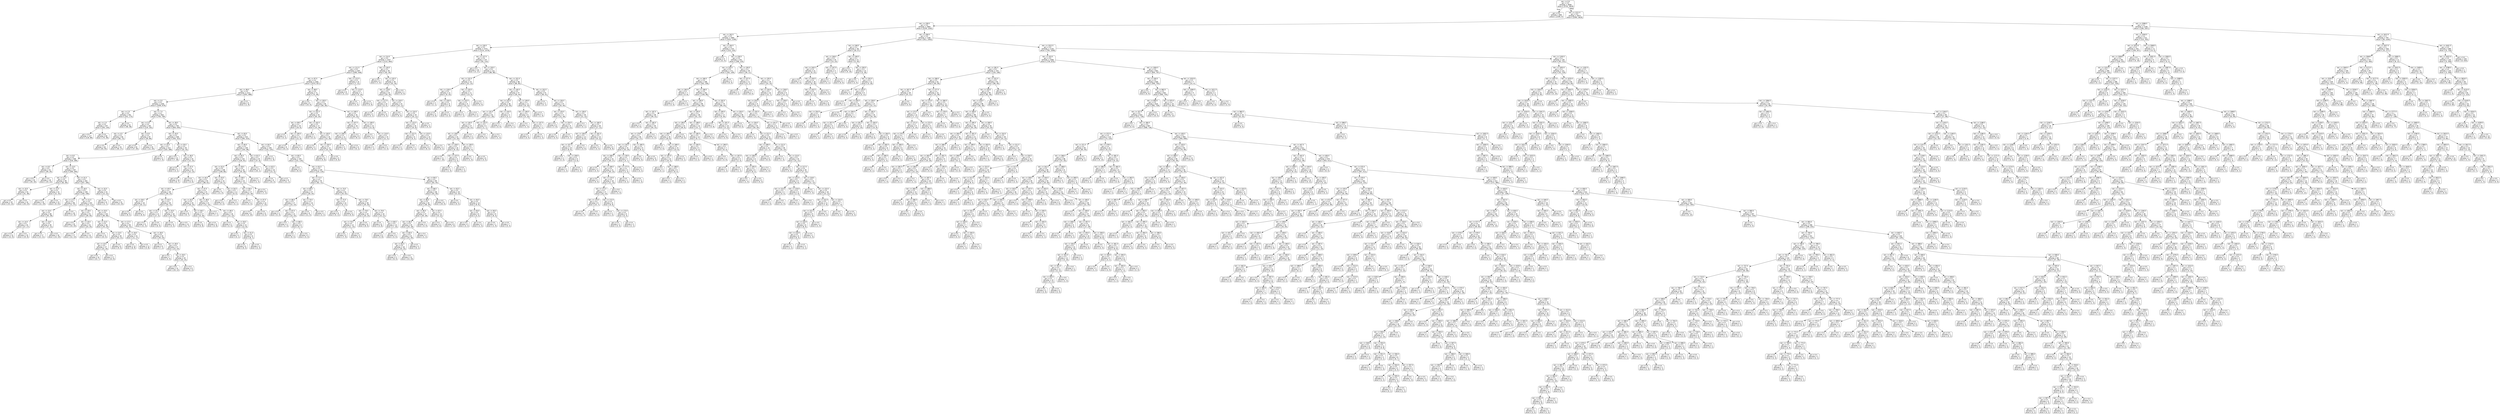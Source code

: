 digraph Tree {
node [shape=box, style="rounded", color="black", fontname=helvetica] ;
edge [fontname=helvetica] ;
0 [label="rain <= 0.5\ngini = 0.5\nsamples = 4836\nvalue = [3732, 3819]"] ;
1 [label="gini = 0.0\nsamples = 863\nvalue = [1339, 0]"] ;
0 -> 1 [labeldistance=2.5, labelangle=45, headlabel="True"] ;
2 [label="rain <= 1211.5\ngini = 0.5\nsamples = 3973\nvalue = [2393, 3819]"] ;
0 -> 2 [labeldistance=2.5, labelangle=-45, headlabel="False"] ;
3 [label="rain <= 239.5\ngini = 0.5\nsamples = 2864\nvalue = [2235, 2262]"] ;
2 -> 3 ;
4 [label="rain <= 162.5\ngini = 0.5\nsamples = 1684\nvalue = [1424, 1199]"] ;
3 -> 4 ;
5 [label="rain <= 126.5\ngini = 0.5\nsamples = 1474\nvalue = [1214, 1079]"] ;
4 -> 5 ;
6 [label="rain <= 114.5\ngini = 0.5\nsamples = 1337\nvalue = [1122, 964]"] ;
5 -> 6 ;
7 [label="rain <= 111.5\ngini = 0.5\nsamples = 1297\nvalue = [1082, 948]"] ;
6 -> 7 ;
8 [label="rain <= 97.5\ngini = 0.5\nsamples = 1282\nvalue = [1075, 927]"] ;
7 -> 8 ;
9 [label="rain <= 96.5\ngini = 0.5\nsamples = 1211\nvalue = [1001, 888]"] ;
8 -> 9 ;
10 [label="rain <= 3.5\ngini = 0.5\nsamples = 1205\nvalue = [1000, 879]"] ;
9 -> 10 ;
11 [label="rain <= 2.5\ngini = 0.5\nsamples = 261\nvalue = [241, 173]"] ;
10 -> 11 ;
12 [label="rain <= 1.5\ngini = 0.5\nsamples = 207\nvalue = [193, 135]"] ;
11 -> 12 ;
13 [label="gini = 0.5\nsamples = 127\nvalue = [118, 89]"] ;
12 -> 13 ;
14 [label="gini = 0.5\nsamples = 80\nvalue = [75, 46]"] ;
12 -> 14 ;
15 [label="gini = 0.5\nsamples = 54\nvalue = [48, 38]"] ;
11 -> 15 ;
16 [label="rain <= 7.5\ngini = 0.5\nsamples = 944\nvalue = [759, 706]"] ;
10 -> 16 ;
17 [label="rain <= 5.5\ngini = 0.5\nsamples = 181\nvalue = [119, 161]"] ;
16 -> 17 ;
18 [label="rain <= 4.5\ngini = 0.5\nsamples = 94\nvalue = [80, 72]"] ;
17 -> 18 ;
19 [label="gini = 0.5\nsamples = 62\nvalue = [44, 55]"] ;
18 -> 19 ;
20 [label="gini = 0.4\nsamples = 32\nvalue = [36, 17]"] ;
18 -> 20 ;
21 [label="rain <= 6.5\ngini = 0.4\nsamples = 87\nvalue = [39, 89]"] ;
17 -> 21 ;
22 [label="gini = 0.4\nsamples = 62\nvalue = [27, 64]"] ;
21 -> 22 ;
23 [label="gini = 0.4\nsamples = 25\nvalue = [12, 25]"] ;
21 -> 23 ;
24 [label="rain <= 38.5\ngini = 0.5\nsamples = 763\nvalue = [640, 545]"] ;
16 -> 24 ;
25 [label="rain <= 34.5\ngini = 0.5\nsamples = 448\nvalue = [345, 322]"] ;
24 -> 25 ;
26 [label="rain <= 33.5\ngini = 0.5\nsamples = 413\nvalue = [325, 289]"] ;
25 -> 26 ;
27 [label="rain <= 9.5\ngini = 0.5\nsamples = 408\nvalue = [318, 289]"] ;
26 -> 27 ;
28 [label="rain <= 8.5\ngini = 0.5\nsamples = 51\nvalue = [49, 29]"] ;
27 -> 28 ;
29 [label="gini = 0.5\nsamples = 33\nvalue = [30, 16]"] ;
28 -> 29 ;
30 [label="gini = 0.5\nsamples = 18\nvalue = [19, 13]"] ;
28 -> 30 ;
31 [label="rain <= 13.5\ngini = 0.5\nsamples = 357\nvalue = [269, 260]"] ;
27 -> 31 ;
32 [label="rain <= 11.5\ngini = 0.5\nsamples = 95\nvalue = [62, 80]"] ;
31 -> 32 ;
33 [label="rain <= 10.5\ngini = 0.5\nsamples = 53\nvalue = [41, 38]"] ;
32 -> 33 ;
34 [label="gini = 0.5\nsamples = 19\nvalue = [15, 14]"] ;
33 -> 34 ;
35 [label="gini = 0.5\nsamples = 34\nvalue = [26, 24]"] ;
33 -> 35 ;
36 [label="rain <= 12.5\ngini = 0.4\nsamples = 42\nvalue = [21, 42]"] ;
32 -> 36 ;
37 [label="gini = 0.5\nsamples = 19\nvalue = [12, 19]"] ;
36 -> 37 ;
38 [label="gini = 0.4\nsamples = 23\nvalue = [9, 23]"] ;
36 -> 38 ;
39 [label="rain <= 31.5\ngini = 0.5\nsamples = 262\nvalue = [207, 180]"] ;
31 -> 39 ;
40 [label="rain <= 18.5\ngini = 0.5\nsamples = 239\nvalue = [194, 158]"] ;
39 -> 40 ;
41 [label="rain <= 17.5\ngini = 0.5\nsamples = 86\nvalue = [71, 47]"] ;
40 -> 41 ;
42 [label="rain <= 15.5\ngini = 0.5\nsamples = 68\nvalue = [54, 38]"] ;
41 -> 42 ;
43 [label="rain <= 14.5\ngini = 0.5\nsamples = 33\nvalue = [27, 17]"] ;
42 -> 43 ;
44 [label="gini = 0.5\nsamples = 14\nvalue = [12, 9]"] ;
43 -> 44 ;
45 [label="gini = 0.5\nsamples = 19\nvalue = [15, 8]"] ;
43 -> 45 ;
46 [label="rain <= 16.5\ngini = 0.5\nsamples = 35\nvalue = [27, 21]"] ;
42 -> 46 ;
47 [label="gini = 0.5\nsamples = 17\nvalue = [13, 11]"] ;
46 -> 47 ;
48 [label="gini = 0.5\nsamples = 18\nvalue = [14, 10]"] ;
46 -> 48 ;
49 [label="gini = 0.5\nsamples = 18\nvalue = [17, 9]"] ;
41 -> 49 ;
50 [label="rain <= 21.5\ngini = 0.5\nsamples = 153\nvalue = [123, 111]"] ;
40 -> 50 ;
51 [label="rain <= 19.5\ngini = 0.5\nsamples = 51\nvalue = [39, 45]"] ;
50 -> 51 ;
52 [label="gini = 0.5\nsamples = 20\nvalue = [15, 20]"] ;
51 -> 52 ;
53 [label="rain <= 20.5\ngini = 0.5\nsamples = 31\nvalue = [24, 25]"] ;
51 -> 53 ;
54 [label="gini = 0.5\nsamples = 17\nvalue = [12, 13]"] ;
53 -> 54 ;
55 [label="gini = 0.5\nsamples = 14\nvalue = [12, 12]"] ;
53 -> 55 ;
56 [label="rain <= 25.5\ngini = 0.5\nsamples = 102\nvalue = [84, 66]"] ;
50 -> 56 ;
57 [label="rain <= 22.5\ngini = 0.5\nsamples = 46\nvalue = [43, 25]"] ;
56 -> 57 ;
58 [label="gini = 0.4\nsamples = 11\nvalue = [10, 4]"] ;
57 -> 58 ;
59 [label="rain <= 24.5\ngini = 0.5\nsamples = 35\nvalue = [33, 21]"] ;
57 -> 59 ;
60 [label="rain <= 23.5\ngini = 0.5\nsamples = 27\nvalue = [24, 16]"] ;
59 -> 60 ;
61 [label="gini = 0.5\nsamples = 10\nvalue = [10, 7]"] ;
60 -> 61 ;
62 [label="gini = 0.5\nsamples = 17\nvalue = [14, 9]"] ;
60 -> 62 ;
63 [label="gini = 0.5\nsamples = 8\nvalue = [9, 5]"] ;
59 -> 63 ;
64 [label="rain <= 27.5\ngini = 0.5\nsamples = 56\nvalue = [41, 41]"] ;
56 -> 64 ;
65 [label="rain <= 26.5\ngini = 0.5\nsamples = 23\nvalue = [11, 17]"] ;
64 -> 65 ;
66 [label="gini = 0.5\nsamples = 12\nvalue = [6, 9]"] ;
65 -> 66 ;
67 [label="gini = 0.5\nsamples = 11\nvalue = [5, 8]"] ;
65 -> 67 ;
68 [label="rain <= 28.5\ngini = 0.5\nsamples = 33\nvalue = [30, 24]"] ;
64 -> 68 ;
69 [label="gini = 0.2\nsamples = 6\nvalue = [7, 1]"] ;
68 -> 69 ;
70 [label="rain <= 29.5\ngini = 0.5\nsamples = 27\nvalue = [23, 23]"] ;
68 -> 70 ;
71 [label="gini = 0.4\nsamples = 7\nvalue = [3, 9]"] ;
70 -> 71 ;
72 [label="rain <= 30.5\ngini = 0.5\nsamples = 20\nvalue = [20, 14]"] ;
70 -> 72 ;
73 [label="gini = 0.5\nsamples = 14\nvalue = [16, 12]"] ;
72 -> 73 ;
74 [label="gini = 0.4\nsamples = 6\nvalue = [4, 2]"] ;
72 -> 74 ;
75 [label="rain <= 32.5\ngini = 0.5\nsamples = 23\nvalue = [13, 22]"] ;
39 -> 75 ;
76 [label="gini = 0.4\nsamples = 8\nvalue = [3, 7]"] ;
75 -> 76 ;
77 [label="gini = 0.5\nsamples = 15\nvalue = [10, 15]"] ;
75 -> 77 ;
78 [label="gini = 0.0\nsamples = 5\nvalue = [7, 0]"] ;
26 -> 78 ;
79 [label="rain <= 35.5\ngini = 0.5\nsamples = 35\nvalue = [20, 33]"] ;
25 -> 79 ;
80 [label="gini = 0.4\nsamples = 15\nvalue = [7, 18]"] ;
79 -> 80 ;
81 [label="rain <= 36.5\ngini = 0.5\nsamples = 20\nvalue = [13, 15]"] ;
79 -> 81 ;
82 [label="gini = 0.5\nsamples = 4\nvalue = [3, 2]"] ;
81 -> 82 ;
83 [label="rain <= 37.5\ngini = 0.5\nsamples = 16\nvalue = [10, 13]"] ;
81 -> 83 ;
84 [label="gini = 0.5\nsamples = 10\nvalue = [6, 7]"] ;
83 -> 84 ;
85 [label="gini = 0.5\nsamples = 6\nvalue = [4, 6]"] ;
83 -> 85 ;
86 [label="rain <= 63.5\ngini = 0.5\nsamples = 315\nvalue = [295, 223]"] ;
24 -> 86 ;
87 [label="rain <= 60.5\ngini = 0.5\nsamples = 159\nvalue = [163, 98]"] ;
86 -> 87 ;
88 [label="rain <= 55.5\ngini = 0.5\nsamples = 134\nvalue = [126, 92]"] ;
87 -> 88 ;
89 [label="rain <= 52.5\ngini = 0.5\nsamples = 108\nvalue = [108, 66]"] ;
88 -> 89 ;
90 [label="rain <= 44.5\ngini = 0.5\nsamples = 93\nvalue = [88, 61]"] ;
89 -> 90 ;
91 [label="rain <= 40.5\ngini = 0.4\nsamples = 46\nvalue = [49, 24]"] ;
90 -> 91 ;
92 [label="rain <= 39.5\ngini = 0.5\nsamples = 16\nvalue = [16, 11]"] ;
91 -> 92 ;
93 [label="gini = 0.5\nsamples = 9\nvalue = [8, 5]"] ;
92 -> 93 ;
94 [label="gini = 0.5\nsamples = 7\nvalue = [8, 6]"] ;
92 -> 94 ;
95 [label="rain <= 42.5\ngini = 0.4\nsamples = 30\nvalue = [33, 13]"] ;
91 -> 95 ;
96 [label="rain <= 41.5\ngini = 0.3\nsamples = 12\nvalue = [17, 3]"] ;
95 -> 96 ;
97 [label="gini = 0.3\nsamples = 9\nvalue = [11, 3]"] ;
96 -> 97 ;
98 [label="gini = 0.0\nsamples = 3\nvalue = [6, 0]"] ;
96 -> 98 ;
99 [label="rain <= 43.5\ngini = 0.5\nsamples = 18\nvalue = [16, 10]"] ;
95 -> 99 ;
100 [label="gini = 0.5\nsamples = 6\nvalue = [4, 3]"] ;
99 -> 100 ;
101 [label="gini = 0.5\nsamples = 12\nvalue = [12, 7]"] ;
99 -> 101 ;
102 [label="rain <= 47.5\ngini = 0.5\nsamples = 47\nvalue = [39, 37]"] ;
90 -> 102 ;
103 [label="rain <= 45.5\ngini = 0.5\nsamples = 25\nvalue = [18, 23]"] ;
102 -> 103 ;
104 [label="gini = 0.5\nsamples = 8\nvalue = [9, 7]"] ;
103 -> 104 ;
105 [label="rain <= 46.5\ngini = 0.5\nsamples = 17\nvalue = [9, 16]"] ;
103 -> 105 ;
106 [label="gini = 0.5\nsamples = 8\nvalue = [5, 8]"] ;
105 -> 106 ;
107 [label="gini = 0.4\nsamples = 9\nvalue = [4, 8]"] ;
105 -> 107 ;
108 [label="rain <= 48.5\ngini = 0.5\nsamples = 22\nvalue = [21, 14]"] ;
102 -> 108 ;
109 [label="gini = 0.2\nsamples = 4\nvalue = [7, 1]"] ;
108 -> 109 ;
110 [label="rain <= 49.5\ngini = 0.5\nsamples = 18\nvalue = [14, 13]"] ;
108 -> 110 ;
111 [label="gini = 0.4\nsamples = 5\nvalue = [2, 5]"] ;
110 -> 111 ;
112 [label="rain <= 50.5\ngini = 0.5\nsamples = 13\nvalue = [12, 8]"] ;
110 -> 112 ;
113 [label="gini = 0.3\nsamples = 4\nvalue = [4, 1]"] ;
112 -> 113 ;
114 [label="rain <= 51.5\ngini = 0.5\nsamples = 9\nvalue = [8, 7]"] ;
112 -> 114 ;
115 [label="gini = 0.5\nsamples = 6\nvalue = [6, 4]"] ;
114 -> 115 ;
116 [label="gini = 0.5\nsamples = 3\nvalue = [2, 3]"] ;
114 -> 116 ;
117 [label="rain <= 53.5\ngini = 0.3\nsamples = 15\nvalue = [20, 5]"] ;
89 -> 117 ;
118 [label="gini = 0.0\nsamples = 4\nvalue = [11, 0]"] ;
117 -> 118 ;
119 [label="rain <= 54.5\ngini = 0.5\nsamples = 11\nvalue = [9, 5]"] ;
117 -> 119 ;
120 [label="gini = 0.5\nsamples = 6\nvalue = [5, 4]"] ;
119 -> 120 ;
121 [label="gini = 0.3\nsamples = 5\nvalue = [4, 1]"] ;
119 -> 121 ;
122 [label="rain <= 59.5\ngini = 0.5\nsamples = 26\nvalue = [18, 26]"] ;
88 -> 122 ;
123 [label="rain <= 58.5\ngini = 0.5\nsamples = 23\nvalue = [17, 21]"] ;
122 -> 123 ;
124 [label="rain <= 56.5\ngini = 0.5\nsamples = 17\nvalue = [10, 18]"] ;
123 -> 124 ;
125 [label="gini = 0.5\nsamples = 3\nvalue = [3, 3]"] ;
124 -> 125 ;
126 [label="rain <= 57.5\ngini = 0.4\nsamples = 14\nvalue = [7, 15]"] ;
124 -> 126 ;
127 [label="gini = 0.4\nsamples = 8\nvalue = [3, 10]"] ;
126 -> 127 ;
128 [label="gini = 0.5\nsamples = 6\nvalue = [4, 5]"] ;
126 -> 128 ;
129 [label="gini = 0.4\nsamples = 6\nvalue = [7, 3]"] ;
123 -> 129 ;
130 [label="gini = 0.3\nsamples = 3\nvalue = [1, 5]"] ;
122 -> 130 ;
131 [label="rain <= 61.5\ngini = 0.2\nsamples = 25\nvalue = [37, 6]"] ;
87 -> 131 ;
132 [label="gini = 0.1\nsamples = 9\nvalue = [16, 1]"] ;
131 -> 132 ;
133 [label="rain <= 62.5\ngini = 0.3\nsamples = 16\nvalue = [21, 5]"] ;
131 -> 133 ;
134 [label="gini = 0.4\nsamples = 8\nvalue = [10, 3]"] ;
133 -> 134 ;
135 [label="gini = 0.3\nsamples = 8\nvalue = [11, 2]"] ;
133 -> 135 ;
136 [label="rain <= 64.5\ngini = 0.5\nsamples = 156\nvalue = [132, 125]"] ;
86 -> 136 ;
137 [label="gini = 0.2\nsamples = 6\nvalue = [1, 9]"] ;
136 -> 137 ;
138 [label="rain <= 65.5\ngini = 0.5\nsamples = 150\nvalue = [131, 116]"] ;
136 -> 138 ;
139 [label="gini = 0.0\nsamples = 5\nvalue = [6, 0]"] ;
138 -> 139 ;
140 [label="rain <= 81.5\ngini = 0.5\nsamples = 145\nvalue = [125, 116]"] ;
138 -> 140 ;
141 [label="rain <= 71.5\ngini = 0.5\nsamples = 79\nvalue = [62, 72]"] ;
140 -> 141 ;
142 [label="rain <= 69.5\ngini = 0.5\nsamples = 27\nvalue = [28, 20]"] ;
141 -> 142 ;
143 [label="rain <= 66.5\ngini = 0.5\nsamples = 17\nvalue = [15, 13]"] ;
142 -> 143 ;
144 [label="gini = 0.5\nsamples = 4\nvalue = [5, 3]"] ;
143 -> 144 ;
145 [label="rain <= 67.5\ngini = 0.5\nsamples = 13\nvalue = [10, 10]"] ;
143 -> 145 ;
146 [label="gini = 0.4\nsamples = 4\nvalue = [1, 3]"] ;
145 -> 146 ;
147 [label="rain <= 68.5\ngini = 0.5\nsamples = 9\nvalue = [9, 7]"] ;
145 -> 147 ;
148 [label="gini = 0.5\nsamples = 4\nvalue = [6, 4]"] ;
147 -> 148 ;
149 [label="gini = 0.5\nsamples = 5\nvalue = [3, 3]"] ;
147 -> 149 ;
150 [label="rain <= 70.5\ngini = 0.5\nsamples = 10\nvalue = [13, 7]"] ;
142 -> 150 ;
151 [label="gini = 0.4\nsamples = 8\nvalue = [11, 5]"] ;
150 -> 151 ;
152 [label="gini = 0.5\nsamples = 2\nvalue = [2, 2]"] ;
150 -> 152 ;
153 [label="rain <= 74.5\ngini = 0.5\nsamples = 52\nvalue = [34, 52]"] ;
141 -> 153 ;
154 [label="rain <= 72.5\ngini = 0.4\nsamples = 13\nvalue = [5, 17]"] ;
153 -> 154 ;
155 [label="gini = 0.4\nsamples = 8\nvalue = [5, 11]"] ;
154 -> 155 ;
156 [label="gini = 0.0\nsamples = 5\nvalue = [0, 6]"] ;
154 -> 156 ;
157 [label="rain <= 78.5\ngini = 0.5\nsamples = 39\nvalue = [29, 35]"] ;
153 -> 157 ;
158 [label="rain <= 76.5\ngini = 0.5\nsamples = 20\nvalue = [19, 14]"] ;
157 -> 158 ;
159 [label="rain <= 75.5\ngini = 0.5\nsamples = 14\nvalue = [11, 14]"] ;
158 -> 159 ;
160 [label="gini = 0.5\nsamples = 9\nvalue = [7, 9]"] ;
159 -> 160 ;
161 [label="gini = 0.5\nsamples = 5\nvalue = [4, 5]"] ;
159 -> 161 ;
162 [label="gini = 0.0\nsamples = 6\nvalue = [8, 0]"] ;
158 -> 162 ;
163 [label="rain <= 79.5\ngini = 0.4\nsamples = 19\nvalue = [10, 21]"] ;
157 -> 163 ;
164 [label="gini = 0.4\nsamples = 6\nvalue = [3, 8]"] ;
163 -> 164 ;
165 [label="rain <= 80.5\ngini = 0.5\nsamples = 13\nvalue = [7, 13]"] ;
163 -> 165 ;
166 [label="gini = 0.4\nsamples = 8\nvalue = [4, 8]"] ;
165 -> 166 ;
167 [label="gini = 0.5\nsamples = 5\nvalue = [3, 5]"] ;
165 -> 167 ;
168 [label="rain <= 90.5\ngini = 0.5\nsamples = 66\nvalue = [63, 44]"] ;
140 -> 168 ;
169 [label="rain <= 88.5\ngini = 0.5\nsamples = 48\nvalue = [54, 30]"] ;
168 -> 169 ;
170 [label="rain <= 86.5\ngini = 0.5\nsamples = 40\nvalue = [38, 30]"] ;
169 -> 170 ;
171 [label="rain <= 85.5\ngini = 0.5\nsamples = 27\nvalue = [29, 18]"] ;
170 -> 171 ;
172 [label="rain <= 84.5\ngini = 0.5\nsamples = 25\nvalue = [25, 18]"] ;
171 -> 172 ;
173 [label="rain <= 83.5\ngini = 0.5\nsamples = 22\nvalue = [24, 16]"] ;
172 -> 173 ;
174 [label="rain <= 82.5\ngini = 0.5\nsamples = 18\nvalue = [19, 15]"] ;
173 -> 174 ;
175 [label="gini = 0.5\nsamples = 5\nvalue = [6, 5]"] ;
174 -> 175 ;
176 [label="gini = 0.5\nsamples = 13\nvalue = [13, 10]"] ;
174 -> 176 ;
177 [label="gini = 0.3\nsamples = 4\nvalue = [5, 1]"] ;
173 -> 177 ;
178 [label="gini = 0.4\nsamples = 3\nvalue = [1, 2]"] ;
172 -> 178 ;
179 [label="gini = 0.0\nsamples = 2\nvalue = [4, 0]"] ;
171 -> 179 ;
180 [label="rain <= 87.5\ngini = 0.5\nsamples = 13\nvalue = [9, 12]"] ;
170 -> 180 ;
181 [label="gini = 0.4\nsamples = 5\nvalue = [2, 6]"] ;
180 -> 181 ;
182 [label="gini = 0.5\nsamples = 8\nvalue = [7, 6]"] ;
180 -> 182 ;
183 [label="gini = 0.0\nsamples = 8\nvalue = [16, 0]"] ;
169 -> 183 ;
184 [label="rain <= 92.5\ngini = 0.5\nsamples = 18\nvalue = [9, 14]"] ;
168 -> 184 ;
185 [label="gini = 0.0\nsamples = 4\nvalue = [0, 5]"] ;
184 -> 185 ;
186 [label="rain <= 94.5\ngini = 0.5\nsamples = 14\nvalue = [9, 9]"] ;
184 -> 186 ;
187 [label="rain <= 93.5\ngini = 0.5\nsamples = 6\nvalue = [3, 5]"] ;
186 -> 187 ;
188 [label="gini = 0.5\nsamples = 3\nvalue = [2, 2]"] ;
187 -> 188 ;
189 [label="gini = 0.4\nsamples = 3\nvalue = [1, 3]"] ;
187 -> 189 ;
190 [label="rain <= 95.5\ngini = 0.5\nsamples = 8\nvalue = [6, 4]"] ;
186 -> 190 ;
191 [label="gini = 0.0\nsamples = 1\nvalue = [1, 0]"] ;
190 -> 191 ;
192 [label="gini = 0.5\nsamples = 7\nvalue = [5, 4]"] ;
190 -> 192 ;
193 [label="gini = 0.2\nsamples = 6\nvalue = [1, 9]"] ;
9 -> 193 ;
194 [label="rain <= 98.5\ngini = 0.5\nsamples = 71\nvalue = [74, 39]"] ;
8 -> 194 ;
195 [label="gini = 0.0\nsamples = 6\nvalue = [10, 0]"] ;
194 -> 195 ;
196 [label="rain <= 105.5\ngini = 0.5\nsamples = 65\nvalue = [64, 39]"] ;
194 -> 196 ;
197 [label="rain <= 101.5\ngini = 0.5\nsamples = 33\nvalue = [30, 24]"] ;
196 -> 197 ;
198 [label="rain <= 99.5\ngini = 0.4\nsamples = 16\nvalue = [16, 6]"] ;
197 -> 198 ;
199 [label="gini = 0.4\nsamples = 5\nvalue = [4, 2]"] ;
198 -> 199 ;
200 [label="rain <= 100.5\ngini = 0.4\nsamples = 11\nvalue = [12, 4]"] ;
198 -> 200 ;
201 [label="gini = 0.4\nsamples = 8\nvalue = [10, 3]"] ;
200 -> 201 ;
202 [label="gini = 0.4\nsamples = 3\nvalue = [2, 1]"] ;
200 -> 202 ;
203 [label="rain <= 102.5\ngini = 0.5\nsamples = 17\nvalue = [14, 18]"] ;
197 -> 203 ;
204 [label="gini = 0.0\nsamples = 1\nvalue = [0, 2]"] ;
203 -> 204 ;
205 [label="rain <= 103.5\ngini = 0.5\nsamples = 16\nvalue = [14, 16]"] ;
203 -> 205 ;
206 [label="gini = 0.4\nsamples = 4\nvalue = [4, 2]"] ;
205 -> 206 ;
207 [label="rain <= 104.5\ngini = 0.5\nsamples = 12\nvalue = [10, 14]"] ;
205 -> 207 ;
208 [label="gini = 0.5\nsamples = 6\nvalue = [5, 8]"] ;
207 -> 208 ;
209 [label="gini = 0.5\nsamples = 6\nvalue = [5, 6]"] ;
207 -> 209 ;
210 [label="rain <= 108.5\ngini = 0.4\nsamples = 32\nvalue = [34, 15]"] ;
196 -> 210 ;
211 [label="rain <= 107.5\ngini = 0.4\nsamples = 19\nvalue = [22, 7]"] ;
210 -> 211 ;
212 [label="rain <= 106.5\ngini = 0.4\nsamples = 11\nvalue = [13, 5]"] ;
211 -> 212 ;
213 [label="gini = 0.4\nsamples = 5\nvalue = [7, 3]"] ;
212 -> 213 ;
214 [label="gini = 0.4\nsamples = 6\nvalue = [6, 2]"] ;
212 -> 214 ;
215 [label="gini = 0.3\nsamples = 8\nvalue = [9, 2]"] ;
211 -> 215 ;
216 [label="rain <= 109.5\ngini = 0.5\nsamples = 13\nvalue = [12, 8]"] ;
210 -> 216 ;
217 [label="gini = 0.3\nsamples = 3\nvalue = [1, 4]"] ;
216 -> 217 ;
218 [label="rain <= 110.5\ngini = 0.4\nsamples = 10\nvalue = [11, 4]"] ;
216 -> 218 ;
219 [label="gini = 0.2\nsamples = 5\nvalue = [7, 1]"] ;
218 -> 219 ;
220 [label="gini = 0.5\nsamples = 5\nvalue = [4, 3]"] ;
218 -> 220 ;
221 [label="rain <= 112.5\ngini = 0.4\nsamples = 15\nvalue = [7, 21]"] ;
7 -> 221 ;
222 [label="gini = 0.3\nsamples = 8\nvalue = [2, 11]"] ;
221 -> 222 ;
223 [label="rain <= 113.5\ngini = 0.4\nsamples = 7\nvalue = [5, 10]"] ;
221 -> 223 ;
224 [label="gini = 0.4\nsamples = 3\nvalue = [2, 4]"] ;
223 -> 224 ;
225 [label="gini = 0.4\nsamples = 4\nvalue = [3, 6]"] ;
223 -> 225 ;
226 [label="rain <= 116.5\ngini = 0.4\nsamples = 40\nvalue = [40, 16]"] ;
6 -> 226 ;
227 [label="gini = 0.0\nsamples = 5\nvalue = [7, 0]"] ;
226 -> 227 ;
228 [label="rain <= 125.5\ngini = 0.4\nsamples = 35\nvalue = [33, 16]"] ;
226 -> 228 ;
229 [label="rain <= 118.5\ngini = 0.5\nsamples = 33\nvalue = [29, 16]"] ;
228 -> 229 ;
230 [label="rain <= 117.5\ngini = 0.5\nsamples = 10\nvalue = [5, 5]"] ;
229 -> 230 ;
231 [label="gini = 0.5\nsamples = 4\nvalue = [2, 2]"] ;
230 -> 231 ;
232 [label="gini = 0.5\nsamples = 6\nvalue = [3, 3]"] ;
230 -> 232 ;
233 [label="rain <= 120.5\ngini = 0.4\nsamples = 23\nvalue = [24, 11]"] ;
229 -> 233 ;
234 [label="gini = 0.0\nsamples = 3\nvalue = [5, 0]"] ;
233 -> 234 ;
235 [label="rain <= 124.5\ngini = 0.5\nsamples = 20\nvalue = [19, 11]"] ;
233 -> 235 ;
236 [label="rain <= 122.5\ngini = 0.5\nsamples = 16\nvalue = [15, 8]"] ;
235 -> 236 ;
237 [label="rain <= 121.5\ngini = 0.5\nsamples = 6\nvalue = [5, 3]"] ;
236 -> 237 ;
238 [label="gini = 0.4\nsamples = 4\nvalue = [4, 2]"] ;
237 -> 238 ;
239 [label="gini = 0.5\nsamples = 2\nvalue = [1, 1]"] ;
237 -> 239 ;
240 [label="rain <= 123.5\ngini = 0.4\nsamples = 10\nvalue = [10, 5]"] ;
236 -> 240 ;
241 [label="gini = 0.4\nsamples = 6\nvalue = [6, 3]"] ;
240 -> 241 ;
242 [label="gini = 0.4\nsamples = 4\nvalue = [4, 2]"] ;
240 -> 242 ;
243 [label="gini = 0.5\nsamples = 4\nvalue = [4, 3]"] ;
235 -> 243 ;
244 [label="gini = 0.0\nsamples = 2\nvalue = [4, 0]"] ;
228 -> 244 ;
245 [label="rain <= 127.5\ngini = 0.5\nsamples = 137\nvalue = [92, 115]"] ;
5 -> 245 ;
246 [label="gini = 0.3\nsamples = 16\nvalue = [4, 17]"] ;
245 -> 246 ;
247 [label="rain <= 135.5\ngini = 0.5\nsamples = 121\nvalue = [88, 98]"] ;
245 -> 247 ;
248 [label="rain <= 131.5\ngini = 0.5\nsamples = 23\nvalue = [22, 13]"] ;
247 -> 248 ;
249 [label="rain <= 129.0\ngini = 0.5\nsamples = 12\nvalue = [9, 10]"] ;
248 -> 249 ;
250 [label="gini = 0.4\nsamples = 3\nvalue = [2, 1]"] ;
249 -> 250 ;
251 [label="rain <= 130.5\ngini = 0.5\nsamples = 9\nvalue = [7, 9]"] ;
249 -> 251 ;
252 [label="gini = 0.4\nsamples = 5\nvalue = [3, 6]"] ;
251 -> 252 ;
253 [label="gini = 0.5\nsamples = 4\nvalue = [4, 3]"] ;
251 -> 253 ;
254 [label="rain <= 133.5\ngini = 0.3\nsamples = 11\nvalue = [13, 3]"] ;
248 -> 254 ;
255 [label="rain <= 132.5\ngini = 0.4\nsamples = 9\nvalue = [10, 3]"] ;
254 -> 255 ;
256 [label="gini = 0.3\nsamples = 6\nvalue = [7, 2]"] ;
255 -> 256 ;
257 [label="gini = 0.4\nsamples = 3\nvalue = [3, 1]"] ;
255 -> 257 ;
258 [label="gini = 0.0\nsamples = 2\nvalue = [3, 0]"] ;
254 -> 258 ;
259 [label="rain <= 151.0\ngini = 0.5\nsamples = 98\nvalue = [66, 85]"] ;
247 -> 259 ;
260 [label="rain <= 145.5\ngini = 0.5\nsamples = 47\nvalue = [28, 44]"] ;
259 -> 260 ;
261 [label="rain <= 143.5\ngini = 0.5\nsamples = 36\nvalue = [22, 30]"] ;
260 -> 261 ;
262 [label="rain <= 141.5\ngini = 0.5\nsamples = 32\nvalue = [17, 29]"] ;
261 -> 262 ;
263 [label="rain <= 140.5\ngini = 0.5\nsamples = 27\nvalue = [16, 22]"] ;
262 -> 263 ;
264 [label="rain <= 138.5\ngini = 0.5\nsamples = 23\nvalue = [13, 20]"] ;
263 -> 264 ;
265 [label="rain <= 136.5\ngini = 0.5\nsamples = 16\nvalue = [9, 15]"] ;
264 -> 265 ;
266 [label="gini = 0.5\nsamples = 11\nvalue = [7, 10]"] ;
265 -> 266 ;
267 [label="rain <= 137.5\ngini = 0.4\nsamples = 5\nvalue = [2, 5]"] ;
265 -> 267 ;
268 [label="gini = 0.4\nsamples = 2\nvalue = [1, 3]"] ;
267 -> 268 ;
269 [label="gini = 0.4\nsamples = 3\nvalue = [1, 2]"] ;
267 -> 269 ;
270 [label="rain <= 139.5\ngini = 0.5\nsamples = 7\nvalue = [4, 5]"] ;
264 -> 270 ;
271 [label="gini = 0.0\nsamples = 1\nvalue = [1, 0]"] ;
270 -> 271 ;
272 [label="gini = 0.5\nsamples = 6\nvalue = [3, 5]"] ;
270 -> 272 ;
273 [label="gini = 0.5\nsamples = 4\nvalue = [3, 2]"] ;
263 -> 273 ;
274 [label="rain <= 142.5\ngini = 0.2\nsamples = 5\nvalue = [1, 7]"] ;
262 -> 274 ;
275 [label="gini = 0.0\nsamples = 2\nvalue = [0, 3]"] ;
274 -> 275 ;
276 [label="gini = 0.3\nsamples = 3\nvalue = [1, 4]"] ;
274 -> 276 ;
277 [label="rain <= 144.5\ngini = 0.3\nsamples = 4\nvalue = [5, 1]"] ;
261 -> 277 ;
278 [label="gini = 0.0\nsamples = 2\nvalue = [3, 0]"] ;
277 -> 278 ;
279 [label="gini = 0.4\nsamples = 2\nvalue = [2, 1]"] ;
277 -> 279 ;
280 [label="rain <= 149.0\ngini = 0.4\nsamples = 11\nvalue = [6, 14]"] ;
260 -> 280 ;
281 [label="rain <= 146.5\ngini = 0.4\nsamples = 9\nvalue = [5, 10]"] ;
280 -> 281 ;
282 [label="gini = 0.4\nsamples = 2\nvalue = [1, 3]"] ;
281 -> 282 ;
283 [label="rain <= 147.5\ngini = 0.5\nsamples = 7\nvalue = [4, 7]"] ;
281 -> 283 ;
284 [label="gini = 0.5\nsamples = 5\nvalue = [3, 5]"] ;
283 -> 284 ;
285 [label="gini = 0.4\nsamples = 2\nvalue = [1, 2]"] ;
283 -> 285 ;
286 [label="gini = 0.3\nsamples = 2\nvalue = [1, 4]"] ;
280 -> 286 ;
287 [label="rain <= 152.5\ngini = 0.5\nsamples = 51\nvalue = [38, 41]"] ;
259 -> 287 ;
288 [label="gini = 0.3\nsamples = 4\nvalue = [5, 1]"] ;
287 -> 288 ;
289 [label="rain <= 155.5\ngini = 0.5\nsamples = 47\nvalue = [33, 40]"] ;
287 -> 289 ;
290 [label="rain <= 153.5\ngini = 0.5\nsamples = 17\nvalue = [12, 18]"] ;
289 -> 290 ;
291 [label="gini = 0.5\nsamples = 8\nvalue = [7, 6]"] ;
290 -> 291 ;
292 [label="rain <= 154.5\ngini = 0.4\nsamples = 9\nvalue = [5, 12]"] ;
290 -> 292 ;
293 [label="gini = 0.5\nsamples = 5\nvalue = [3, 5]"] ;
292 -> 293 ;
294 [label="gini = 0.3\nsamples = 4\nvalue = [2, 7]"] ;
292 -> 294 ;
295 [label="rain <= 156.5\ngini = 0.5\nsamples = 30\nvalue = [21, 22]"] ;
289 -> 295 ;
296 [label="gini = 0.3\nsamples = 4\nvalue = [4, 1]"] ;
295 -> 296 ;
297 [label="rain <= 160.5\ngini = 0.5\nsamples = 26\nvalue = [17, 21]"] ;
295 -> 297 ;
298 [label="rain <= 159.5\ngini = 0.5\nsamples = 12\nvalue = [9, 9]"] ;
297 -> 298 ;
299 [label="rain <= 157.5\ngini = 0.5\nsamples = 10\nvalue = [6, 9]"] ;
298 -> 299 ;
300 [label="gini = 0.5\nsamples = 4\nvalue = [3, 3]"] ;
299 -> 300 ;
301 [label="rain <= 158.5\ngini = 0.4\nsamples = 6\nvalue = [3, 6]"] ;
299 -> 301 ;
302 [label="gini = 0.4\nsamples = 2\nvalue = [1, 2]"] ;
301 -> 302 ;
303 [label="gini = 0.4\nsamples = 4\nvalue = [2, 4]"] ;
301 -> 303 ;
304 [label="gini = 0.0\nsamples = 2\nvalue = [3, 0]"] ;
298 -> 304 ;
305 [label="rain <= 161.5\ngini = 0.5\nsamples = 14\nvalue = [8, 12]"] ;
297 -> 305 ;
306 [label="gini = 0.5\nsamples = 5\nvalue = [3, 4]"] ;
305 -> 306 ;
307 [label="gini = 0.5\nsamples = 9\nvalue = [5, 8]"] ;
305 -> 307 ;
308 [label="rain <= 164.5\ngini = 0.5\nsamples = 210\nvalue = [210, 120]"] ;
4 -> 308 ;
309 [label="gini = 0.0\nsamples = 9\nvalue = [12, 0]"] ;
308 -> 309 ;
310 [label="rain <= 226.5\ngini = 0.5\nsamples = 201\nvalue = [198, 120]"] ;
308 -> 310 ;
311 [label="rain <= 225.5\ngini = 0.5\nsamples = 171\nvalue = [162, 109]"] ;
310 -> 311 ;
312 [label="rain <= 166.5\ngini = 0.5\nsamples = 168\nvalue = [162, 106]"] ;
311 -> 312 ;
313 [label="rain <= 165.5\ngini = 0.4\nsamples = 7\nvalue = [4, 8]"] ;
312 -> 313 ;
314 [label="gini = 0.5\nsamples = 2\nvalue = [3, 3]"] ;
313 -> 314 ;
315 [label="gini = 0.3\nsamples = 5\nvalue = [1, 5]"] ;
313 -> 315 ;
316 [label="rain <= 199.5\ngini = 0.5\nsamples = 161\nvalue = [158, 98]"] ;
312 -> 316 ;
317 [label="rain <= 183.5\ngini = 0.4\nsamples = 86\nvalue = [90, 44]"] ;
316 -> 317 ;
318 [label="rain <= 167.5\ngini = 0.5\nsamples = 48\nvalue = [49, 31]"] ;
317 -> 318 ;
319 [label="gini = 0.0\nsamples = 3\nvalue = [5, 0]"] ;
318 -> 319 ;
320 [label="rain <= 182.0\ngini = 0.5\nsamples = 45\nvalue = [44, 31]"] ;
318 -> 320 ;
321 [label="rain <= 179.5\ngini = 0.5\nsamples = 40\nvalue = [42, 27]"] ;
320 -> 321 ;
322 [label="rain <= 176.0\ngini = 0.5\nsamples = 31\nvalue = [33, 24]"] ;
321 -> 322 ;
323 [label="rain <= 168.5\ngini = 0.5\nsamples = 24\nvalue = [29, 17]"] ;
322 -> 323 ;
324 [label="gini = 0.5\nsamples = 3\nvalue = [3, 4]"] ;
323 -> 324 ;
325 [label="rain <= 169.5\ngini = 0.4\nsamples = 21\nvalue = [26, 13]"] ;
323 -> 325 ;
326 [label="gini = 0.0\nsamples = 3\nvalue = [5, 0]"] ;
325 -> 326 ;
327 [label="rain <= 174.5\ngini = 0.5\nsamples = 18\nvalue = [21, 13]"] ;
325 -> 327 ;
328 [label="rain <= 171.5\ngini = 0.5\nsamples = 17\nvalue = [20, 13]"] ;
327 -> 328 ;
329 [label="rain <= 170.5\ngini = 0.4\nsamples = 9\nvalue = [14, 7]"] ;
328 -> 329 ;
330 [label="gini = 0.5\nsamples = 8\nvalue = [12, 7]"] ;
329 -> 330 ;
331 [label="gini = 0.0\nsamples = 1\nvalue = [2, 0]"] ;
329 -> 331 ;
332 [label="rain <= 172.5\ngini = 0.5\nsamples = 8\nvalue = [6, 6]"] ;
328 -> 332 ;
333 [label="gini = 0.4\nsamples = 2\nvalue = [1, 2]"] ;
332 -> 333 ;
334 [label="rain <= 173.5\ngini = 0.5\nsamples = 6\nvalue = [5, 4]"] ;
332 -> 334 ;
335 [label="gini = 0.5\nsamples = 3\nvalue = [3, 3]"] ;
334 -> 335 ;
336 [label="gini = 0.4\nsamples = 3\nvalue = [2, 1]"] ;
334 -> 336 ;
337 [label="gini = 0.0\nsamples = 1\nvalue = [1, 0]"] ;
327 -> 337 ;
338 [label="rain <= 178.5\ngini = 0.5\nsamples = 7\nvalue = [4, 7]"] ;
322 -> 338 ;
339 [label="rain <= 177.5\ngini = 0.3\nsamples = 4\nvalue = [1, 5]"] ;
338 -> 339 ;
340 [label="gini = 0.0\nsamples = 1\nvalue = [0, 2]"] ;
339 -> 340 ;
341 [label="gini = 0.4\nsamples = 3\nvalue = [1, 3]"] ;
339 -> 341 ;
342 [label="gini = 0.5\nsamples = 3\nvalue = [3, 2]"] ;
338 -> 342 ;
343 [label="rain <= 180.5\ngini = 0.4\nsamples = 9\nvalue = [9, 3]"] ;
321 -> 343 ;
344 [label="gini = 0.0\nsamples = 3\nvalue = [4, 0]"] ;
343 -> 344 ;
345 [label="gini = 0.5\nsamples = 6\nvalue = [5, 3]"] ;
343 -> 345 ;
346 [label="gini = 0.4\nsamples = 5\nvalue = [2, 4]"] ;
320 -> 346 ;
347 [label="rain <= 193.5\ngini = 0.4\nsamples = 38\nvalue = [41, 13]"] ;
317 -> 347 ;
348 [label="rain <= 190.5\ngini = 0.3\nsamples = 24\nvalue = [28, 6]"] ;
347 -> 348 ;
349 [label="rain <= 185.5\ngini = 0.4\nsamples = 18\nvalue = [18, 6]"] ;
348 -> 349 ;
350 [label="gini = 0.0\nsamples = 3\nvalue = [3, 0]"] ;
349 -> 350 ;
351 [label="rain <= 189.5\ngini = 0.4\nsamples = 15\nvalue = [15, 6]"] ;
349 -> 351 ;
352 [label="rain <= 187.0\ngini = 0.4\nsamples = 10\nvalue = [10, 5]"] ;
351 -> 352 ;
353 [label="gini = 0.3\nsamples = 4\nvalue = [4, 1]"] ;
352 -> 353 ;
354 [label="rain <= 188.5\ngini = 0.5\nsamples = 6\nvalue = [6, 4]"] ;
352 -> 354 ;
355 [label="gini = 0.4\nsamples = 2\nvalue = [1, 2]"] ;
354 -> 355 ;
356 [label="gini = 0.4\nsamples = 4\nvalue = [5, 2]"] ;
354 -> 356 ;
357 [label="gini = 0.3\nsamples = 5\nvalue = [5, 1]"] ;
351 -> 357 ;
358 [label="gini = 0.0\nsamples = 6\nvalue = [10, 0]"] ;
348 -> 358 ;
359 [label="rain <= 198.5\ngini = 0.5\nsamples = 14\nvalue = [13, 7]"] ;
347 -> 359 ;
360 [label="rain <= 195.5\ngini = 0.5\nsamples = 12\nvalue = [9, 7]"] ;
359 -> 360 ;
361 [label="rain <= 194.5\ngini = 0.5\nsamples = 5\nvalue = [3, 4]"] ;
360 -> 361 ;
362 [label="gini = 0.5\nsamples = 3\nvalue = [3, 2]"] ;
361 -> 362 ;
363 [label="gini = 0.0\nsamples = 2\nvalue = [0, 2]"] ;
361 -> 363 ;
364 [label="rain <= 196.5\ngini = 0.4\nsamples = 7\nvalue = [6, 3]"] ;
360 -> 364 ;
365 [label="gini = 0.0\nsamples = 2\nvalue = [4, 0]"] ;
364 -> 365 ;
366 [label="rain <= 197.5\ngini = 0.5\nsamples = 5\nvalue = [2, 3]"] ;
364 -> 366 ;
367 [label="gini = 0.4\nsamples = 3\nvalue = [1, 2]"] ;
366 -> 367 ;
368 [label="gini = 0.5\nsamples = 2\nvalue = [1, 1]"] ;
366 -> 368 ;
369 [label="gini = 0.0\nsamples = 2\nvalue = [4, 0]"] ;
359 -> 369 ;
370 [label="rain <= 202.5\ngini = 0.5\nsamples = 75\nvalue = [68, 54]"] ;
316 -> 370 ;
371 [label="rain <= 200.5\ngini = 0.4\nsamples = 17\nvalue = [9, 20]"] ;
370 -> 371 ;
372 [label="gini = 0.5\nsamples = 7\nvalue = [5, 8]"] ;
371 -> 372 ;
373 [label="rain <= 201.5\ngini = 0.4\nsamples = 10\nvalue = [4, 12]"] ;
371 -> 373 ;
374 [label="gini = 0.4\nsamples = 8\nvalue = [3, 9]"] ;
373 -> 374 ;
375 [label="gini = 0.4\nsamples = 2\nvalue = [1, 3]"] ;
373 -> 375 ;
376 [label="rain <= 203.5\ngini = 0.5\nsamples = 58\nvalue = [59, 34]"] ;
370 -> 376 ;
377 [label="gini = 0.0\nsamples = 5\nvalue = [9, 0]"] ;
376 -> 377 ;
378 [label="rain <= 204.5\ngini = 0.5\nsamples = 53\nvalue = [50, 34]"] ;
376 -> 378 ;
379 [label="gini = 0.4\nsamples = 2\nvalue = [1, 3]"] ;
378 -> 379 ;
380 [label="rain <= 211.5\ngini = 0.5\nsamples = 51\nvalue = [49, 31]"] ;
378 -> 380 ;
381 [label="rain <= 208.0\ngini = 0.4\nsamples = 15\nvalue = [17, 7]"] ;
380 -> 381 ;
382 [label="rain <= 206.5\ngini = 0.5\nsamples = 9\nvalue = [8, 7]"] ;
381 -> 382 ;
383 [label="rain <= 205.5\ngini = 0.4\nsamples = 6\nvalue = [6, 3]"] ;
382 -> 383 ;
384 [label="gini = 0.0\nsamples = 1\nvalue = [1, 0]"] ;
383 -> 384 ;
385 [label="gini = 0.5\nsamples = 5\nvalue = [5, 3]"] ;
383 -> 385 ;
386 [label="gini = 0.4\nsamples = 3\nvalue = [2, 4]"] ;
382 -> 386 ;
387 [label="gini = 0.0\nsamples = 6\nvalue = [9, 0]"] ;
381 -> 387 ;
388 [label="rain <= 212.5\ngini = 0.5\nsamples = 36\nvalue = [32, 24]"] ;
380 -> 388 ;
389 [label="gini = 0.4\nsamples = 3\nvalue = [1, 3]"] ;
388 -> 389 ;
390 [label="rain <= 213.5\ngini = 0.5\nsamples = 33\nvalue = [31, 21]"] ;
388 -> 390 ;
391 [label="gini = 0.0\nsamples = 3\nvalue = [4, 0]"] ;
390 -> 391 ;
392 [label="rain <= 217.5\ngini = 0.5\nsamples = 30\nvalue = [27, 21]"] ;
390 -> 392 ;
393 [label="rain <= 215.5\ngini = 0.5\nsamples = 9\nvalue = [6, 9]"] ;
392 -> 393 ;
394 [label="rain <= 214.5\ngini = 0.5\nsamples = 4\nvalue = [4, 3]"] ;
393 -> 394 ;
395 [label="gini = 0.5\nsamples = 3\nvalue = [2, 3]"] ;
394 -> 395 ;
396 [label="gini = 0.0\nsamples = 1\nvalue = [2, 0]"] ;
394 -> 396 ;
397 [label="rain <= 216.5\ngini = 0.4\nsamples = 5\nvalue = [2, 6]"] ;
393 -> 397 ;
398 [label="gini = 0.0\nsamples = 2\nvalue = [0, 4]"] ;
397 -> 398 ;
399 [label="gini = 0.5\nsamples = 3\nvalue = [2, 2]"] ;
397 -> 399 ;
400 [label="rain <= 218.5\ngini = 0.5\nsamples = 21\nvalue = [21, 12]"] ;
392 -> 400 ;
401 [label="gini = 0.0\nsamples = 3\nvalue = [7, 0]"] ;
400 -> 401 ;
402 [label="rain <= 223.5\ngini = 0.5\nsamples = 18\nvalue = [14, 12]"] ;
400 -> 402 ;
403 [label="rain <= 222.5\ngini = 0.5\nsamples = 11\nvalue = [7, 8]"] ;
402 -> 403 ;
404 [label="rain <= 221.5\ngini = 0.5\nsamples = 9\nvalue = [7, 6]"] ;
403 -> 404 ;
405 [label="rain <= 220.5\ngini = 0.5\nsamples = 8\nvalue = [6, 6]"] ;
404 -> 405 ;
406 [label="rain <= 219.5\ngini = 0.5\nsamples = 6\nvalue = [5, 3]"] ;
405 -> 406 ;
407 [label="gini = 0.4\nsamples = 3\nvalue = [1, 2]"] ;
406 -> 407 ;
408 [label="gini = 0.3\nsamples = 3\nvalue = [4, 1]"] ;
406 -> 408 ;
409 [label="gini = 0.4\nsamples = 2\nvalue = [1, 3]"] ;
405 -> 409 ;
410 [label="gini = 0.0\nsamples = 1\nvalue = [1, 0]"] ;
404 -> 410 ;
411 [label="gini = 0.0\nsamples = 2\nvalue = [0, 2]"] ;
403 -> 411 ;
412 [label="rain <= 224.5\ngini = 0.5\nsamples = 7\nvalue = [7, 4]"] ;
402 -> 412 ;
413 [label="gini = 0.0\nsamples = 2\nvalue = [2, 0]"] ;
412 -> 413 ;
414 [label="gini = 0.5\nsamples = 5\nvalue = [5, 4]"] ;
412 -> 414 ;
415 [label="gini = 0.0\nsamples = 3\nvalue = [0, 3]"] ;
311 -> 415 ;
416 [label="rain <= 230.5\ngini = 0.4\nsamples = 30\nvalue = [36, 11]"] ;
310 -> 416 ;
417 [label="rain <= 227.5\ngini = 0.1\nsamples = 11\nvalue = [12, 1]"] ;
416 -> 417 ;
418 [label="gini = 0.3\nsamples = 4\nvalue = [4, 1]"] ;
417 -> 418 ;
419 [label="gini = 0.0\nsamples = 7\nvalue = [8, 0]"] ;
417 -> 419 ;
420 [label="rain <= 235.5\ngini = 0.4\nsamples = 19\nvalue = [24, 10]"] ;
416 -> 420 ;
421 [label="rain <= 234.5\ngini = 0.5\nsamples = 10\nvalue = [12, 7]"] ;
420 -> 421 ;
422 [label="rain <= 233.5\ngini = 0.4\nsamples = 9\nvalue = [12, 6]"] ;
421 -> 422 ;
423 [label="rain <= 232.5\ngini = 0.4\nsamples = 7\nvalue = [11, 5]"] ;
422 -> 423 ;
424 [label="rain <= 231.5\ngini = 0.4\nsamples = 6\nvalue = [10, 5]"] ;
423 -> 424 ;
425 [label="gini = 0.4\nsamples = 4\nvalue = [9, 4]"] ;
424 -> 425 ;
426 [label="gini = 0.5\nsamples = 2\nvalue = [1, 1]"] ;
424 -> 426 ;
427 [label="gini = 0.0\nsamples = 1\nvalue = [1, 0]"] ;
423 -> 427 ;
428 [label="gini = 0.5\nsamples = 2\nvalue = [1, 1]"] ;
422 -> 428 ;
429 [label="gini = 0.0\nsamples = 1\nvalue = [0, 1]"] ;
421 -> 429 ;
430 [label="rain <= 238.0\ngini = 0.3\nsamples = 9\nvalue = [12, 3]"] ;
420 -> 430 ;
431 [label="rain <= 236.5\ngini = 0.2\nsamples = 5\nvalue = [10, 1]"] ;
430 -> 431 ;
432 [label="gini = 0.3\nsamples = 3\nvalue = [5, 1]"] ;
431 -> 432 ;
433 [label="gini = 0.0\nsamples = 2\nvalue = [5, 0]"] ;
431 -> 433 ;
434 [label="gini = 0.5\nsamples = 4\nvalue = [2, 2]"] ;
430 -> 434 ;
435 [label="rain <= 256.5\ngini = 0.5\nsamples = 1180\nvalue = [811, 1063]"] ;
3 -> 435 ;
436 [label="rain <= 248.5\ngini = 0.4\nsamples = 46\nvalue = [18, 57]"] ;
435 -> 436 ;
437 [label="rain <= 246.0\ngini = 0.5\nsamples = 25\nvalue = [13, 23]"] ;
436 -> 437 ;
438 [label="rain <= 240.5\ngini = 0.3\nsamples = 21\nvalue = [6, 22]"] ;
437 -> 438 ;
439 [label="gini = 0.0\nsamples = 3\nvalue = [0, 4]"] ;
438 -> 439 ;
440 [label="rain <= 244.5\ngini = 0.4\nsamples = 18\nvalue = [6, 18]"] ;
438 -> 440 ;
441 [label="rain <= 242.5\ngini = 0.4\nsamples = 12\nvalue = [5, 13]"] ;
440 -> 441 ;
442 [label="gini = 0.3\nsamples = 4\nvalue = [2, 7]"] ;
441 -> 442 ;
443 [label="gini = 0.4\nsamples = 8\nvalue = [3, 6]"] ;
441 -> 443 ;
444 [label="gini = 0.3\nsamples = 6\nvalue = [1, 5]"] ;
440 -> 444 ;
445 [label="rain <= 247.5\ngini = 0.2\nsamples = 4\nvalue = [7, 1]"] ;
437 -> 445 ;
446 [label="gini = 0.4\nsamples = 2\nvalue = [2, 1]"] ;
445 -> 446 ;
447 [label="gini = 0.0\nsamples = 2\nvalue = [5, 0]"] ;
445 -> 447 ;
448 [label="rain <= 249.5\ngini = 0.2\nsamples = 21\nvalue = [5, 34]"] ;
436 -> 448 ;
449 [label="gini = 0.0\nsamples = 8\nvalue = [0, 16]"] ;
448 -> 449 ;
450 [label="rain <= 250.5\ngini = 0.3\nsamples = 13\nvalue = [5, 18]"] ;
448 -> 450 ;
451 [label="gini = 0.0\nsamples = 1\nvalue = [2, 0]"] ;
450 -> 451 ;
452 [label="rain <= 252.0\ngini = 0.2\nsamples = 12\nvalue = [3, 18]"] ;
450 -> 452 ;
453 [label="gini = 0.0\nsamples = 3\nvalue = [0, 7]"] ;
452 -> 453 ;
454 [label="rain <= 253.5\ngini = 0.3\nsamples = 9\nvalue = [3, 11]"] ;
452 -> 454 ;
455 [label="gini = 0.4\nsamples = 3\nvalue = [2, 1]"] ;
454 -> 455 ;
456 [label="rain <= 255.5\ngini = 0.2\nsamples = 6\nvalue = [1, 10]"] ;
454 -> 456 ;
457 [label="rain <= 254.5\ngini = 0.2\nsamples = 4\nvalue = [1, 6]"] ;
456 -> 457 ;
458 [label="gini = 0.0\nsamples = 1\nvalue = [0, 1]"] ;
457 -> 458 ;
459 [label="gini = 0.3\nsamples = 3\nvalue = [1, 5]"] ;
457 -> 459 ;
460 [label="gini = 0.0\nsamples = 2\nvalue = [0, 4]"] ;
456 -> 460 ;
461 [label="rain <= 1012.5\ngini = 0.5\nsamples = 1134\nvalue = [793, 1006]"] ;
435 -> 461 ;
462 [label="rain <= 323.5\ngini = 0.5\nsamples = 1006\nvalue = [730, 875]"] ;
461 -> 462 ;
463 [label="rain <= 281.5\ngini = 0.5\nsamples = 153\nvalue = [126, 108]"] ;
462 -> 463 ;
464 [label="rain <= 268.5\ngini = 0.5\nsamples = 61\nvalue = [40, 59]"] ;
463 -> 464 ;
465 [label="rain <= 267.5\ngini = 0.5\nsamples = 29\nvalue = [25, 21]"] ;
464 -> 465 ;
466 [label="rain <= 259.5\ngini = 0.5\nsamples = 27\nvalue = [22, 21]"] ;
465 -> 466 ;
467 [label="rain <= 258.5\ngini = 0.4\nsamples = 7\nvalue = [6, 2]"] ;
466 -> 467 ;
468 [label="rain <= 257.5\ngini = 0.4\nsamples = 5\nvalue = [4, 2]"] ;
467 -> 468 ;
469 [label="gini = 0.5\nsamples = 2\nvalue = [1, 1]"] ;
468 -> 469 ;
470 [label="gini = 0.4\nsamples = 3\nvalue = [3, 1]"] ;
468 -> 470 ;
471 [label="gini = 0.0\nsamples = 2\nvalue = [2, 0]"] ;
467 -> 471 ;
472 [label="rain <= 262.5\ngini = 0.5\nsamples = 20\nvalue = [16, 19]"] ;
466 -> 472 ;
473 [label="rain <= 261.0\ngini = 0.4\nsamples = 8\nvalue = [3, 10]"] ;
472 -> 473 ;
474 [label="gini = 0.0\nsamples = 2\nvalue = [0, 4]"] ;
473 -> 474 ;
475 [label="gini = 0.4\nsamples = 6\nvalue = [3, 6]"] ;
473 -> 475 ;
476 [label="rain <= 263.5\ngini = 0.5\nsamples = 12\nvalue = [13, 9]"] ;
472 -> 476 ;
477 [label="gini = 0.0\nsamples = 3\nvalue = [8, 0]"] ;
476 -> 477 ;
478 [label="rain <= 264.5\ngini = 0.5\nsamples = 9\nvalue = [5, 9]"] ;
476 -> 478 ;
479 [label="gini = 0.0\nsamples = 1\nvalue = [0, 2]"] ;
478 -> 479 ;
480 [label="rain <= 265.5\ngini = 0.5\nsamples = 8\nvalue = [5, 7]"] ;
478 -> 480 ;
481 [label="gini = 0.5\nsamples = 5\nvalue = [4, 4]"] ;
480 -> 481 ;
482 [label="rain <= 266.5\ngini = 0.4\nsamples = 3\nvalue = [1, 3]"] ;
480 -> 482 ;
483 [label="gini = 0.0\nsamples = 1\nvalue = [0, 1]"] ;
482 -> 483 ;
484 [label="gini = 0.4\nsamples = 2\nvalue = [1, 2]"] ;
482 -> 484 ;
485 [label="gini = 0.0\nsamples = 2\nvalue = [3, 0]"] ;
465 -> 485 ;
486 [label="rain <= 277.5\ngini = 0.4\nsamples = 32\nvalue = [15, 38]"] ;
464 -> 486 ;
487 [label="rain <= 275.0\ngini = 0.3\nsamples = 21\nvalue = [7, 28]"] ;
486 -> 487 ;
488 [label="rain <= 272.5\ngini = 0.4\nsamples = 14\nvalue = [7, 17]"] ;
487 -> 488 ;
489 [label="rain <= 271.5\ngini = 0.3\nsamples = 9\nvalue = [3, 14]"] ;
488 -> 489 ;
490 [label="rain <= 270.5\ngini = 0.4\nsamples = 7\nvalue = [3, 9]"] ;
489 -> 490 ;
491 [label="rain <= 269.5\ngini = 0.3\nsamples = 6\nvalue = [2, 9]"] ;
490 -> 491 ;
492 [label="gini = 0.0\nsamples = 1\nvalue = [0, 1]"] ;
491 -> 492 ;
493 [label="gini = 0.3\nsamples = 5\nvalue = [2, 8]"] ;
491 -> 493 ;
494 [label="gini = 0.0\nsamples = 1\nvalue = [1, 0]"] ;
490 -> 494 ;
495 [label="gini = 0.0\nsamples = 2\nvalue = [0, 5]"] ;
489 -> 495 ;
496 [label="rain <= 273.5\ngini = 0.5\nsamples = 5\nvalue = [4, 3]"] ;
488 -> 496 ;
497 [label="gini = 0.4\nsamples = 2\nvalue = [2, 1]"] ;
496 -> 497 ;
498 [label="gini = 0.5\nsamples = 3\nvalue = [2, 2]"] ;
496 -> 498 ;
499 [label="gini = 0.0\nsamples = 7\nvalue = [0, 11]"] ;
487 -> 499 ;
500 [label="rain <= 280.5\ngini = 0.5\nsamples = 11\nvalue = [8, 10]"] ;
486 -> 500 ;
501 [label="rain <= 278.5\ngini = 0.5\nsamples = 7\nvalue = [7, 6]"] ;
500 -> 501 ;
502 [label="gini = 0.5\nsamples = 5\nvalue = [4, 6]"] ;
501 -> 502 ;
503 [label="gini = 0.0\nsamples = 2\nvalue = [3, 0]"] ;
501 -> 503 ;
504 [label="gini = 0.3\nsamples = 4\nvalue = [1, 4]"] ;
500 -> 504 ;
505 [label="rain <= 321.5\ngini = 0.5\nsamples = 92\nvalue = [86, 49]"] ;
463 -> 505 ;
506 [label="rain <= 319.5\ngini = 0.5\nsamples = 90\nvalue = [82, 49]"] ;
505 -> 506 ;
507 [label="rain <= 318.5\ngini = 0.5\nsamples = 88\nvalue = [82, 46]"] ;
506 -> 507 ;
508 [label="rain <= 306.0\ngini = 0.5\nsamples = 86\nvalue = [78, 46]"] ;
507 -> 508 ;
509 [label="rain <= 295.5\ngini = 0.4\nsamples = 56\nvalue = [54, 26]"] ;
508 -> 509 ;
510 [label="rain <= 294.0\ngini = 0.5\nsamples = 35\nvalue = [27, 20]"] ;
509 -> 510 ;
511 [label="rain <= 289.5\ngini = 0.5\nsamples = 32\nvalue = [26, 17]"] ;
510 -> 511 ;
512 [label="rain <= 283.5\ngini = 0.5\nsamples = 26\nvalue = [19, 16]"] ;
511 -> 512 ;
513 [label="rain <= 282.5\ngini = 0.4\nsamples = 5\nvalue = [5, 2]"] ;
512 -> 513 ;
514 [label="gini = 0.0\nsamples = 1\nvalue = [1, 0]"] ;
513 -> 514 ;
515 [label="gini = 0.4\nsamples = 4\nvalue = [4, 2]"] ;
513 -> 515 ;
516 [label="rain <= 284.5\ngini = 0.5\nsamples = 21\nvalue = [14, 14]"] ;
512 -> 516 ;
517 [label="gini = 0.4\nsamples = 3\nvalue = [1, 3]"] ;
516 -> 517 ;
518 [label="rain <= 287.5\ngini = 0.5\nsamples = 18\nvalue = [13, 11]"] ;
516 -> 518 ;
519 [label="rain <= 285.5\ngini = 0.5\nsamples = 14\nvalue = [11, 8]"] ;
518 -> 519 ;
520 [label="gini = 0.5\nsamples = 5\nvalue = [4, 3]"] ;
519 -> 520 ;
521 [label="rain <= 286.5\ngini = 0.5\nsamples = 9\nvalue = [7, 5]"] ;
519 -> 521 ;
522 [label="gini = 0.5\nsamples = 4\nvalue = [3, 2]"] ;
521 -> 522 ;
523 [label="gini = 0.5\nsamples = 5\nvalue = [4, 3]"] ;
521 -> 523 ;
524 [label="rain <= 288.5\ngini = 0.5\nsamples = 4\nvalue = [2, 3]"] ;
518 -> 524 ;
525 [label="gini = 0.4\nsamples = 2\nvalue = [1, 2]"] ;
524 -> 525 ;
526 [label="gini = 0.5\nsamples = 2\nvalue = [1, 1]"] ;
524 -> 526 ;
527 [label="rain <= 291.5\ngini = 0.2\nsamples = 6\nvalue = [7, 1]"] ;
511 -> 527 ;
528 [label="gini = 0.0\nsamples = 3\nvalue = [5, 0]"] ;
527 -> 528 ;
529 [label="rain <= 292.5\ngini = 0.4\nsamples = 3\nvalue = [2, 1]"] ;
527 -> 529 ;
530 [label="gini = 0.5\nsamples = 2\nvalue = [1, 1]"] ;
529 -> 530 ;
531 [label="gini = 0.0\nsamples = 1\nvalue = [1, 0]"] ;
529 -> 531 ;
532 [label="gini = 0.4\nsamples = 3\nvalue = [1, 3]"] ;
510 -> 532 ;
533 [label="rain <= 301.5\ngini = 0.3\nsamples = 21\nvalue = [27, 6]"] ;
509 -> 533 ;
534 [label="rain <= 299.5\ngini = 0.1\nsamples = 11\nvalue = [18, 1]"] ;
533 -> 534 ;
535 [label="rain <= 298.5\ngini = 0.2\nsamples = 6\nvalue = [6, 1]"] ;
534 -> 535 ;
536 [label="gini = 0.0\nsamples = 4\nvalue = [5, 0]"] ;
535 -> 536 ;
537 [label="gini = 0.5\nsamples = 2\nvalue = [1, 1]"] ;
535 -> 537 ;
538 [label="gini = 0.0\nsamples = 5\nvalue = [12, 0]"] ;
534 -> 538 ;
539 [label="rain <= 303.0\ngini = 0.5\nsamples = 10\nvalue = [9, 5]"] ;
533 -> 539 ;
540 [label="gini = 0.3\nsamples = 4\nvalue = [1, 5]"] ;
539 -> 540 ;
541 [label="gini = 0.0\nsamples = 6\nvalue = [8, 0]"] ;
539 -> 541 ;
542 [label="rain <= 309.5\ngini = 0.5\nsamples = 30\nvalue = [24, 20]"] ;
508 -> 542 ;
543 [label="gini = 0.0\nsamples = 4\nvalue = [0, 7]"] ;
542 -> 543 ;
544 [label="rain <= 310.5\ngini = 0.5\nsamples = 26\nvalue = [24, 13]"] ;
542 -> 544 ;
545 [label="gini = 0.0\nsamples = 2\nvalue = [2, 0]"] ;
544 -> 545 ;
546 [label="rain <= 311.5\ngini = 0.5\nsamples = 24\nvalue = [22, 13]"] ;
544 -> 546 ;
547 [label="gini = 0.4\nsamples = 4\nvalue = [2, 4]"] ;
546 -> 547 ;
548 [label="rain <= 316.5\ngini = 0.4\nsamples = 20\nvalue = [20, 9]"] ;
546 -> 548 ;
549 [label="rain <= 314.5\ngini = 0.4\nsamples = 16\nvalue = [16, 5]"] ;
548 -> 549 ;
550 [label="rain <= 312.5\ngini = 0.4\nsamples = 9\nvalue = [8, 4]"] ;
549 -> 550 ;
551 [label="gini = 0.4\nsamples = 3\nvalue = [3, 1]"] ;
550 -> 551 ;
552 [label="rain <= 313.5\ngini = 0.5\nsamples = 6\nvalue = [5, 3]"] ;
550 -> 552 ;
553 [label="gini = 0.4\nsamples = 3\nvalue = [2, 1]"] ;
552 -> 553 ;
554 [label="gini = 0.5\nsamples = 3\nvalue = [3, 2]"] ;
552 -> 554 ;
555 [label="rain <= 315.5\ngini = 0.2\nsamples = 7\nvalue = [8, 1]"] ;
549 -> 555 ;
556 [label="gini = 0.0\nsamples = 2\nvalue = [2, 0]"] ;
555 -> 556 ;
557 [label="gini = 0.2\nsamples = 5\nvalue = [6, 1]"] ;
555 -> 557 ;
558 [label="rain <= 317.5\ngini = 0.5\nsamples = 4\nvalue = [4, 4]"] ;
548 -> 558 ;
559 [label="gini = 0.5\nsamples = 2\nvalue = [1, 1]"] ;
558 -> 559 ;
560 [label="gini = 0.5\nsamples = 2\nvalue = [3, 3]"] ;
558 -> 560 ;
561 [label="gini = 0.0\nsamples = 2\nvalue = [4, 0]"] ;
507 -> 561 ;
562 [label="gini = 0.0\nsamples = 2\nvalue = [0, 3]"] ;
506 -> 562 ;
563 [label="gini = 0.0\nsamples = 2\nvalue = [4, 0]"] ;
505 -> 563 ;
564 [label="rain <= 1004.5\ngini = 0.5\nsamples = 853\nvalue = [604, 767]"] ;
462 -> 564 ;
565 [label="rain <= 326.5\ngini = 0.5\nsamples = 846\nvalue = [590, 763]"] ;
564 -> 565 ;
566 [label="gini = 0.0\nsamples = 5\nvalue = [0, 9]"] ;
565 -> 566 ;
567 [label="rain <= 963.5\ngini = 0.5\nsamples = 841\nvalue = [590, 754]"] ;
565 -> 567 ;
568 [label="rain <= 959.5\ngini = 0.5\nsamples = 816\nvalue = [582, 728]"] ;
567 -> 568 ;
569 [label="rain <= 327.5\ngini = 0.5\nsamples = 810\nvalue = [572, 728]"] ;
568 -> 569 ;
570 [label="gini = 0.0\nsamples = 3\nvalue = [4, 0]"] ;
569 -> 570 ;
571 [label="rain <= 384.5\ngini = 0.5\nsamples = 807\nvalue = [568, 728]"] ;
569 -> 571 ;
572 [label="rain <= 372.5\ngini = 0.5\nsamples = 114\nvalue = [74, 120]"] ;
571 -> 572 ;
573 [label="rain <= 371.5\ngini = 0.5\nsamples = 93\nvalue = [65, 93]"] ;
572 -> 573 ;
574 [label="rain <= 366.0\ngini = 0.5\nsamples = 88\nvalue = [57, 92]"] ;
573 -> 574 ;
575 [label="rain <= 341.5\ngini = 0.5\nsamples = 80\nvalue = [56, 81]"] ;
574 -> 575 ;
576 [label="rain <= 336.5\ngini = 0.5\nsamples = 30\nvalue = [27, 31]"] ;
575 -> 576 ;
577 [label="rain <= 333.5\ngini = 0.5\nsamples = 18\nvalue = [15, 27]"] ;
576 -> 577 ;
578 [label="rain <= 332.5\ngini = 0.5\nsamples = 12\nvalue = [12, 13]"] ;
577 -> 578 ;
579 [label="rain <= 331.5\ngini = 0.5\nsamples = 9\nvalue = [7, 12]"] ;
578 -> 579 ;
580 [label="rain <= 328.5\ngini = 0.5\nsamples = 7\nvalue = [6, 8]"] ;
579 -> 580 ;
581 [label="gini = 0.5\nsamples = 2\nvalue = [3, 3]"] ;
580 -> 581 ;
582 [label="rain <= 330.0\ngini = 0.5\nsamples = 5\nvalue = [3, 5]"] ;
580 -> 582 ;
583 [label="gini = 0.4\nsamples = 2\nvalue = [1, 2]"] ;
582 -> 583 ;
584 [label="gini = 0.5\nsamples = 3\nvalue = [2, 3]"] ;
582 -> 584 ;
585 [label="gini = 0.3\nsamples = 2\nvalue = [1, 4]"] ;
579 -> 585 ;
586 [label="gini = 0.3\nsamples = 3\nvalue = [5, 1]"] ;
578 -> 586 ;
587 [label="rain <= 335.0\ngini = 0.3\nsamples = 6\nvalue = [3, 14]"] ;
577 -> 587 ;
588 [label="gini = 0.3\nsamples = 3\nvalue = [2, 7]"] ;
587 -> 588 ;
589 [label="gini = 0.2\nsamples = 3\nvalue = [1, 7]"] ;
587 -> 589 ;
590 [label="rain <= 337.5\ngini = 0.4\nsamples = 12\nvalue = [12, 4]"] ;
576 -> 590 ;
591 [label="gini = 0.0\nsamples = 1\nvalue = [3, 0]"] ;
590 -> 591 ;
592 [label="rain <= 338.5\ngini = 0.4\nsamples = 11\nvalue = [9, 4]"] ;
590 -> 592 ;
593 [label="gini = 0.4\nsamples = 3\nvalue = [1, 2]"] ;
592 -> 593 ;
594 [label="rain <= 339.5\ngini = 0.3\nsamples = 8\nvalue = [8, 2]"] ;
592 -> 594 ;
595 [label="gini = 0.4\nsamples = 3\nvalue = [2, 1]"] ;
594 -> 595 ;
596 [label="rain <= 340.5\ngini = 0.2\nsamples = 5\nvalue = [6, 1]"] ;
594 -> 596 ;
597 [label="gini = 0.0\nsamples = 2\nvalue = [4, 0]"] ;
596 -> 597 ;
598 [label="gini = 0.4\nsamples = 3\nvalue = [2, 1]"] ;
596 -> 598 ;
599 [label="rain <= 344.5\ngini = 0.5\nsamples = 50\nvalue = [29, 50]"] ;
575 -> 599 ;
600 [label="rain <= 343.0\ngini = 0.3\nsamples = 9\nvalue = [3, 15]"] ;
599 -> 600 ;
601 [label="gini = 0.0\nsamples = 3\nvalue = [0, 6]"] ;
600 -> 601 ;
602 [label="gini = 0.4\nsamples = 6\nvalue = [3, 9]"] ;
600 -> 602 ;
603 [label="rain <= 345.5\ngini = 0.5\nsamples = 41\nvalue = [26, 35]"] ;
599 -> 603 ;
604 [label="gini = 0.0\nsamples = 2\nvalue = [4, 0]"] ;
603 -> 604 ;
605 [label="rain <= 346.5\ngini = 0.5\nsamples = 39\nvalue = [22, 35]"] ;
603 -> 605 ;
606 [label="gini = 0.0\nsamples = 2\nvalue = [0, 2]"] ;
605 -> 606 ;
607 [label="rain <= 349.5\ngini = 0.5\nsamples = 37\nvalue = [22, 33]"] ;
605 -> 607 ;
608 [label="rain <= 348.0\ngini = 0.5\nsamples = 6\nvalue = [5, 4]"] ;
607 -> 608 ;
609 [label="gini = 0.4\nsamples = 2\nvalue = [1, 2]"] ;
608 -> 609 ;
610 [label="gini = 0.4\nsamples = 4\nvalue = [4, 2]"] ;
608 -> 610 ;
611 [label="rain <= 357.5\ngini = 0.5\nsamples = 31\nvalue = [17, 29]"] ;
607 -> 611 ;
612 [label="rain <= 354.5\ngini = 0.4\nsamples = 19\nvalue = [9, 21]"] ;
611 -> 612 ;
613 [label="rain <= 353.5\ngini = 0.5\nsamples = 15\nvalue = [9, 15]"] ;
612 -> 613 ;
614 [label="rain <= 352.5\ngini = 0.4\nsamples = 12\nvalue = [5, 13]"] ;
613 -> 614 ;
615 [label="rain <= 351.5\ngini = 0.4\nsamples = 11\nvalue = [5, 11]"] ;
614 -> 615 ;
616 [label="rain <= 350.5\ngini = 0.4\nsamples = 10\nvalue = [4, 11]"] ;
615 -> 616 ;
617 [label="gini = 0.4\nsamples = 5\nvalue = [2, 6]"] ;
616 -> 617 ;
618 [label="gini = 0.4\nsamples = 5\nvalue = [2, 5]"] ;
616 -> 618 ;
619 [label="gini = 0.0\nsamples = 1\nvalue = [1, 0]"] ;
615 -> 619 ;
620 [label="gini = 0.0\nsamples = 1\nvalue = [0, 2]"] ;
614 -> 620 ;
621 [label="gini = 0.4\nsamples = 3\nvalue = [4, 2]"] ;
613 -> 621 ;
622 [label="gini = 0.0\nsamples = 4\nvalue = [0, 6]"] ;
612 -> 622 ;
623 [label="rain <= 358.5\ngini = 0.5\nsamples = 12\nvalue = [8, 8]"] ;
611 -> 623 ;
624 [label="gini = 0.0\nsamples = 1\nvalue = [2, 0]"] ;
623 -> 624 ;
625 [label="rain <= 361.5\ngini = 0.5\nsamples = 11\nvalue = [6, 8]"] ;
623 -> 625 ;
626 [label="rain <= 359.5\ngini = 0.5\nsamples = 5\nvalue = [3, 2]"] ;
625 -> 626 ;
627 [label="gini = 0.4\nsamples = 3\nvalue = [1, 2]"] ;
626 -> 627 ;
628 [label="gini = 0.0\nsamples = 2\nvalue = [2, 0]"] ;
626 -> 628 ;
629 [label="rain <= 364.5\ngini = 0.4\nsamples = 6\nvalue = [3, 6]"] ;
625 -> 629 ;
630 [label="rain <= 363.5\ngini = 0.4\nsamples = 3\nvalue = [1, 3]"] ;
629 -> 630 ;
631 [label="gini = 0.4\nsamples = 2\nvalue = [1, 2]"] ;
630 -> 631 ;
632 [label="gini = 0.0\nsamples = 1\nvalue = [0, 1]"] ;
630 -> 632 ;
633 [label="gini = 0.5\nsamples = 3\nvalue = [2, 3]"] ;
629 -> 633 ;
634 [label="rain <= 368.5\ngini = 0.2\nsamples = 8\nvalue = [1, 11]"] ;
574 -> 634 ;
635 [label="gini = 0.0\nsamples = 4\nvalue = [0, 7]"] ;
634 -> 635 ;
636 [label="rain <= 369.5\ngini = 0.3\nsamples = 4\nvalue = [1, 4]"] ;
634 -> 636 ;
637 [label="gini = 0.5\nsamples = 2\nvalue = [1, 1]"] ;
636 -> 637 ;
638 [label="gini = 0.0\nsamples = 2\nvalue = [0, 3]"] ;
636 -> 638 ;
639 [label="gini = 0.2\nsamples = 5\nvalue = [8, 1]"] ;
573 -> 639 ;
640 [label="rain <= 378.5\ngini = 0.4\nsamples = 21\nvalue = [9, 27]"] ;
572 -> 640 ;
641 [label="gini = 0.0\nsamples = 9\nvalue = [0, 14]"] ;
640 -> 641 ;
642 [label="rain <= 381.5\ngini = 0.5\nsamples = 12\nvalue = [9, 13]"] ;
640 -> 642 ;
643 [label="rain <= 380.0\ngini = 0.3\nsamples = 4\nvalue = [5, 1]"] ;
642 -> 643 ;
644 [label="gini = 0.4\nsamples = 2\nvalue = [2, 1]"] ;
643 -> 644 ;
645 [label="gini = 0.0\nsamples = 2\nvalue = [3, 0]"] ;
643 -> 645 ;
646 [label="rain <= 382.5\ngini = 0.4\nsamples = 8\nvalue = [4, 12]"] ;
642 -> 646 ;
647 [label="gini = 0.0\nsamples = 3\nvalue = [0, 6]"] ;
646 -> 647 ;
648 [label="rain <= 383.5\ngini = 0.5\nsamples = 5\nvalue = [4, 6]"] ;
646 -> 648 ;
649 [label="gini = 0.4\nsamples = 2\nvalue = [2, 1]"] ;
648 -> 649 ;
650 [label="gini = 0.4\nsamples = 3\nvalue = [2, 5]"] ;
648 -> 650 ;
651 [label="rain <= 435.5\ngini = 0.5\nsamples = 693\nvalue = [494, 608]"] ;
571 -> 651 ;
652 [label="rain <= 425.5\ngini = 0.5\nsamples = 82\nvalue = [79, 49]"] ;
651 -> 652 ;
653 [label="rain <= 389.5\ngini = 0.5\nsamples = 69\nvalue = [55, 49]"] ;
652 -> 653 ;
654 [label="rain <= 388.5\ngini = 0.4\nsamples = 13\nvalue = [13, 4]"] ;
653 -> 654 ;
655 [label="rain <= 387.5\ngini = 0.4\nsamples = 11\nvalue = [8, 4]"] ;
654 -> 655 ;
656 [label="rain <= 386.5\ngini = 0.4\nsamples = 7\nvalue = [6, 2]"] ;
655 -> 656 ;
657 [label="rain <= 385.5\ngini = 0.4\nsamples = 5\nvalue = [4, 2]"] ;
656 -> 657 ;
658 [label="gini = 0.4\nsamples = 3\nvalue = [2, 1]"] ;
657 -> 658 ;
659 [label="gini = 0.4\nsamples = 2\nvalue = [2, 1]"] ;
657 -> 659 ;
660 [label="gini = 0.0\nsamples = 2\nvalue = [2, 0]"] ;
656 -> 660 ;
661 [label="gini = 0.5\nsamples = 4\nvalue = [2, 2]"] ;
655 -> 661 ;
662 [label="gini = 0.0\nsamples = 2\nvalue = [5, 0]"] ;
654 -> 662 ;
663 [label="rain <= 412.5\ngini = 0.5\nsamples = 56\nvalue = [42, 45]"] ;
653 -> 663 ;
664 [label="rain <= 404.5\ngini = 0.5\nsamples = 37\nvalue = [23, 35]"] ;
663 -> 664 ;
665 [label="rain <= 397.5\ngini = 0.5\nsamples = 27\nvalue = [21, 23]"] ;
664 -> 665 ;
666 [label="rain <= 390.5\ngini = 0.5\nsamples = 19\nvalue = [12, 21]"] ;
665 -> 666 ;
667 [label="gini = 0.0\nsamples = 2\nvalue = [0, 3]"] ;
666 -> 667 ;
668 [label="rain <= 393.5\ngini = 0.5\nsamples = 17\nvalue = [12, 18]"] ;
666 -> 668 ;
669 [label="rain <= 392.0\ngini = 0.5\nsamples = 5\nvalue = [5, 3]"] ;
668 -> 669 ;
670 [label="gini = 0.4\nsamples = 2\nvalue = [1, 2]"] ;
669 -> 670 ;
671 [label="gini = 0.3\nsamples = 3\nvalue = [4, 1]"] ;
669 -> 671 ;
672 [label="rain <= 395.5\ngini = 0.4\nsamples = 12\nvalue = [7, 15]"] ;
668 -> 672 ;
673 [label="rain <= 394.5\ngini = 0.2\nsamples = 6\nvalue = [1, 9]"] ;
672 -> 673 ;
674 [label="gini = 0.3\nsamples = 3\nvalue = [1, 5]"] ;
673 -> 674 ;
675 [label="gini = 0.0\nsamples = 3\nvalue = [0, 4]"] ;
673 -> 675 ;
676 [label="rain <= 396.5\ngini = 0.5\nsamples = 6\nvalue = [6, 6]"] ;
672 -> 676 ;
677 [label="gini = 0.4\nsamples = 2\nvalue = [2, 1]"] ;
676 -> 677 ;
678 [label="gini = 0.5\nsamples = 4\nvalue = [4, 5]"] ;
676 -> 678 ;
679 [label="rain <= 402.0\ngini = 0.3\nsamples = 8\nvalue = [9, 2]"] ;
665 -> 679 ;
680 [label="rain <= 399.5\ngini = 0.4\nsamples = 5\nvalue = [4, 2]"] ;
679 -> 680 ;
681 [label="gini = 0.4\nsamples = 3\nvalue = [3, 1]"] ;
680 -> 681 ;
682 [label="gini = 0.5\nsamples = 2\nvalue = [1, 1]"] ;
680 -> 682 ;
683 [label="gini = 0.0\nsamples = 3\nvalue = [5, 0]"] ;
679 -> 683 ;
684 [label="rain <= 407.0\ngini = 0.2\nsamples = 10\nvalue = [2, 12]"] ;
664 -> 684 ;
685 [label="gini = 0.0\nsamples = 4\nvalue = [0, 7]"] ;
684 -> 685 ;
686 [label="rain <= 408.5\ngini = 0.4\nsamples = 6\nvalue = [2, 5]"] ;
684 -> 686 ;
687 [label="gini = 0.4\nsamples = 3\nvalue = [2, 1]"] ;
686 -> 687 ;
688 [label="gini = 0.0\nsamples = 3\nvalue = [0, 4]"] ;
686 -> 688 ;
689 [label="rain <= 422.0\ngini = 0.5\nsamples = 19\nvalue = [19, 10]"] ;
663 -> 689 ;
690 [label="rain <= 415.5\ngini = 0.4\nsamples = 15\nvalue = [17, 6]"] ;
689 -> 690 ;
691 [label="rain <= 414.5\ngini = 0.5\nsamples = 8\nvalue = [7, 5]"] ;
690 -> 691 ;
692 [label="gini = 0.0\nsamples = 3\nvalue = [5, 0]"] ;
691 -> 692 ;
693 [label="gini = 0.4\nsamples = 5\nvalue = [2, 5]"] ;
691 -> 693 ;
694 [label="rain <= 419.5\ngini = 0.2\nsamples = 7\nvalue = [10, 1]"] ;
690 -> 694 ;
695 [label="gini = 0.0\nsamples = 3\nvalue = [6, 0]"] ;
694 -> 695 ;
696 [label="gini = 0.3\nsamples = 4\nvalue = [4, 1]"] ;
694 -> 696 ;
697 [label="rain <= 424.0\ngini = 0.4\nsamples = 4\nvalue = [2, 4]"] ;
689 -> 697 ;
698 [label="gini = 0.5\nsamples = 2\nvalue = [1, 1]"] ;
697 -> 698 ;
699 [label="gini = 0.4\nsamples = 2\nvalue = [1, 3]"] ;
697 -> 699 ;
700 [label="gini = 0.0\nsamples = 13\nvalue = [24, 0]"] ;
652 -> 700 ;
701 [label="rain <= 447.5\ngini = 0.5\nsamples = 611\nvalue = [415, 559]"] ;
651 -> 701 ;
702 [label="rain <= 442.0\ngini = 0.3\nsamples = 33\nvalue = [12, 48]"] ;
701 -> 702 ;
703 [label="rain <= 439.5\ngini = 0.5\nsamples = 15\nvalue = [9, 14]"] ;
702 -> 703 ;
704 [label="rain <= 438.5\ngini = 0.3\nsamples = 12\nvalue = [4, 14]"] ;
703 -> 704 ;
705 [label="rain <= 437.5\ngini = 0.4\nsamples = 9\nvalue = [4, 9]"] ;
704 -> 705 ;
706 [label="rain <= 436.5\ngini = 0.2\nsamples = 6\nvalue = [1, 7]"] ;
705 -> 706 ;
707 [label="gini = 0.0\nsamples = 2\nvalue = [0, 3]"] ;
706 -> 707 ;
708 [label="gini = 0.3\nsamples = 4\nvalue = [1, 4]"] ;
706 -> 708 ;
709 [label="gini = 0.5\nsamples = 3\nvalue = [3, 2]"] ;
705 -> 709 ;
710 [label="gini = 0.0\nsamples = 3\nvalue = [0, 5]"] ;
704 -> 710 ;
711 [label="gini = 0.0\nsamples = 3\nvalue = [5, 0]"] ;
703 -> 711 ;
712 [label="rain <= 444.5\ngini = 0.1\nsamples = 18\nvalue = [3, 34]"] ;
702 -> 712 ;
713 [label="gini = 0.0\nsamples = 10\nvalue = [0, 21]"] ;
712 -> 713 ;
714 [label="rain <= 446.5\ngini = 0.3\nsamples = 8\nvalue = [3, 13]"] ;
712 -> 714 ;
715 [label="rain <= 445.5\ngini = 0.3\nsamples = 6\nvalue = [3, 11]"] ;
714 -> 715 ;
716 [label="gini = 0.3\nsamples = 4\nvalue = [2, 10]"] ;
715 -> 716 ;
717 [label="gini = 0.5\nsamples = 2\nvalue = [1, 1]"] ;
715 -> 717 ;
718 [label="gini = 0.0\nsamples = 2\nvalue = [0, 2]"] ;
714 -> 718 ;
719 [label="rain <= 450.0\ngini = 0.5\nsamples = 578\nvalue = [403, 511]"] ;
701 -> 719 ;
720 [label="gini = 0.0\nsamples = 4\nvalue = [6, 0]"] ;
719 -> 720 ;
721 [label="rain <= 575.0\ngini = 0.5\nsamples = 574\nvalue = [397, 511]"] ;
719 -> 721 ;
722 [label="rain <= 479.0\ngini = 0.5\nsamples = 162\nvalue = [125, 131]"] ;
721 -> 722 ;
723 [label="rain <= 476.5\ngini = 0.5\nsamples = 47\nvalue = [26, 46]"] ;
722 -> 723 ;
724 [label="rain <= 473.0\ngini = 0.5\nsamples = 41\nvalue = [25, 36]"] ;
723 -> 724 ;
725 [label="rain <= 455.5\ngini = 0.5\nsamples = 38\nvalue = [19, 36]"] ;
724 -> 725 ;
726 [label="rain <= 453.5\ngini = 0.5\nsamples = 4\nvalue = [3, 2]"] ;
725 -> 726 ;
727 [label="rain <= 451.5\ngini = 0.4\nsamples = 3\nvalue = [1, 2]"] ;
726 -> 727 ;
728 [label="gini = 0.5\nsamples = 2\nvalue = [1, 1]"] ;
727 -> 728 ;
729 [label="gini = 0.0\nsamples = 1\nvalue = [0, 1]"] ;
727 -> 729 ;
730 [label="gini = 0.0\nsamples = 1\nvalue = [2, 0]"] ;
726 -> 730 ;
731 [label="rain <= 458.5\ngini = 0.4\nsamples = 34\nvalue = [16, 34]"] ;
725 -> 731 ;
732 [label="rain <= 456.5\ngini = 0.3\nsamples = 8\nvalue = [2, 11]"] ;
731 -> 732 ;
733 [label="gini = 0.3\nsamples = 4\nvalue = [1, 4]"] ;
732 -> 733 ;
734 [label="rain <= 457.5\ngini = 0.2\nsamples = 4\nvalue = [1, 7]"] ;
732 -> 734 ;
735 [label="gini = 0.0\nsamples = 1\nvalue = [0, 1]"] ;
734 -> 735 ;
736 [label="gini = 0.2\nsamples = 3\nvalue = [1, 6]"] ;
734 -> 736 ;
737 [label="rain <= 459.5\ngini = 0.5\nsamples = 26\nvalue = [14, 23]"] ;
731 -> 737 ;
738 [label="gini = 0.0\nsamples = 1\nvalue = [3, 0]"] ;
737 -> 738 ;
739 [label="rain <= 460.5\ngini = 0.4\nsamples = 25\nvalue = [11, 23]"] ;
737 -> 739 ;
740 [label="gini = 0.2\nsamples = 7\nvalue = [1, 7]"] ;
739 -> 740 ;
741 [label="rain <= 463.5\ngini = 0.5\nsamples = 18\nvalue = [10, 16]"] ;
739 -> 741 ;
742 [label="rain <= 462.0\ngini = 0.5\nsamples = 5\nvalue = [5, 3]"] ;
741 -> 742 ;
743 [label="gini = 0.5\nsamples = 4\nvalue = [3, 3]"] ;
742 -> 743 ;
744 [label="gini = 0.0\nsamples = 1\nvalue = [2, 0]"] ;
742 -> 744 ;
745 [label="rain <= 464.5\ngini = 0.4\nsamples = 13\nvalue = [5, 13]"] ;
741 -> 745 ;
746 [label="gini = 0.0\nsamples = 2\nvalue = [0, 4]"] ;
745 -> 746 ;
747 [label="rain <= 467.5\ngini = 0.5\nsamples = 11\nvalue = [5, 9]"] ;
745 -> 747 ;
748 [label="rain <= 465.5\ngini = 0.4\nsamples = 7\nvalue = [3, 7]"] ;
747 -> 748 ;
749 [label="gini = 0.4\nsamples = 3\nvalue = [1, 3]"] ;
748 -> 749 ;
750 [label="gini = 0.4\nsamples = 4\nvalue = [2, 4]"] ;
748 -> 750 ;
751 [label="rain <= 470.0\ngini = 0.5\nsamples = 4\nvalue = [2, 2]"] ;
747 -> 751 ;
752 [label="gini = 0.5\nsamples = 2\nvalue = [1, 1]"] ;
751 -> 752 ;
753 [label="gini = 0.5\nsamples = 2\nvalue = [1, 1]"] ;
751 -> 753 ;
754 [label="gini = 0.0\nsamples = 3\nvalue = [6, 0]"] ;
724 -> 754 ;
755 [label="rain <= 477.5\ngini = 0.2\nsamples = 6\nvalue = [1, 10]"] ;
723 -> 755 ;
756 [label="gini = 0.0\nsamples = 3\nvalue = [0, 7]"] ;
755 -> 756 ;
757 [label="gini = 0.4\nsamples = 3\nvalue = [1, 3]"] ;
755 -> 757 ;
758 [label="rain <= 503.5\ngini = 0.5\nsamples = 115\nvalue = [99, 85]"] ;
722 -> 758 ;
759 [label="rain <= 482.5\ngini = 0.4\nsamples = 30\nvalue = [34, 12]"] ;
758 -> 759 ;
760 [label="gini = 0.0\nsamples = 5\nvalue = [10, 0]"] ;
759 -> 760 ;
761 [label="rain <= 493.5\ngini = 0.4\nsamples = 25\nvalue = [24, 12]"] ;
759 -> 761 ;
762 [label="rain <= 483.5\ngini = 0.5\nsamples = 18\nvalue = [15, 12]"] ;
761 -> 762 ;
763 [label="gini = 0.0\nsamples = 1\nvalue = [0, 2]"] ;
762 -> 763 ;
764 [label="rain <= 484.5\ngini = 0.5\nsamples = 17\nvalue = [15, 10]"] ;
762 -> 764 ;
765 [label="gini = 0.0\nsamples = 2\nvalue = [4, 0]"] ;
764 -> 765 ;
766 [label="rain <= 487.5\ngini = 0.5\nsamples = 15\nvalue = [11, 10]"] ;
764 -> 766 ;
767 [label="gini = 0.0\nsamples = 3\nvalue = [0, 3]"] ;
766 -> 767 ;
768 [label="rain <= 489.5\ngini = 0.5\nsamples = 12\nvalue = [11, 7]"] ;
766 -> 768 ;
769 [label="rain <= 488.5\ngini = 0.2\nsamples = 4\nvalue = [6, 1]"] ;
768 -> 769 ;
770 [label="gini = 0.3\nsamples = 3\nvalue = [5, 1]"] ;
769 -> 770 ;
771 [label="gini = 0.0\nsamples = 1\nvalue = [1, 0]"] ;
769 -> 771 ;
772 [label="rain <= 490.5\ngini = 0.5\nsamples = 8\nvalue = [5, 6]"] ;
768 -> 772 ;
773 [label="gini = 0.0\nsamples = 2\nvalue = [0, 2]"] ;
772 -> 773 ;
774 [label="rain <= 491.5\ngini = 0.5\nsamples = 6\nvalue = [5, 4]"] ;
772 -> 774 ;
775 [label="gini = 0.0\nsamples = 1\nvalue = [2, 0]"] ;
774 -> 775 ;
776 [label="rain <= 492.5\ngini = 0.5\nsamples = 5\nvalue = [3, 4]"] ;
774 -> 776 ;
777 [label="gini = 0.0\nsamples = 1\nvalue = [0, 2]"] ;
776 -> 777 ;
778 [label="gini = 0.5\nsamples = 4\nvalue = [3, 2]"] ;
776 -> 778 ;
779 [label="gini = 0.0\nsamples = 7\nvalue = [9, 0]"] ;
761 -> 779 ;
780 [label="rain <= 507.5\ngini = 0.5\nsamples = 85\nvalue = [65, 73]"] ;
758 -> 780 ;
781 [label="rain <= 505.5\ngini = 0.2\nsamples = 9\nvalue = [2, 13]"] ;
780 -> 781 ;
782 [label="rain <= 504.5\ngini = 0.3\nsamples = 7\nvalue = [2, 10]"] ;
781 -> 782 ;
783 [label="gini = 0.2\nsamples = 4\nvalue = [1, 6]"] ;
782 -> 783 ;
784 [label="gini = 0.3\nsamples = 3\nvalue = [1, 4]"] ;
782 -> 784 ;
785 [label="gini = 0.0\nsamples = 2\nvalue = [0, 3]"] ;
781 -> 785 ;
786 [label="rain <= 572.5\ngini = 0.5\nsamples = 76\nvalue = [63, 60]"] ;
780 -> 786 ;
787 [label="rain <= 520.5\ngini = 0.5\nsamples = 73\nvalue = [59, 60]"] ;
786 -> 787 ;
788 [label="rain <= 518.0\ngini = 0.5\nsamples = 14\nvalue = [13, 7]"] ;
787 -> 788 ;
789 [label="rain <= 515.0\ngini = 0.5\nsamples = 12\nvalue = [10, 7]"] ;
788 -> 789 ;
790 [label="rain <= 509.0\ngini = 0.4\nsamples = 8\nvalue = [9, 4]"] ;
789 -> 790 ;
791 [label="gini = 0.5\nsamples = 3\nvalue = [2, 3]"] ;
790 -> 791 ;
792 [label="rain <= 512.5\ngini = 0.2\nsamples = 5\nvalue = [7, 1]"] ;
790 -> 792 ;
793 [label="gini = 0.0\nsamples = 3\nvalue = [5, 0]"] ;
792 -> 793 ;
794 [label="rain <= 513.5\ngini = 0.4\nsamples = 2\nvalue = [2, 1]"] ;
792 -> 794 ;
795 [label="gini = 0.0\nsamples = 1\nvalue = [0, 1]"] ;
794 -> 795 ;
796 [label="gini = 0.0\nsamples = 1\nvalue = [2, 0]"] ;
794 -> 796 ;
797 [label="rain <= 516.5\ngini = 0.4\nsamples = 4\nvalue = [1, 3]"] ;
789 -> 797 ;
798 [label="gini = 0.4\nsamples = 3\nvalue = [1, 2]"] ;
797 -> 798 ;
799 [label="gini = 0.0\nsamples = 1\nvalue = [0, 1]"] ;
797 -> 799 ;
800 [label="gini = 0.0\nsamples = 2\nvalue = [3, 0]"] ;
788 -> 800 ;
801 [label="rain <= 523.0\ngini = 0.5\nsamples = 59\nvalue = [46, 53]"] ;
787 -> 801 ;
802 [label="gini = 0.0\nsamples = 3\nvalue = [0, 5]"] ;
801 -> 802 ;
803 [label="rain <= 526.5\ngini = 0.5\nsamples = 56\nvalue = [46, 48]"] ;
801 -> 803 ;
804 [label="gini = 0.0\nsamples = 2\nvalue = [3, 0]"] ;
803 -> 804 ;
805 [label="rain <= 542.5\ngini = 0.5\nsamples = 54\nvalue = [43, 48]"] ;
803 -> 805 ;
806 [label="rain <= 531.0\ngini = 0.4\nsamples = 11\nvalue = [5, 13]"] ;
805 -> 806 ;
807 [label="rain <= 529.0\ngini = 0.5\nsamples = 4\nvalue = [4, 4]"] ;
806 -> 807 ;
808 [label="gini = 0.4\nsamples = 3\nvalue = [2, 4]"] ;
807 -> 808 ;
809 [label="gini = 0.0\nsamples = 1\nvalue = [2, 0]"] ;
807 -> 809 ;
810 [label="rain <= 538.0\ngini = 0.2\nsamples = 7\nvalue = [1, 9]"] ;
806 -> 810 ;
811 [label="gini = 0.0\nsamples = 5\nvalue = [0, 6]"] ;
810 -> 811 ;
812 [label="rain <= 540.5\ngini = 0.4\nsamples = 2\nvalue = [1, 3]"] ;
810 -> 812 ;
813 [label="gini = 0.0\nsamples = 1\nvalue = [1, 0]"] ;
812 -> 813 ;
814 [label="gini = 0.0\nsamples = 1\nvalue = [0, 3]"] ;
812 -> 814 ;
815 [label="rain <= 546.5\ngini = 0.5\nsamples = 43\nvalue = [38, 35]"] ;
805 -> 815 ;
816 [label="rain <= 543.5\ngini = 0.2\nsamples = 5\nvalue = [6, 1]"] ;
815 -> 816 ;
817 [label="gini = 0.5\nsamples = 2\nvalue = [1, 1]"] ;
816 -> 817 ;
818 [label="gini = 0.0\nsamples = 3\nvalue = [5, 0]"] ;
816 -> 818 ;
819 [label="rain <= 548.5\ngini = 0.5\nsamples = 38\nvalue = [32, 34]"] ;
815 -> 819 ;
820 [label="rain <= 547.5\ngini = 0.2\nsamples = 3\nvalue = [1, 6]"] ;
819 -> 820 ;
821 [label="gini = 0.0\nsamples = 1\nvalue = [0, 1]"] ;
820 -> 821 ;
822 [label="gini = 0.3\nsamples = 2\nvalue = [1, 5]"] ;
820 -> 822 ;
823 [label="rain <= 570.5\ngini = 0.5\nsamples = 35\nvalue = [31, 28]"] ;
819 -> 823 ;
824 [label="rain <= 561.5\ngini = 0.5\nsamples = 33\nvalue = [31, 26]"] ;
823 -> 824 ;
825 [label="rain <= 560.0\ngini = 0.5\nsamples = 20\nvalue = [15, 18]"] ;
824 -> 825 ;
826 [label="rain <= 558.5\ngini = 0.5\nsamples = 18\nvalue = [15, 14]"] ;
825 -> 826 ;
827 [label="rain <= 550.5\ngini = 0.5\nsamples = 17\nvalue = [13, 14]"] ;
826 -> 827 ;
828 [label="rain <= 549.5\ngini = 0.5\nsamples = 6\nvalue = [4, 6]"] ;
827 -> 828 ;
829 [label="gini = 0.5\nsamples = 3\nvalue = [3, 2]"] ;
828 -> 829 ;
830 [label="gini = 0.3\nsamples = 3\nvalue = [1, 4]"] ;
828 -> 830 ;
831 [label="rain <= 553.0\ngini = 0.5\nsamples = 11\nvalue = [9, 8]"] ;
827 -> 831 ;
832 [label="rain <= 551.5\ngini = 0.4\nsamples = 3\nvalue = [3, 1]"] ;
831 -> 832 ;
833 [label="gini = 0.4\nsamples = 2\nvalue = [2, 1]"] ;
832 -> 833 ;
834 [label="gini = 0.0\nsamples = 1\nvalue = [1, 0]"] ;
832 -> 834 ;
835 [label="rain <= 556.5\ngini = 0.5\nsamples = 8\nvalue = [6, 7]"] ;
831 -> 835 ;
836 [label="rain <= 554.5\ngini = 0.5\nsamples = 5\nvalue = [3, 5]"] ;
835 -> 836 ;
837 [label="gini = 0.5\nsamples = 2\nvalue = [2, 2]"] ;
836 -> 837 ;
838 [label="rain <= 555.5\ngini = 0.4\nsamples = 3\nvalue = [1, 3]"] ;
836 -> 838 ;
839 [label="gini = 0.0\nsamples = 1\nvalue = [0, 1]"] ;
838 -> 839 ;
840 [label="gini = 0.4\nsamples = 2\nvalue = [1, 2]"] ;
838 -> 840 ;
841 [label="rain <= 557.5\ngini = 0.5\nsamples = 3\nvalue = [3, 2]"] ;
835 -> 841 ;
842 [label="gini = 0.0\nsamples = 1\nvalue = [1, 0]"] ;
841 -> 842 ;
843 [label="gini = 0.5\nsamples = 2\nvalue = [2, 2]"] ;
841 -> 843 ;
844 [label="gini = 0.0\nsamples = 1\nvalue = [2, 0]"] ;
826 -> 844 ;
845 [label="gini = 0.0\nsamples = 2\nvalue = [0, 4]"] ;
825 -> 845 ;
846 [label="rain <= 562.5\ngini = 0.4\nsamples = 13\nvalue = [16, 8]"] ;
824 -> 846 ;
847 [label="gini = 0.0\nsamples = 1\nvalue = [2, 0]"] ;
846 -> 847 ;
848 [label="rain <= 563.5\ngini = 0.5\nsamples = 12\nvalue = [14, 8]"] ;
846 -> 848 ;
849 [label="gini = 0.5\nsamples = 3\nvalue = [4, 4]"] ;
848 -> 849 ;
850 [label="rain <= 564.5\ngini = 0.4\nsamples = 9\nvalue = [10, 4]"] ;
848 -> 850 ;
851 [label="gini = 0.0\nsamples = 1\nvalue = [1, 0]"] ;
850 -> 851 ;
852 [label="rain <= 567.5\ngini = 0.4\nsamples = 8\nvalue = [9, 4]"] ;
850 -> 852 ;
853 [label="rain <= 566.5\ngini = 0.5\nsamples = 5\nvalue = [5, 3]"] ;
852 -> 853 ;
854 [label="rain <= 565.5\ngini = 0.4\nsamples = 4\nvalue = [5, 2]"] ;
853 -> 854 ;
855 [label="gini = 0.4\nsamples = 3\nvalue = [4, 2]"] ;
854 -> 855 ;
856 [label="gini = 0.0\nsamples = 1\nvalue = [1, 0]"] ;
854 -> 856 ;
857 [label="gini = 0.0\nsamples = 1\nvalue = [0, 1]"] ;
853 -> 857 ;
858 [label="rain <= 569.0\ngini = 0.3\nsamples = 3\nvalue = [4, 1]"] ;
852 -> 858 ;
859 [label="gini = 0.0\nsamples = 1\nvalue = [1, 0]"] ;
858 -> 859 ;
860 [label="gini = 0.4\nsamples = 2\nvalue = [3, 1]"] ;
858 -> 860 ;
861 [label="gini = 0.0\nsamples = 2\nvalue = [0, 2]"] ;
823 -> 861 ;
862 [label="gini = 0.0\nsamples = 3\nvalue = [4, 0]"] ;
786 -> 862 ;
863 [label="rain <= 649.5\ngini = 0.5\nsamples = 412\nvalue = [272, 380]"] ;
721 -> 863 ;
864 [label="rain <= 643.5\ngini = 0.5\nsamples = 99\nvalue = [57, 109]"] ;
863 -> 864 ;
865 [label="rain <= 627.0\ngini = 0.5\nsamples = 83\nvalue = [56, 85]"] ;
864 -> 865 ;
866 [label="rain <= 621.5\ngini = 0.5\nsamples = 63\nvalue = [39, 75]"] ;
865 -> 866 ;
867 [label="rain <= 577.5\ngini = 0.5\nsamples = 59\nvalue = [39, 65]"] ;
866 -> 867 ;
868 [label="rain <= 576.5\ngini = 0.3\nsamples = 5\nvalue = [2, 10]"] ;
867 -> 868 ;
869 [label="gini = 0.4\nsamples = 3\nvalue = [2, 5]"] ;
868 -> 869 ;
870 [label="gini = 0.0\nsamples = 2\nvalue = [0, 5]"] ;
868 -> 870 ;
871 [label="rain <= 579.5\ngini = 0.5\nsamples = 54\nvalue = [37, 55]"] ;
867 -> 871 ;
872 [label="gini = 0.0\nsamples = 3\nvalue = [4, 0]"] ;
871 -> 872 ;
873 [label="rain <= 585.5\ngini = 0.5\nsamples = 51\nvalue = [33, 55]"] ;
871 -> 873 ;
874 [label="gini = 0.0\nsamples = 3\nvalue = [0, 4]"] ;
873 -> 874 ;
875 [label="rain <= 616.5\ngini = 0.5\nsamples = 48\nvalue = [33, 51]"] ;
873 -> 875 ;
876 [label="rain <= 615.5\ngini = 0.5\nsamples = 41\nvalue = [30, 42]"] ;
875 -> 876 ;
877 [label="rain <= 594.5\ngini = 0.5\nsamples = 40\nvalue = [28, 42]"] ;
876 -> 877 ;
878 [label="rain <= 586.5\ngini = 0.4\nsamples = 13\nvalue = [7, 16]"] ;
877 -> 878 ;
879 [label="gini = 0.5\nsamples = 3\nvalue = [4, 3]"] ;
878 -> 879 ;
880 [label="rain <= 591.5\ngini = 0.3\nsamples = 10\nvalue = [3, 13]"] ;
878 -> 880 ;
881 [label="rain <= 589.5\ngini = 0.4\nsamples = 8\nvalue = [3, 9]"] ;
880 -> 881 ;
882 [label="rain <= 588.0\ngini = 0.3\nsamples = 7\nvalue = [2, 9]"] ;
881 -> 882 ;
883 [label="gini = 0.4\nsamples = 4\nvalue = [2, 6]"] ;
882 -> 883 ;
884 [label="gini = 0.0\nsamples = 3\nvalue = [0, 3]"] ;
882 -> 884 ;
885 [label="gini = 0.0\nsamples = 1\nvalue = [1, 0]"] ;
881 -> 885 ;
886 [label="gini = 0.0\nsamples = 2\nvalue = [0, 4]"] ;
880 -> 886 ;
887 [label="rain <= 604.0\ngini = 0.5\nsamples = 27\nvalue = [21, 26]"] ;
877 -> 887 ;
888 [label="rain <= 598.5\ngini = 0.3\nsamples = 8\nvalue = [8, 2]"] ;
887 -> 888 ;
889 [label="rain <= 596.5\ngini = 0.5\nsamples = 2\nvalue = [1, 1]"] ;
888 -> 889 ;
890 [label="gini = 0.0\nsamples = 1\nvalue = [1, 0]"] ;
889 -> 890 ;
891 [label="gini = 0.0\nsamples = 1\nvalue = [0, 1]"] ;
889 -> 891 ;
892 [label="rain <= 601.5\ngini = 0.2\nsamples = 6\nvalue = [7, 1]"] ;
888 -> 892 ;
893 [label="gini = 0.0\nsamples = 3\nvalue = [5, 0]"] ;
892 -> 893 ;
894 [label="rain <= 602.5\ngini = 0.4\nsamples = 3\nvalue = [2, 1]"] ;
892 -> 894 ;
895 [label="gini = 0.5\nsamples = 2\nvalue = [1, 1]"] ;
894 -> 895 ;
896 [label="gini = 0.0\nsamples = 1\nvalue = [1, 0]"] ;
894 -> 896 ;
897 [label="rain <= 608.5\ngini = 0.5\nsamples = 19\nvalue = [13, 24]"] ;
887 -> 897 ;
898 [label="rain <= 607.0\ngini = 0.4\nsamples = 10\nvalue = [6, 15]"] ;
897 -> 898 ;
899 [label="rain <= 605.5\ngini = 0.5\nsamples = 9\nvalue = [6, 11]"] ;
898 -> 899 ;
900 [label="gini = 0.3\nsamples = 5\nvalue = [2, 7]"] ;
899 -> 900 ;
901 [label="gini = 0.5\nsamples = 4\nvalue = [4, 4]"] ;
899 -> 901 ;
902 [label="gini = 0.0\nsamples = 1\nvalue = [0, 4]"] ;
898 -> 902 ;
903 [label="rain <= 613.0\ngini = 0.5\nsamples = 9\nvalue = [7, 9]"] ;
897 -> 903 ;
904 [label="rain <= 610.0\ngini = 0.5\nsamples = 5\nvalue = [5, 4]"] ;
903 -> 904 ;
905 [label="gini = 0.5\nsamples = 2\nvalue = [2, 3]"] ;
904 -> 905 ;
906 [label="rain <= 611.5\ngini = 0.4\nsamples = 3\nvalue = [3, 1]"] ;
904 -> 906 ;
907 [label="gini = 0.4\nsamples = 2\nvalue = [2, 1]"] ;
906 -> 907 ;
908 [label="gini = 0.0\nsamples = 1\nvalue = [1, 0]"] ;
906 -> 908 ;
909 [label="rain <= 614.5\ngini = 0.4\nsamples = 4\nvalue = [2, 5]"] ;
903 -> 909 ;
910 [label="gini = 0.4\nsamples = 3\nvalue = [2, 4]"] ;
909 -> 910 ;
911 [label="gini = 0.0\nsamples = 1\nvalue = [0, 1]"] ;
909 -> 911 ;
912 [label="gini = 0.0\nsamples = 1\nvalue = [2, 0]"] ;
876 -> 912 ;
913 [label="rain <= 619.5\ngini = 0.4\nsamples = 7\nvalue = [3, 9]"] ;
875 -> 913 ;
914 [label="gini = 0.0\nsamples = 4\nvalue = [0, 4]"] ;
913 -> 914 ;
915 [label="gini = 0.5\nsamples = 3\nvalue = [3, 5]"] ;
913 -> 915 ;
916 [label="gini = 0.0\nsamples = 4\nvalue = [0, 10]"] ;
866 -> 916 ;
917 [label="rain <= 630.5\ngini = 0.5\nsamples = 20\nvalue = [17, 10]"] ;
865 -> 917 ;
918 [label="rain <= 629.5\ngini = 0.4\nsamples = 9\nvalue = [10, 3]"] ;
917 -> 918 ;
919 [label="rain <= 628.5\ngini = 0.5\nsamples = 6\nvalue = [5, 3]"] ;
918 -> 919 ;
920 [label="gini = 0.3\nsamples = 4\nvalue = [4, 1]"] ;
919 -> 920 ;
921 [label="gini = 0.4\nsamples = 2\nvalue = [1, 2]"] ;
919 -> 921 ;
922 [label="gini = 0.0\nsamples = 3\nvalue = [5, 0]"] ;
918 -> 922 ;
923 [label="rain <= 638.0\ngini = 0.5\nsamples = 11\nvalue = [7, 7]"] ;
917 -> 923 ;
924 [label="rain <= 631.5\ngini = 0.4\nsamples = 6\nvalue = [2, 5]"] ;
923 -> 924 ;
925 [label="gini = 0.0\nsamples = 1\nvalue = [0, 2]"] ;
924 -> 925 ;
926 [label="rain <= 635.0\ngini = 0.5\nsamples = 5\nvalue = [2, 3]"] ;
924 -> 926 ;
927 [label="rain <= 632.5\ngini = 0.5\nsamples = 4\nvalue = [2, 2]"] ;
926 -> 927 ;
928 [label="gini = 0.5\nsamples = 2\nvalue = [1, 1]"] ;
927 -> 928 ;
929 [label="gini = 0.5\nsamples = 2\nvalue = [1, 1]"] ;
927 -> 929 ;
930 [label="gini = 0.0\nsamples = 1\nvalue = [0, 1]"] ;
926 -> 930 ;
931 [label="rain <= 641.5\ngini = 0.4\nsamples = 5\nvalue = [5, 2]"] ;
923 -> 931 ;
932 [label="rain <= 640.0\ngini = 0.3\nsamples = 3\nvalue = [4, 1]"] ;
931 -> 932 ;
933 [label="gini = 0.4\nsamples = 2\nvalue = [2, 1]"] ;
932 -> 933 ;
934 [label="gini = 0.0\nsamples = 1\nvalue = [2, 0]"] ;
932 -> 934 ;
935 [label="rain <= 642.5\ngini = 0.5\nsamples = 2\nvalue = [1, 1]"] ;
931 -> 935 ;
936 [label="gini = 0.0\nsamples = 1\nvalue = [0, 1]"] ;
935 -> 936 ;
937 [label="gini = 0.0\nsamples = 1\nvalue = [1, 0]"] ;
935 -> 937 ;
938 [label="rain <= 646.5\ngini = 0.1\nsamples = 16\nvalue = [1, 24]"] ;
864 -> 938 ;
939 [label="rain <= 645.5\ngini = 0.2\nsamples = 9\nvalue = [1, 11]"] ;
938 -> 939 ;
940 [label="gini = 0.0\nsamples = 4\nvalue = [0, 7]"] ;
939 -> 940 ;
941 [label="gini = 0.3\nsamples = 5\nvalue = [1, 4]"] ;
939 -> 941 ;
942 [label="gini = 0.0\nsamples = 7\nvalue = [0, 13]"] ;
938 -> 942 ;
943 [label="rain <= 656.5\ngini = 0.5\nsamples = 313\nvalue = [215, 271]"] ;
863 -> 943 ;
944 [label="rain <= 653.0\ngini = 0.5\nsamples = 12\nvalue = [14, 8]"] ;
943 -> 944 ;
945 [label="rain <= 651.5\ngini = 0.5\nsamples = 8\nvalue = [6, 8]"] ;
944 -> 945 ;
946 [label="rain <= 650.5\ngini = 0.4\nsamples = 4\nvalue = [6, 2]"] ;
945 -> 946 ;
947 [label="gini = 0.4\nsamples = 2\nvalue = [2, 1]"] ;
946 -> 947 ;
948 [label="gini = 0.3\nsamples = 2\nvalue = [4, 1]"] ;
946 -> 948 ;
949 [label="gini = 0.0\nsamples = 4\nvalue = [0, 6]"] ;
945 -> 949 ;
950 [label="gini = 0.0\nsamples = 4\nvalue = [8, 0]"] ;
944 -> 950 ;
951 [label="rain <= 659.0\ngini = 0.5\nsamples = 301\nvalue = [201, 263]"] ;
943 -> 951 ;
952 [label="gini = 0.0\nsamples = 4\nvalue = [0, 10]"] ;
951 -> 952 ;
953 [label="rain <= 660.5\ngini = 0.5\nsamples = 297\nvalue = [201, 253]"] ;
951 -> 953 ;
954 [label="gini = 0.0\nsamples = 1\nvalue = [3, 0]"] ;
953 -> 954 ;
955 [label="rain <= 804.0\ngini = 0.5\nsamples = 296\nvalue = [198, 253]"] ;
953 -> 955 ;
956 [label="rain <= 793.0\ngini = 0.5\nsamples = 151\nvalue = [111, 124]"] ;
955 -> 956 ;
957 [label="rain <= 780.0\ngini = 0.5\nsamples = 141\nvalue = [96, 120]"] ;
956 -> 957 ;
958 [label="rain <= 742.5\ngini = 0.5\nsamples = 134\nvalue = [96, 111]"] ;
957 -> 958 ;
959 [label="rain <= 727.5\ngini = 0.5\nsamples = 95\nvalue = [55, 80]"] ;
958 -> 959 ;
960 [label="rain <= 715.5\ngini = 0.5\nsamples = 79\nvalue = [51, 62]"] ;
959 -> 960 ;
961 [label="rain <= 708.0\ngini = 0.5\nsamples = 63\nvalue = [37, 52]"] ;
960 -> 961 ;
962 [label="rain <= 699.5\ngini = 0.5\nsamples = 56\nvalue = [37, 41]"] ;
961 -> 962 ;
963 [label="rain <= 684.5\ngini = 0.5\nsamples = 48\nvalue = [28, 40]"] ;
962 -> 963 ;
964 [label="rain <= 680.5\ngini = 0.5\nsamples = 31\nvalue = [22, 23]"] ;
963 -> 964 ;
965 [label="rain <= 675.0\ngini = 0.5\nsamples = 25\nvalue = [15, 22]"] ;
964 -> 965 ;
966 [label="rain <= 670.0\ngini = 0.5\nsamples = 19\nvalue = [15, 15]"] ;
965 -> 966 ;
967 [label="rain <= 668.5\ngini = 0.4\nsamples = 11\nvalue = [6, 12]"] ;
966 -> 967 ;
968 [label="rain <= 667.5\ngini = 0.5\nsamples = 10\nvalue = [6, 10]"] ;
967 -> 968 ;
969 [label="rain <= 664.5\ngini = 0.4\nsamples = 9\nvalue = [4, 10]"] ;
968 -> 969 ;
970 [label="rain <= 662.5\ngini = 0.4\nsamples = 7\nvalue = [4, 8]"] ;
969 -> 970 ;
971 [label="rain <= 661.5\ngini = 0.4\nsamples = 6\nvalue = [3, 8]"] ;
970 -> 971 ;
972 [label="gini = 0.4\nsamples = 3\nvalue = [2, 5]"] ;
971 -> 972 ;
973 [label="gini = 0.4\nsamples = 3\nvalue = [1, 3]"] ;
971 -> 973 ;
974 [label="gini = 0.0\nsamples = 1\nvalue = [1, 0]"] ;
970 -> 974 ;
975 [label="gini = 0.0\nsamples = 2\nvalue = [0, 2]"] ;
969 -> 975 ;
976 [label="gini = 0.0\nsamples = 1\nvalue = [2, 0]"] ;
968 -> 976 ;
977 [label="gini = 0.0\nsamples = 1\nvalue = [0, 2]"] ;
967 -> 977 ;
978 [label="rain <= 672.5\ngini = 0.4\nsamples = 8\nvalue = [9, 3]"] ;
966 -> 978 ;
979 [label="gini = 0.0\nsamples = 4\nvalue = [6, 0]"] ;
978 -> 979 ;
980 [label="rain <= 673.5\ngini = 0.5\nsamples = 4\nvalue = [3, 3]"] ;
978 -> 980 ;
981 [label="gini = 0.4\nsamples = 3\nvalue = [1, 3]"] ;
980 -> 981 ;
982 [label="gini = 0.0\nsamples = 1\nvalue = [2, 0]"] ;
980 -> 982 ;
983 [label="gini = 0.0\nsamples = 6\nvalue = [0, 7]"] ;
965 -> 983 ;
984 [label="rain <= 682.5\ngini = 0.2\nsamples = 6\nvalue = [7, 1]"] ;
964 -> 984 ;
985 [label="gini = 0.0\nsamples = 3\nvalue = [4, 0]"] ;
984 -> 985 ;
986 [label="rain <= 683.5\ngini = 0.4\nsamples = 3\nvalue = [3, 1]"] ;
984 -> 986 ;
987 [label="gini = 0.5\nsamples = 2\nvalue = [1, 1]"] ;
986 -> 987 ;
988 [label="gini = 0.0\nsamples = 1\nvalue = [2, 0]"] ;
986 -> 988 ;
989 [label="rain <= 690.0\ngini = 0.4\nsamples = 17\nvalue = [6, 17]"] ;
963 -> 989 ;
990 [label="rain <= 685.5\ngini = 0.3\nsamples = 9\nvalue = [2, 10]"] ;
989 -> 990 ;
991 [label="gini = 0.4\nsamples = 5\nvalue = [2, 4]"] ;
990 -> 991 ;
992 [label="gini = 0.0\nsamples = 4\nvalue = [0, 6]"] ;
990 -> 992 ;
993 [label="rain <= 697.5\ngini = 0.5\nsamples = 8\nvalue = [4, 7]"] ;
989 -> 993 ;
994 [label="rain <= 695.5\ngini = 0.5\nsamples = 4\nvalue = [3, 2]"] ;
993 -> 994 ;
995 [label="rain <= 692.5\ngini = 0.4\nsamples = 3\nvalue = [1, 2]"] ;
994 -> 995 ;
996 [label="gini = 0.0\nsamples = 1\nvalue = [1, 0]"] ;
995 -> 996 ;
997 [label="gini = 0.0\nsamples = 2\nvalue = [0, 2]"] ;
995 -> 997 ;
998 [label="gini = 0.0\nsamples = 1\nvalue = [2, 0]"] ;
994 -> 998 ;
999 [label="rain <= 698.5\ngini = 0.3\nsamples = 4\nvalue = [1, 5]"] ;
993 -> 999 ;
1000 [label="gini = 0.4\nsamples = 3\nvalue = [1, 3]"] ;
999 -> 1000 ;
1001 [label="gini = 0.0\nsamples = 1\nvalue = [0, 2]"] ;
999 -> 1001 ;
1002 [label="rain <= 703.0\ngini = 0.2\nsamples = 8\nvalue = [9, 1]"] ;
962 -> 1002 ;
1003 [label="gini = 0.0\nsamples = 3\nvalue = [4, 0]"] ;
1002 -> 1003 ;
1004 [label="rain <= 704.5\ngini = 0.3\nsamples = 5\nvalue = [5, 1]"] ;
1002 -> 1004 ;
1005 [label="gini = 0.5\nsamples = 2\nvalue = [1, 1]"] ;
1004 -> 1005 ;
1006 [label="gini = 0.0\nsamples = 3\nvalue = [4, 0]"] ;
1004 -> 1006 ;
1007 [label="gini = 0.0\nsamples = 7\nvalue = [0, 11]"] ;
961 -> 1007 ;
1008 [label="rain <= 717.5\ngini = 0.5\nsamples = 16\nvalue = [14, 10]"] ;
960 -> 1008 ;
1009 [label="gini = 0.0\nsamples = 2\nvalue = [3, 0]"] ;
1008 -> 1009 ;
1010 [label="rain <= 724.5\ngini = 0.5\nsamples = 14\nvalue = [11, 10]"] ;
1008 -> 1010 ;
1011 [label="rain <= 722.0\ngini = 0.5\nsamples = 8\nvalue = [8, 5]"] ;
1010 -> 1011 ;
1012 [label="rain <= 719.5\ngini = 0.5\nsamples = 7\nvalue = [5, 5]"] ;
1011 -> 1012 ;
1013 [label="rain <= 718.5\ngini = 0.5\nsamples = 4\nvalue = [2, 3]"] ;
1012 -> 1013 ;
1014 [label="gini = 0.5\nsamples = 3\nvalue = [2, 2]"] ;
1013 -> 1014 ;
1015 [label="gini = 0.0\nsamples = 1\nvalue = [0, 1]"] ;
1013 -> 1015 ;
1016 [label="gini = 0.5\nsamples = 3\nvalue = [3, 2]"] ;
1012 -> 1016 ;
1017 [label="gini = 0.0\nsamples = 1\nvalue = [3, 0]"] ;
1011 -> 1017 ;
1018 [label="rain <= 726.5\ngini = 0.5\nsamples = 6\nvalue = [3, 5]"] ;
1010 -> 1018 ;
1019 [label="rain <= 725.5\ngini = 0.4\nsamples = 4\nvalue = [1, 3]"] ;
1018 -> 1019 ;
1020 [label="gini = 0.4\nsamples = 3\nvalue = [1, 2]"] ;
1019 -> 1020 ;
1021 [label="gini = 0.0\nsamples = 1\nvalue = [0, 1]"] ;
1019 -> 1021 ;
1022 [label="gini = 0.5\nsamples = 2\nvalue = [2, 2]"] ;
1018 -> 1022 ;
1023 [label="rain <= 735.0\ngini = 0.3\nsamples = 16\nvalue = [4, 18]"] ;
959 -> 1023 ;
1024 [label="rain <= 733.0\ngini = 0.1\nsamples = 8\nvalue = [1, 12]"] ;
1023 -> 1024 ;
1025 [label="rain <= 730.5\ngini = 0.2\nsamples = 5\nvalue = [1, 7]"] ;
1024 -> 1025 ;
1026 [label="gini = 0.0\nsamples = 2\nvalue = [0, 3]"] ;
1025 -> 1026 ;
1027 [label="gini = 0.3\nsamples = 3\nvalue = [1, 4]"] ;
1025 -> 1027 ;
1028 [label="gini = 0.0\nsamples = 3\nvalue = [0, 5]"] ;
1024 -> 1028 ;
1029 [label="rain <= 736.5\ngini = 0.4\nsamples = 8\nvalue = [3, 6]"] ;
1023 -> 1029 ;
1030 [label="gini = 0.0\nsamples = 2\nvalue = [2, 0]"] ;
1029 -> 1030 ;
1031 [label="rain <= 739.0\ngini = 0.2\nsamples = 6\nvalue = [1, 6]"] ;
1029 -> 1031 ;
1032 [label="gini = 0.0\nsamples = 1\nvalue = [0, 1]"] ;
1031 -> 1032 ;
1033 [label="gini = 0.3\nsamples = 5\nvalue = [1, 5]"] ;
1031 -> 1033 ;
1034 [label="rain <= 752.0\ngini = 0.5\nsamples = 39\nvalue = [41, 31]"] ;
958 -> 1034 ;
1035 [label="rain <= 748.5\ngini = 0.4\nsamples = 12\nvalue = [21, 7]"] ;
1034 -> 1035 ;
1036 [label="rain <= 745.0\ngini = 0.5\nsamples = 9\nvalue = [11, 7]"] ;
1035 -> 1036 ;
1037 [label="gini = 0.0\nsamples = 1\nvalue = [2, 0]"] ;
1036 -> 1037 ;
1038 [label="rain <= 747.5\ngini = 0.5\nsamples = 8\nvalue = [9, 7]"] ;
1036 -> 1038 ;
1039 [label="rain <= 746.5\ngini = 0.5\nsamples = 5\nvalue = [7, 5]"] ;
1038 -> 1039 ;
1040 [label="gini = 0.5\nsamples = 3\nvalue = [5, 4]"] ;
1039 -> 1040 ;
1041 [label="gini = 0.4\nsamples = 2\nvalue = [2, 1]"] ;
1039 -> 1041 ;
1042 [label="gini = 0.5\nsamples = 3\nvalue = [2, 2]"] ;
1038 -> 1042 ;
1043 [label="gini = 0.0\nsamples = 3\nvalue = [10, 0]"] ;
1035 -> 1043 ;
1044 [label="rain <= 759.5\ngini = 0.5\nsamples = 27\nvalue = [20, 24]"] ;
1034 -> 1044 ;
1045 [label="gini = 0.0\nsamples = 5\nvalue = [0, 8]"] ;
1044 -> 1045 ;
1046 [label="rain <= 767.5\ngini = 0.5\nsamples = 22\nvalue = [20, 16]"] ;
1044 -> 1046 ;
1047 [label="rain <= 761.5\ngini = 0.2\nsamples = 7\nvalue = [10, 1]"] ;
1046 -> 1047 ;
1048 [label="gini = 0.3\nsamples = 2\nvalue = [4, 1]"] ;
1047 -> 1048 ;
1049 [label="gini = 0.0\nsamples = 5\nvalue = [6, 0]"] ;
1047 -> 1049 ;
1050 [label="rain <= 777.5\ngini = 0.5\nsamples = 15\nvalue = [10, 15]"] ;
1046 -> 1050 ;
1051 [label="rain <= 768.5\ngini = 0.4\nsamples = 13\nvalue = [7, 15]"] ;
1050 -> 1051 ;
1052 [label="gini = 0.0\nsamples = 2\nvalue = [0, 3]"] ;
1051 -> 1052 ;
1053 [label="rain <= 775.5\ngini = 0.5\nsamples = 11\nvalue = [7, 12]"] ;
1051 -> 1053 ;
1054 [label="rain <= 773.0\ngini = 0.5\nsamples = 10\nvalue = [7, 10]"] ;
1053 -> 1054 ;
1055 [label="rain <= 769.5\ngini = 0.4\nsamples = 7\nvalue = [4, 9]"] ;
1054 -> 1055 ;
1056 [label="gini = 0.5\nsamples = 2\nvalue = [3, 3]"] ;
1055 -> 1056 ;
1057 [label="rain <= 770.5\ngini = 0.2\nsamples = 5\nvalue = [1, 6]"] ;
1055 -> 1057 ;
1058 [label="gini = 0.0\nsamples = 1\nvalue = [0, 2]"] ;
1057 -> 1058 ;
1059 [label="rain <= 771.5\ngini = 0.3\nsamples = 4\nvalue = [1, 4]"] ;
1057 -> 1059 ;
1060 [label="gini = 0.4\nsamples = 3\nvalue = [1, 3]"] ;
1059 -> 1060 ;
1061 [label="gini = 0.0\nsamples = 1\nvalue = [0, 1]"] ;
1059 -> 1061 ;
1062 [label="rain <= 774.5\ngini = 0.4\nsamples = 3\nvalue = [3, 1]"] ;
1054 -> 1062 ;
1063 [label="gini = 0.0\nsamples = 1\nvalue = [1, 0]"] ;
1062 -> 1063 ;
1064 [label="gini = 0.4\nsamples = 2\nvalue = [2, 1]"] ;
1062 -> 1064 ;
1065 [label="gini = 0.0\nsamples = 1\nvalue = [0, 2]"] ;
1053 -> 1065 ;
1066 [label="gini = 0.0\nsamples = 2\nvalue = [3, 0]"] ;
1050 -> 1066 ;
1067 [label="gini = 0.0\nsamples = 7\nvalue = [0, 9]"] ;
957 -> 1067 ;
1068 [label="rain <= 799.0\ngini = 0.3\nsamples = 10\nvalue = [15, 4]"] ;
956 -> 1068 ;
1069 [label="rain <= 795.5\ngini = 0.1\nsamples = 5\nvalue = [12, 1]"] ;
1068 -> 1069 ;
1070 [label="gini = 0.4\nsamples = 2\nvalue = [3, 1]"] ;
1069 -> 1070 ;
1071 [label="gini = 0.0\nsamples = 3\nvalue = [9, 0]"] ;
1069 -> 1071 ;
1072 [label="rain <= 802.0\ngini = 0.5\nsamples = 5\nvalue = [3, 3]"] ;
1068 -> 1072 ;
1073 [label="gini = 0.0\nsamples = 1\nvalue = [0, 1]"] ;
1072 -> 1073 ;
1074 [label="gini = 0.5\nsamples = 4\nvalue = [3, 2]"] ;
1072 -> 1074 ;
1075 [label="rain <= 845.5\ngini = 0.5\nsamples = 145\nvalue = [87, 129]"] ;
955 -> 1075 ;
1076 [label="rain <= 841.5\ngini = 0.4\nsamples = 51\nvalue = [23, 51]"] ;
1075 -> 1076 ;
1077 [label="rain <= 807.5\ngini = 0.5\nsamples = 43\nvalue = [23, 37]"] ;
1076 -> 1077 ;
1078 [label="gini = 0.0\nsamples = 3\nvalue = [0, 5]"] ;
1077 -> 1078 ;
1079 [label="rain <= 833.5\ngini = 0.5\nsamples = 40\nvalue = [23, 32]"] ;
1077 -> 1079 ;
1080 [label="rain <= 824.5\ngini = 0.5\nsamples = 32\nvalue = [15, 26]"] ;
1079 -> 1080 ;
1081 [label="rain <= 820.5\ngini = 0.5\nsamples = 19\nvalue = [11, 12]"] ;
1080 -> 1081 ;
1082 [label="rain <= 813.5\ngini = 0.5\nsamples = 16\nvalue = [8, 12]"] ;
1081 -> 1082 ;
1083 [label="rain <= 810.0\ngini = 0.5\nsamples = 8\nvalue = [6, 6]"] ;
1082 -> 1083 ;
1084 [label="rain <= 808.5\ngini = 0.4\nsamples = 3\nvalue = [1, 3]"] ;
1083 -> 1084 ;
1085 [label="gini = 0.4\nsamples = 2\nvalue = [1, 2]"] ;
1084 -> 1085 ;
1086 [label="gini = 0.0\nsamples = 1\nvalue = [0, 1]"] ;
1084 -> 1086 ;
1087 [label="rain <= 811.5\ngini = 0.5\nsamples = 5\nvalue = [5, 3]"] ;
1083 -> 1087 ;
1088 [label="gini = 0.0\nsamples = 1\nvalue = [2, 0]"] ;
1087 -> 1088 ;
1089 [label="rain <= 812.5\ngini = 0.5\nsamples = 4\nvalue = [3, 3]"] ;
1087 -> 1089 ;
1090 [label="gini = 0.5\nsamples = 2\nvalue = [1, 1]"] ;
1089 -> 1090 ;
1091 [label="gini = 0.5\nsamples = 2\nvalue = [2, 2]"] ;
1089 -> 1091 ;
1092 [label="rain <= 816.5\ngini = 0.4\nsamples = 8\nvalue = [2, 6]"] ;
1082 -> 1092 ;
1093 [label="rain <= 815.0\ngini = 0.3\nsamples = 6\nvalue = [1, 5]"] ;
1092 -> 1093 ;
1094 [label="gini = 0.4\nsamples = 4\nvalue = [1, 3]"] ;
1093 -> 1094 ;
1095 [label="gini = 0.0\nsamples = 2\nvalue = [0, 2]"] ;
1093 -> 1095 ;
1096 [label="rain <= 818.0\ngini = 0.5\nsamples = 2\nvalue = [1, 1]"] ;
1092 -> 1096 ;
1097 [label="gini = 0.0\nsamples = 1\nvalue = [1, 0]"] ;
1096 -> 1097 ;
1098 [label="gini = 0.0\nsamples = 1\nvalue = [0, 1]"] ;
1096 -> 1098 ;
1099 [label="gini = 0.0\nsamples = 3\nvalue = [3, 0]"] ;
1081 -> 1099 ;
1100 [label="rain <= 830.0\ngini = 0.3\nsamples = 13\nvalue = [4, 14]"] ;
1080 -> 1100 ;
1101 [label="rain <= 826.5\ngini = 0.3\nsamples = 9\nvalue = [2, 11]"] ;
1100 -> 1101 ;
1102 [label="gini = 0.4\nsamples = 2\nvalue = [1, 2]"] ;
1101 -> 1102 ;
1103 [label="rain <= 827.5\ngini = 0.2\nsamples = 7\nvalue = [1, 9]"] ;
1101 -> 1103 ;
1104 [label="gini = 0.0\nsamples = 3\nvalue = [0, 5]"] ;
1103 -> 1104 ;
1105 [label="rain <= 828.5\ngini = 0.3\nsamples = 4\nvalue = [1, 4]"] ;
1103 -> 1105 ;
1106 [label="gini = 0.4\nsamples = 3\nvalue = [1, 3]"] ;
1105 -> 1106 ;
1107 [label="gini = 0.0\nsamples = 1\nvalue = [0, 1]"] ;
1105 -> 1107 ;
1108 [label="rain <= 831.5\ngini = 0.5\nsamples = 4\nvalue = [2, 3]"] ;
1100 -> 1108 ;
1109 [label="gini = 0.0\nsamples = 1\nvalue = [1, 0]"] ;
1108 -> 1109 ;
1110 [label="gini = 0.4\nsamples = 3\nvalue = [1, 3]"] ;
1108 -> 1110 ;
1111 [label="rain <= 835.5\ngini = 0.5\nsamples = 8\nvalue = [8, 6]"] ;
1079 -> 1111 ;
1112 [label="gini = 0.0\nsamples = 2\nvalue = [5, 0]"] ;
1111 -> 1112 ;
1113 [label="rain <= 838.5\ngini = 0.4\nsamples = 6\nvalue = [3, 6]"] ;
1111 -> 1113 ;
1114 [label="gini = 0.0\nsamples = 3\nvalue = [0, 4]"] ;
1113 -> 1114 ;
1115 [label="rain <= 840.0\ngini = 0.5\nsamples = 3\nvalue = [3, 2]"] ;
1113 -> 1115 ;
1116 [label="gini = 0.0\nsamples = 1\nvalue = [2, 0]"] ;
1115 -> 1116 ;
1117 [label="gini = 0.4\nsamples = 2\nvalue = [1, 2]"] ;
1115 -> 1117 ;
1118 [label="gini = 0.0\nsamples = 8\nvalue = [0, 14]"] ;
1076 -> 1118 ;
1119 [label="rain <= 888.0\ngini = 0.5\nsamples = 94\nvalue = [64, 78]"] ;
1075 -> 1119 ;
1120 [label="rain <= 848.5\ngini = 0.5\nsamples = 28\nvalue = [27, 20]"] ;
1119 -> 1120 ;
1121 [label="gini = 0.3\nsamples = 4\nvalue = [5, 1]"] ;
1120 -> 1121 ;
1122 [label="rain <= 854.0\ngini = 0.5\nsamples = 24\nvalue = [22, 19]"] ;
1120 -> 1122 ;
1123 [label="gini = 0.0\nsamples = 4\nvalue = [0, 6]"] ;
1122 -> 1123 ;
1124 [label="rain <= 858.5\ngini = 0.5\nsamples = 20\nvalue = [22, 13]"] ;
1122 -> 1124 ;
1125 [label="gini = 0.0\nsamples = 4\nvalue = [6, 0]"] ;
1124 -> 1125 ;
1126 [label="rain <= 862.5\ngini = 0.5\nsamples = 16\nvalue = [16, 13]"] ;
1124 -> 1126 ;
1127 [label="gini = 0.0\nsamples = 2\nvalue = [0, 5]"] ;
1126 -> 1127 ;
1128 [label="rain <= 868.5\ngini = 0.4\nsamples = 14\nvalue = [16, 8]"] ;
1126 -> 1128 ;
1129 [label="rain <= 867.5\ngini = 0.2\nsamples = 4\nvalue = [6, 1]"] ;
1128 -> 1129 ;
1130 [label="gini = 0.0\nsamples = 2\nvalue = [2, 0]"] ;
1129 -> 1130 ;
1131 [label="gini = 0.3\nsamples = 2\nvalue = [4, 1]"] ;
1129 -> 1131 ;
1132 [label="rain <= 870.0\ngini = 0.5\nsamples = 10\nvalue = [10, 7]"] ;
1128 -> 1132 ;
1133 [label="gini = 0.0\nsamples = 1\nvalue = [0, 1]"] ;
1132 -> 1133 ;
1134 [label="rain <= 875.0\ngini = 0.5\nsamples = 9\nvalue = [10, 6]"] ;
1132 -> 1134 ;
1135 [label="rain <= 871.5\ngini = 0.5\nsamples = 3\nvalue = [3, 3]"] ;
1134 -> 1135 ;
1136 [label="gini = 0.5\nsamples = 2\nvalue = [3, 2]"] ;
1135 -> 1136 ;
1137 [label="gini = 0.0\nsamples = 1\nvalue = [0, 1]"] ;
1135 -> 1137 ;
1138 [label="rain <= 878.5\ngini = 0.4\nsamples = 6\nvalue = [7, 3]"] ;
1134 -> 1138 ;
1139 [label="gini = 0.0\nsamples = 2\nvalue = [4, 0]"] ;
1138 -> 1139 ;
1140 [label="rain <= 882.0\ngini = 0.5\nsamples = 4\nvalue = [3, 3]"] ;
1138 -> 1140 ;
1141 [label="gini = 0.0\nsamples = 1\nvalue = [0, 2]"] ;
1140 -> 1141 ;
1142 [label="rain <= 886.0\ngini = 0.4\nsamples = 3\nvalue = [3, 1]"] ;
1140 -> 1142 ;
1143 [label="gini = 0.0\nsamples = 1\nvalue = [1, 0]"] ;
1142 -> 1143 ;
1144 [label="gini = 0.4\nsamples = 2\nvalue = [2, 1]"] ;
1142 -> 1144 ;
1145 [label="rain <= 938.0\ngini = 0.5\nsamples = 66\nvalue = [37, 58]"] ;
1119 -> 1145 ;
1146 [label="rain <= 925.5\ngini = 0.4\nsamples = 50\nvalue = [23, 47]"] ;
1145 -> 1146 ;
1147 [label="rain <= 920.5\ngini = 0.5\nsamples = 39\nvalue = [21, 34]"] ;
1146 -> 1147 ;
1148 [label="rain <= 917.5\ngini = 0.4\nsamples = 34\nvalue = [16, 31]"] ;
1147 -> 1148 ;
1149 [label="rain <= 891.5\ngini = 0.5\nsamples = 30\nvalue = [16, 25]"] ;
1148 -> 1149 ;
1150 [label="gini = 0.0\nsamples = 2\nvalue = [0, 3]"] ;
1149 -> 1150 ;
1151 [label="rain <= 893.5\ngini = 0.5\nsamples = 28\nvalue = [16, 22]"] ;
1149 -> 1151 ;
1152 [label="rain <= 892.5\ngini = 0.4\nsamples = 3\nvalue = [3, 1]"] ;
1151 -> 1152 ;
1153 [label="gini = 0.0\nsamples = 1\nvalue = [1, 0]"] ;
1152 -> 1153 ;
1154 [label="gini = 0.4\nsamples = 2\nvalue = [2, 1]"] ;
1152 -> 1154 ;
1155 [label="rain <= 897.5\ngini = 0.5\nsamples = 25\nvalue = [13, 21]"] ;
1151 -> 1155 ;
1156 [label="gini = 0.0\nsamples = 3\nvalue = [0, 3]"] ;
1155 -> 1156 ;
1157 [label="rain <= 898.5\ngini = 0.5\nsamples = 22\nvalue = [13, 18]"] ;
1155 -> 1157 ;
1158 [label="gini = 0.0\nsamples = 1\nvalue = [2, 0]"] ;
1157 -> 1158 ;
1159 [label="rain <= 900.5\ngini = 0.5\nsamples = 21\nvalue = [11, 18]"] ;
1157 -> 1159 ;
1160 [label="gini = 0.0\nsamples = 2\nvalue = [0, 3]"] ;
1159 -> 1160 ;
1161 [label="rain <= 904.0\ngini = 0.5\nsamples = 19\nvalue = [11, 15]"] ;
1159 -> 1161 ;
1162 [label="gini = 0.0\nsamples = 1\nvalue = [1, 0]"] ;
1161 -> 1162 ;
1163 [label="rain <= 916.5\ngini = 0.5\nsamples = 18\nvalue = [10, 15]"] ;
1161 -> 1163 ;
1164 [label="rain <= 914.5\ngini = 0.5\nsamples = 16\nvalue = [7, 13]"] ;
1163 -> 1164 ;
1165 [label="rain <= 910.0\ngini = 0.5\nsamples = 11\nvalue = [6, 6]"] ;
1164 -> 1165 ;
1166 [label="rain <= 907.0\ngini = 0.4\nsamples = 6\nvalue = [2, 4]"] ;
1165 -> 1166 ;
1167 [label="gini = 0.5\nsamples = 4\nvalue = [2, 2]"] ;
1166 -> 1167 ;
1168 [label="gini = 0.0\nsamples = 2\nvalue = [0, 2]"] ;
1166 -> 1168 ;
1169 [label="rain <= 913.0\ngini = 0.4\nsamples = 5\nvalue = [4, 2]"] ;
1165 -> 1169 ;
1170 [label="gini = 0.4\nsamples = 3\nvalue = [2, 1]"] ;
1169 -> 1170 ;
1171 [label="gini = 0.4\nsamples = 2\nvalue = [2, 1]"] ;
1169 -> 1171 ;
1172 [label="rain <= 915.5\ngini = 0.2\nsamples = 5\nvalue = [1, 7]"] ;
1164 -> 1172 ;
1173 [label="gini = 0.0\nsamples = 2\nvalue = [0, 4]"] ;
1172 -> 1173 ;
1174 [label="gini = 0.4\nsamples = 3\nvalue = [1, 3]"] ;
1172 -> 1174 ;
1175 [label="gini = 0.5\nsamples = 2\nvalue = [3, 2]"] ;
1163 -> 1175 ;
1176 [label="gini = 0.0\nsamples = 4\nvalue = [0, 6]"] ;
1148 -> 1176 ;
1177 [label="rain <= 922.0\ngini = 0.5\nsamples = 5\nvalue = [5, 3]"] ;
1147 -> 1177 ;
1178 [label="gini = 0.4\nsamples = 2\nvalue = [3, 1]"] ;
1177 -> 1178 ;
1179 [label="rain <= 924.0\ngini = 0.5\nsamples = 3\nvalue = [2, 2]"] ;
1177 -> 1179 ;
1180 [label="gini = 0.0\nsamples = 1\nvalue = [0, 1]"] ;
1179 -> 1180 ;
1181 [label="gini = 0.4\nsamples = 2\nvalue = [2, 1]"] ;
1179 -> 1181 ;
1182 [label="rain <= 932.5\ngini = 0.2\nsamples = 11\nvalue = [2, 13]"] ;
1146 -> 1182 ;
1183 [label="rain <= 931.5\ngini = 0.3\nsamples = 7\nvalue = [2, 7]"] ;
1182 -> 1183 ;
1184 [label="rain <= 929.0\ngini = 0.2\nsamples = 6\nvalue = [1, 7]"] ;
1183 -> 1184 ;
1185 [label="gini = 0.0\nsamples = 3\nvalue = [0, 5]"] ;
1184 -> 1185 ;
1186 [label="gini = 0.4\nsamples = 3\nvalue = [1, 2]"] ;
1184 -> 1186 ;
1187 [label="gini = 0.0\nsamples = 1\nvalue = [1, 0]"] ;
1183 -> 1187 ;
1188 [label="gini = 0.0\nsamples = 4\nvalue = [0, 6]"] ;
1182 -> 1188 ;
1189 [label="rain <= 947.5\ngini = 0.5\nsamples = 16\nvalue = [14, 11]"] ;
1145 -> 1189 ;
1190 [label="rain <= 943.5\ngini = 0.4\nsamples = 7\nvalue = [8, 3]"] ;
1189 -> 1190 ;
1191 [label="rain <= 940.5\ngini = 0.5\nsamples = 5\nvalue = [3, 3]"] ;
1190 -> 1191 ;
1192 [label="gini = 0.0\nsamples = 1\nvalue = [1, 0]"] ;
1191 -> 1192 ;
1193 [label="rain <= 942.0\ngini = 0.5\nsamples = 4\nvalue = [2, 3]"] ;
1191 -> 1193 ;
1194 [label="gini = 0.4\nsamples = 2\nvalue = [1, 2]"] ;
1193 -> 1194 ;
1195 [label="gini = 0.5\nsamples = 2\nvalue = [1, 1]"] ;
1193 -> 1195 ;
1196 [label="gini = 0.0\nsamples = 2\nvalue = [5, 0]"] ;
1190 -> 1196 ;
1197 [label="rain <= 949.0\ngini = 0.5\nsamples = 9\nvalue = [6, 8]"] ;
1189 -> 1197 ;
1198 [label="gini = 0.0\nsamples = 1\nvalue = [0, 1]"] ;
1197 -> 1198 ;
1199 [label="rain <= 951.5\ngini = 0.5\nsamples = 8\nvalue = [6, 7]"] ;
1197 -> 1199 ;
1200 [label="gini = 0.0\nsamples = 1\nvalue = [1, 0]"] ;
1199 -> 1200 ;
1201 [label="rain <= 954.0\ngini = 0.5\nsamples = 7\nvalue = [5, 7]"] ;
1199 -> 1201 ;
1202 [label="gini = 0.0\nsamples = 1\nvalue = [0, 2]"] ;
1201 -> 1202 ;
1203 [label="rain <= 958.5\ngini = 0.5\nsamples = 6\nvalue = [5, 5]"] ;
1201 -> 1203 ;
1204 [label="rain <= 957.5\ngini = 0.5\nsamples = 5\nvalue = [5, 4]"] ;
1203 -> 1204 ;
1205 [label="rain <= 956.0\ngini = 0.5\nsamples = 4\nvalue = [4, 4]"] ;
1204 -> 1205 ;
1206 [label="gini = 0.5\nsamples = 2\nvalue = [3, 2]"] ;
1205 -> 1206 ;
1207 [label="gini = 0.4\nsamples = 2\nvalue = [1, 2]"] ;
1205 -> 1207 ;
1208 [label="gini = 0.0\nsamples = 1\nvalue = [1, 0]"] ;
1204 -> 1208 ;
1209 [label="gini = 0.0\nsamples = 1\nvalue = [0, 1]"] ;
1203 -> 1209 ;
1210 [label="gini = 0.0\nsamples = 6\nvalue = [10, 0]"] ;
568 -> 1210 ;
1211 [label="rain <= 975.0\ngini = 0.4\nsamples = 25\nvalue = [8, 26]"] ;
567 -> 1211 ;
1212 [label="gini = 0.0\nsamples = 9\nvalue = [0, 12]"] ;
1211 -> 1212 ;
1213 [label="rain <= 983.5\ngini = 0.5\nsamples = 16\nvalue = [8, 14]"] ;
1211 -> 1213 ;
1214 [label="gini = 0.0\nsamples = 3\nvalue = [4, 0]"] ;
1213 -> 1214 ;
1215 [label="rain <= 996.5\ngini = 0.3\nsamples = 13\nvalue = [4, 14]"] ;
1213 -> 1215 ;
1216 [label="gini = 0.0\nsamples = 5\nvalue = [0, 7]"] ;
1215 -> 1216 ;
1217 [label="rain <= 1002.5\ngini = 0.5\nsamples = 8\nvalue = [4, 7]"] ;
1215 -> 1217 ;
1218 [label="rain <= 1000.5\ngini = 0.5\nsamples = 5\nvalue = [4, 3]"] ;
1217 -> 1218 ;
1219 [label="rain <= 997.5\ngini = 0.5\nsamples = 4\nvalue = [2, 3]"] ;
1218 -> 1219 ;
1220 [label="gini = 0.0\nsamples = 1\nvalue = [1, 0]"] ;
1219 -> 1220 ;
1221 [label="rain <= 998.5\ngini = 0.4\nsamples = 3\nvalue = [1, 3]"] ;
1219 -> 1221 ;
1222 [label="gini = 0.4\nsamples = 2\nvalue = [1, 2]"] ;
1221 -> 1222 ;
1223 [label="gini = 0.0\nsamples = 1\nvalue = [0, 1]"] ;
1221 -> 1223 ;
1224 [label="gini = 0.0\nsamples = 1\nvalue = [2, 0]"] ;
1218 -> 1224 ;
1225 [label="gini = 0.0\nsamples = 3\nvalue = [0, 4]"] ;
1217 -> 1225 ;
1226 [label="rain <= 1010.0\ngini = 0.3\nsamples = 7\nvalue = [14, 4]"] ;
564 -> 1226 ;
1227 [label="rain <= 1006.5\ngini = 0.1\nsamples = 5\nvalue = [12, 1]"] ;
1226 -> 1227 ;
1228 [label="gini = 0.3\nsamples = 2\nvalue = [5, 1]"] ;
1227 -> 1228 ;
1229 [label="gini = 0.0\nsamples = 3\nvalue = [7, 0]"] ;
1227 -> 1229 ;
1230 [label="rain <= 1011.5\ngini = 0.5\nsamples = 2\nvalue = [2, 3]"] ;
1226 -> 1230 ;
1231 [label="gini = 0.0\nsamples = 1\nvalue = [0, 3]"] ;
1230 -> 1231 ;
1232 [label="gini = 0.0\nsamples = 1\nvalue = [2, 0]"] ;
1230 -> 1232 ;
1233 [label="rain <= 1193.5\ngini = 0.4\nsamples = 128\nvalue = [63, 131]"] ;
461 -> 1233 ;
1234 [label="rain <= 1053.0\ngini = 0.4\nsamples = 121\nvalue = [53, 129]"] ;
1233 -> 1234 ;
1235 [label="rain <= 1047.0\ngini = 0.3\nsamples = 37\nvalue = [9, 45]"] ;
1234 -> 1235 ;
1236 [label="rain <= 1044.5\ngini = 0.3\nsamples = 31\nvalue = [9, 35]"] ;
1235 -> 1236 ;
1237 [label="rain <= 1019.5\ngini = 0.3\nsamples = 30\nvalue = [8, 35]"] ;
1236 -> 1237 ;
1238 [label="rain <= 1016.0\ngini = 0.2\nsamples = 15\nvalue = [3, 21]"] ;
1237 -> 1238 ;
1239 [label="rain <= 1014.5\ngini = 0.4\nsamples = 6\nvalue = [3, 10]"] ;
1238 -> 1239 ;
1240 [label="gini = 0.0\nsamples = 3\nvalue = [0, 5]"] ;
1239 -> 1240 ;
1241 [label="gini = 0.5\nsamples = 3\nvalue = [3, 5]"] ;
1239 -> 1241 ;
1242 [label="gini = 0.0\nsamples = 9\nvalue = [0, 11]"] ;
1238 -> 1242 ;
1243 [label="rain <= 1041.5\ngini = 0.4\nsamples = 15\nvalue = [5, 14]"] ;
1237 -> 1243 ;
1244 [label="rain <= 1032.5\ngini = 0.5\nsamples = 12\nvalue = [5, 9]"] ;
1243 -> 1244 ;
1245 [label="rain <= 1025.5\ngini = 0.3\nsamples = 8\nvalue = [2, 7]"] ;
1244 -> 1245 ;
1246 [label="rain <= 1021.0\ngini = 0.5\nsamples = 5\nvalue = [2, 3]"] ;
1245 -> 1246 ;
1247 [label="gini = 0.5\nsamples = 2\nvalue = [1, 1]"] ;
1246 -> 1247 ;
1248 [label="rain <= 1023.0\ngini = 0.4\nsamples = 3\nvalue = [1, 2]"] ;
1246 -> 1248 ;
1249 [label="gini = 0.0\nsamples = 1\nvalue = [0, 1]"] ;
1248 -> 1249 ;
1250 [label="gini = 0.5\nsamples = 2\nvalue = [1, 1]"] ;
1248 -> 1250 ;
1251 [label="gini = 0.0\nsamples = 3\nvalue = [0, 4]"] ;
1245 -> 1251 ;
1252 [label="rain <= 1034.0\ngini = 0.5\nsamples = 4\nvalue = [3, 2]"] ;
1244 -> 1252 ;
1253 [label="gini = 0.0\nsamples = 1\nvalue = [2, 0]"] ;
1252 -> 1253 ;
1254 [label="rain <= 1040.0\ngini = 0.4\nsamples = 3\nvalue = [1, 2]"] ;
1252 -> 1254 ;
1255 [label="gini = 0.0\nsamples = 2\nvalue = [0, 2]"] ;
1254 -> 1255 ;
1256 [label="gini = 0.0\nsamples = 1\nvalue = [1, 0]"] ;
1254 -> 1256 ;
1257 [label="gini = 0.0\nsamples = 3\nvalue = [0, 5]"] ;
1243 -> 1257 ;
1258 [label="gini = 0.0\nsamples = 1\nvalue = [1, 0]"] ;
1236 -> 1258 ;
1259 [label="gini = 0.0\nsamples = 6\nvalue = [0, 10]"] ;
1235 -> 1259 ;
1260 [label="rain <= 1070.0\ngini = 0.5\nsamples = 84\nvalue = [44, 84]"] ;
1234 -> 1260 ;
1261 [label="rain <= 1054.5\ngini = 0.5\nsamples = 14\nvalue = [12, 8]"] ;
1260 -> 1261 ;
1262 [label="gini = 0.0\nsamples = 1\nvalue = [2, 0]"] ;
1261 -> 1262 ;
1263 [label="rain <= 1055.5\ngini = 0.5\nsamples = 13\nvalue = [10, 8]"] ;
1261 -> 1263 ;
1264 [label="gini = 0.0\nsamples = 2\nvalue = [0, 2]"] ;
1263 -> 1264 ;
1265 [label="rain <= 1058.5\ngini = 0.5\nsamples = 11\nvalue = [10, 6]"] ;
1263 -> 1265 ;
1266 [label="gini = 0.0\nsamples = 2\nvalue = [3, 0]"] ;
1265 -> 1266 ;
1267 [label="rain <= 1060.5\ngini = 0.5\nsamples = 9\nvalue = [7, 6]"] ;
1265 -> 1267 ;
1268 [label="gini = 0.0\nsamples = 1\nvalue = [0, 2]"] ;
1267 -> 1268 ;
1269 [label="rain <= 1063.0\ngini = 0.5\nsamples = 8\nvalue = [7, 4]"] ;
1267 -> 1269 ;
1270 [label="gini = 0.0\nsamples = 1\nvalue = [1, 0]"] ;
1269 -> 1270 ;
1271 [label="rain <= 1064.5\ngini = 0.5\nsamples = 7\nvalue = [6, 4]"] ;
1269 -> 1271 ;
1272 [label="gini = 0.0\nsamples = 1\nvalue = [0, 1]"] ;
1271 -> 1272 ;
1273 [label="rain <= 1065.5\ngini = 0.4\nsamples = 6\nvalue = [6, 3]"] ;
1271 -> 1273 ;
1274 [label="gini = 0.4\nsamples = 2\nvalue = [3, 1]"] ;
1273 -> 1274 ;
1275 [label="rain <= 1067.0\ngini = 0.5\nsamples = 4\nvalue = [3, 2]"] ;
1273 -> 1275 ;
1276 [label="gini = 0.0\nsamples = 1\nvalue = [0, 1]"] ;
1275 -> 1276 ;
1277 [label="rain <= 1068.5\ngini = 0.4\nsamples = 3\nvalue = [3, 1]"] ;
1275 -> 1277 ;
1278 [label="gini = 0.0\nsamples = 1\nvalue = [1, 0]"] ;
1277 -> 1278 ;
1279 [label="gini = 0.4\nsamples = 2\nvalue = [2, 1]"] ;
1277 -> 1279 ;
1280 [label="rain <= 1079.5\ngini = 0.4\nsamples = 70\nvalue = [32, 76]"] ;
1260 -> 1280 ;
1281 [label="gini = 0.0\nsamples = 6\nvalue = [0, 7]"] ;
1280 -> 1281 ;
1282 [label="rain <= 1084.5\ngini = 0.4\nsamples = 64\nvalue = [32, 69]"] ;
1280 -> 1282 ;
1283 [label="rain <= 1082.0\ngini = 0.3\nsamples = 4\nvalue = [5, 1]"] ;
1282 -> 1283 ;
1284 [label="gini = 0.0\nsamples = 1\nvalue = [2, 0]"] ;
1283 -> 1284 ;
1285 [label="gini = 0.4\nsamples = 3\nvalue = [3, 1]"] ;
1283 -> 1285 ;
1286 [label="rain <= 1164.5\ngini = 0.4\nsamples = 60\nvalue = [27, 68]"] ;
1282 -> 1286 ;
1287 [label="rain <= 1155.0\ngini = 0.4\nsamples = 44\nvalue = [16, 53]"] ;
1286 -> 1287 ;
1288 [label="rain <= 1152.5\ngini = 0.4\nsamples = 36\nvalue = [15, 33]"] ;
1287 -> 1288 ;
1289 [label="rain <= 1147.5\ngini = 0.4\nsamples = 35\nvalue = [14, 33]"] ;
1288 -> 1289 ;
1290 [label="rain <= 1138.5\ngini = 0.4\nsamples = 32\nvalue = [14, 29]"] ;
1289 -> 1290 ;
1291 [label="rain <= 1124.5\ngini = 0.4\nsamples = 30\nvalue = [11, 29]"] ;
1290 -> 1291 ;
1292 [label="rain <= 1115.0\ngini = 0.5\nsamples = 24\nvalue = [11, 20]"] ;
1291 -> 1292 ;
1293 [label="rain <= 1100.0\ngini = 0.3\nsamples = 19\nvalue = [5, 18]"] ;
1292 -> 1293 ;
1294 [label="rain <= 1088.5\ngini = 0.5\nsamples = 8\nvalue = [4, 7]"] ;
1293 -> 1294 ;
1295 [label="gini = 0.0\nsamples = 2\nvalue = [0, 3]"] ;
1294 -> 1295 ;
1296 [label="rain <= 1091.0\ngini = 0.5\nsamples = 6\nvalue = [4, 4]"] ;
1294 -> 1296 ;
1297 [label="gini = 0.0\nsamples = 1\nvalue = [2, 0]"] ;
1296 -> 1297 ;
1298 [label="rain <= 1098.0\ngini = 0.4\nsamples = 5\nvalue = [2, 4]"] ;
1296 -> 1298 ;
1299 [label="rain <= 1095.5\ngini = 0.3\nsamples = 4\nvalue = [1, 4]"] ;
1298 -> 1299 ;
1300 [label="gini = 0.0\nsamples = 2\nvalue = [0, 2]"] ;
1299 -> 1300 ;
1301 [label="gini = 0.4\nsamples = 2\nvalue = [1, 2]"] ;
1299 -> 1301 ;
1302 [label="gini = 0.0\nsamples = 1\nvalue = [1, 0]"] ;
1298 -> 1302 ;
1303 [label="rain <= 1108.0\ngini = 0.2\nsamples = 11\nvalue = [1, 11]"] ;
1293 -> 1303 ;
1304 [label="gini = 0.0\nsamples = 7\nvalue = [0, 8]"] ;
1303 -> 1304 ;
1305 [label="rain <= 1110.0\ngini = 0.4\nsamples = 4\nvalue = [1, 3]"] ;
1303 -> 1305 ;
1306 [label="gini = 0.0\nsamples = 1\nvalue = [1, 0]"] ;
1305 -> 1306 ;
1307 [label="gini = 0.0\nsamples = 3\nvalue = [0, 3]"] ;
1305 -> 1307 ;
1308 [label="rain <= 1119.5\ngini = 0.4\nsamples = 5\nvalue = [6, 2]"] ;
1292 -> 1308 ;
1309 [label="rain <= 1118.0\ngini = 0.5\nsamples = 4\nvalue = [3, 2]"] ;
1308 -> 1309 ;
1310 [label="gini = 0.4\nsamples = 2\nvalue = [2, 1]"] ;
1309 -> 1310 ;
1311 [label="gini = 0.5\nsamples = 2\nvalue = [1, 1]"] ;
1309 -> 1311 ;
1312 [label="gini = 0.0\nsamples = 1\nvalue = [3, 0]"] ;
1308 -> 1312 ;
1313 [label="gini = 0.0\nsamples = 6\nvalue = [0, 9]"] ;
1291 -> 1313 ;
1314 [label="gini = 0.0\nsamples = 2\nvalue = [3, 0]"] ;
1290 -> 1314 ;
1315 [label="gini = 0.0\nsamples = 3\nvalue = [0, 4]"] ;
1289 -> 1315 ;
1316 [label="gini = 0.0\nsamples = 1\nvalue = [1, 0]"] ;
1288 -> 1316 ;
1317 [label="rain <= 1160.5\ngini = 0.1\nsamples = 8\nvalue = [1, 20]"] ;
1287 -> 1317 ;
1318 [label="gini = 0.0\nsamples = 5\nvalue = [0, 14]"] ;
1317 -> 1318 ;
1319 [label="rain <= 1161.5\ngini = 0.2\nsamples = 3\nvalue = [1, 6]"] ;
1317 -> 1319 ;
1320 [label="gini = 0.0\nsamples = 1\nvalue = [1, 0]"] ;
1319 -> 1320 ;
1321 [label="gini = 0.0\nsamples = 2\nvalue = [0, 6]"] ;
1319 -> 1321 ;
1322 [label="rain <= 1188.5\ngini = 0.5\nsamples = 16\nvalue = [11, 15]"] ;
1286 -> 1322 ;
1323 [label="rain <= 1186.0\ngini = 0.5\nsamples = 13\nvalue = [11, 9]"] ;
1322 -> 1323 ;
1324 [label="rain <= 1165.5\ngini = 0.5\nsamples = 11\nvalue = [7, 9]"] ;
1323 -> 1324 ;
1325 [label="gini = 0.0\nsamples = 1\nvalue = [3, 0]"] ;
1324 -> 1325 ;
1326 [label="rain <= 1171.0\ngini = 0.4\nsamples = 10\nvalue = [4, 9]"] ;
1324 -> 1326 ;
1327 [label="gini = 0.0\nsamples = 2\nvalue = [0, 3]"] ;
1326 -> 1327 ;
1328 [label="rain <= 1174.5\ngini = 0.5\nsamples = 8\nvalue = [4, 6]"] ;
1326 -> 1328 ;
1329 [label="gini = 0.0\nsamples = 1\nvalue = [2, 0]"] ;
1328 -> 1329 ;
1330 [label="rain <= 1179.5\ngini = 0.4\nsamples = 7\nvalue = [2, 6]"] ;
1328 -> 1330 ;
1331 [label="gini = 0.0\nsamples = 3\nvalue = [0, 3]"] ;
1330 -> 1331 ;
1332 [label="rain <= 1182.5\ngini = 0.5\nsamples = 4\nvalue = [2, 3]"] ;
1330 -> 1332 ;
1333 [label="gini = 0.0\nsamples = 2\nvalue = [2, 0]"] ;
1332 -> 1333 ;
1334 [label="gini = 0.0\nsamples = 2\nvalue = [0, 3]"] ;
1332 -> 1334 ;
1335 [label="gini = 0.0\nsamples = 2\nvalue = [4, 0]"] ;
1323 -> 1335 ;
1336 [label="gini = 0.0\nsamples = 3\nvalue = [0, 6]"] ;
1322 -> 1336 ;
1337 [label="rain <= 1202.5\ngini = 0.3\nsamples = 7\nvalue = [10, 2]"] ;
1233 -> 1337 ;
1338 [label="gini = 0.0\nsamples = 4\nvalue = [7, 0]"] ;
1337 -> 1338 ;
1339 [label="rain <= 1205.5\ngini = 0.5\nsamples = 3\nvalue = [3, 2]"] ;
1337 -> 1339 ;
1340 [label="gini = 0.0\nsamples = 1\nvalue = [0, 1]"] ;
1339 -> 1340 ;
1341 [label="gini = 0.4\nsamples = 2\nvalue = [3, 1]"] ;
1339 -> 1341 ;
1342 [label="rain <= 2096.5\ngini = 0.2\nsamples = 1109\nvalue = [158, 1557]"] ;
2 -> 1342 ;
1343 [label="rain <= 2040.5\ngini = 0.4\nsamples = 312\nvalue = [122, 352]"] ;
1342 -> 1343 ;
1344 [label="rain <= 2013.5\ngini = 0.4\nsamples = 301\nvalue = [109, 347]"] ;
1343 -> 1344 ;
1345 [label="rain <= 2008.5\ngini = 0.4\nsamples = 291\nvalue = [109, 331]"] ;
1344 -> 1345 ;
1346 [label="rain <= 1222.5\ngini = 0.4\nsamples = 290\nvalue = [107, 331]"] ;
1345 -> 1346 ;
1347 [label="gini = 0.0\nsamples = 4\nvalue = [0, 11]"] ;
1346 -> 1347 ;
1348 [label="rain <= 1237.5\ngini = 0.4\nsamples = 286\nvalue = [107, 320]"] ;
1346 -> 1348 ;
1349 [label="rain <= 1232.5\ngini = 0.5\nsamples = 6\nvalue = [5, 3]"] ;
1348 -> 1349 ;
1350 [label="rain <= 1227.0\ngini = 0.4\nsamples = 4\nvalue = [1, 3]"] ;
1349 -> 1350 ;
1351 [label="gini = 0.0\nsamples = 1\nvalue = [1, 0]"] ;
1350 -> 1351 ;
1352 [label="gini = 0.0\nsamples = 3\nvalue = [0, 3]"] ;
1350 -> 1352 ;
1353 [label="gini = 0.0\nsamples = 2\nvalue = [4, 0]"] ;
1349 -> 1353 ;
1354 [label="rain <= 1537.0\ngini = 0.4\nsamples = 280\nvalue = [102, 317]"] ;
1348 -> 1354 ;
1355 [label="rain <= 1528.0\ngini = 0.4\nsamples = 130\nvalue = [55, 142]"] ;
1354 -> 1355 ;
1356 [label="rain <= 1259.0\ngini = 0.4\nsamples = 127\nvalue = [51, 141]"] ;
1355 -> 1356 ;
1357 [label="rain <= 1246.5\ngini = 0.2\nsamples = 19\nvalue = [4, 27]"] ;
1356 -> 1357 ;
1358 [label="rain <= 1245.5\ngini = 0.4\nsamples = 7\nvalue = [3, 8]"] ;
1357 -> 1358 ;
1359 [label="rain <= 1238.5\ngini = 0.3\nsamples = 6\nvalue = [2, 8]"] ;
1358 -> 1359 ;
1360 [label="gini = 0.0\nsamples = 2\nvalue = [0, 4]"] ;
1359 -> 1360 ;
1361 [label="rain <= 1239.5\ngini = 0.4\nsamples = 4\nvalue = [2, 4]"] ;
1359 -> 1361 ;
1362 [label="gini = 0.0\nsamples = 1\nvalue = [2, 0]"] ;
1361 -> 1362 ;
1363 [label="gini = 0.0\nsamples = 3\nvalue = [0, 4]"] ;
1361 -> 1363 ;
1364 [label="gini = 0.0\nsamples = 1\nvalue = [1, 0]"] ;
1358 -> 1364 ;
1365 [label="rain <= 1250.5\ngini = 0.1\nsamples = 12\nvalue = [1, 19]"] ;
1357 -> 1365 ;
1366 [label="gini = 0.0\nsamples = 5\nvalue = [0, 10]"] ;
1365 -> 1366 ;
1367 [label="rain <= 1252.0\ngini = 0.2\nsamples = 7\nvalue = [1, 9]"] ;
1365 -> 1367 ;
1368 [label="gini = 0.0\nsamples = 1\nvalue = [1, 0]"] ;
1367 -> 1368 ;
1369 [label="gini = 0.0\nsamples = 6\nvalue = [0, 9]"] ;
1367 -> 1369 ;
1370 [label="rain <= 1268.5\ngini = 0.4\nsamples = 108\nvalue = [47, 114]"] ;
1356 -> 1370 ;
1371 [label="rain <= 1264.0\ngini = 0.4\nsamples = 5\nvalue = [6, 2]"] ;
1370 -> 1371 ;
1372 [label="rain <= 1260.5\ngini = 0.5\nsamples = 3\nvalue = [2, 2]"] ;
1371 -> 1372 ;
1373 [label="gini = 0.0\nsamples = 1\nvalue = [1, 0]"] ;
1372 -> 1373 ;
1374 [label="gini = 0.4\nsamples = 2\nvalue = [1, 2]"] ;
1372 -> 1374 ;
1375 [label="gini = 0.0\nsamples = 2\nvalue = [4, 0]"] ;
1371 -> 1375 ;
1376 [label="rain <= 1508.5\ngini = 0.4\nsamples = 103\nvalue = [41, 112]"] ;
1370 -> 1376 ;
1377 [label="rain <= 1499.0\ngini = 0.4\nsamples = 97\nvalue = [41, 103]"] ;
1376 -> 1377 ;
1378 [label="rain <= 1294.0\ngini = 0.4\nsamples = 95\nvalue = [38, 103]"] ;
1377 -> 1378 ;
1379 [label="rain <= 1275.0\ngini = 0.2\nsamples = 8\nvalue = [2, 17]"] ;
1378 -> 1379 ;
1380 [label="rain <= 1272.5\ngini = 0.3\nsamples = 5\nvalue = [2, 9]"] ;
1379 -> 1380 ;
1381 [label="gini = 0.0\nsamples = 3\nvalue = [0, 7]"] ;
1380 -> 1381 ;
1382 [label="gini = 0.5\nsamples = 2\nvalue = [2, 2]"] ;
1380 -> 1382 ;
1383 [label="gini = 0.0\nsamples = 3\nvalue = [0, 8]"] ;
1379 -> 1383 ;
1384 [label="rain <= 1298.5\ngini = 0.4\nsamples = 87\nvalue = [36, 86]"] ;
1378 -> 1384 ;
1385 [label="rain <= 1296.5\ngini = 0.2\nsamples = 5\nvalue = [6, 1]"] ;
1384 -> 1385 ;
1386 [label="gini = 0.0\nsamples = 2\nvalue = [4, 0]"] ;
1385 -> 1386 ;
1387 [label="rain <= 1297.5\ngini = 0.4\nsamples = 3\nvalue = [2, 1]"] ;
1385 -> 1387 ;
1388 [label="gini = 0.0\nsamples = 1\nvalue = [0, 1]"] ;
1387 -> 1388 ;
1389 [label="gini = 0.0\nsamples = 2\nvalue = [2, 0]"] ;
1387 -> 1389 ;
1390 [label="rain <= 1424.0\ngini = 0.4\nsamples = 82\nvalue = [30, 85]"] ;
1384 -> 1390 ;
1391 [label="rain <= 1313.0\ngini = 0.3\nsamples = 63\nvalue = [21, 72]"] ;
1390 -> 1391 ;
1392 [label="rain <= 1300.5\ngini = 0.5\nsamples = 9\nvalue = [5, 9]"] ;
1391 -> 1392 ;
1393 [label="gini = 0.0\nsamples = 2\nvalue = [0, 2]"] ;
1392 -> 1393 ;
1394 [label="rain <= 1307.0\ngini = 0.5\nsamples = 7\nvalue = [5, 7]"] ;
1392 -> 1394 ;
1395 [label="rain <= 1304.0\ngini = 0.4\nsamples = 3\nvalue = [2, 1]"] ;
1394 -> 1395 ;
1396 [label="gini = 0.5\nsamples = 2\nvalue = [1, 1]"] ;
1395 -> 1396 ;
1397 [label="gini = 0.0\nsamples = 1\nvalue = [1, 0]"] ;
1395 -> 1397 ;
1398 [label="rain <= 1309.0\ngini = 0.4\nsamples = 4\nvalue = [3, 6]"] ;
1394 -> 1398 ;
1399 [label="gini = 0.0\nsamples = 1\nvalue = [0, 1]"] ;
1398 -> 1399 ;
1400 [label="gini = 0.5\nsamples = 3\nvalue = [3, 5]"] ;
1398 -> 1400 ;
1401 [label="rain <= 1321.5\ngini = 0.3\nsamples = 54\nvalue = [16, 63]"] ;
1391 -> 1401 ;
1402 [label="rain <= 1319.0\ngini = 0.1\nsamples = 8\nvalue = [1, 13]"] ;
1401 -> 1402 ;
1403 [label="rain <= 1316.5\ngini = 0.2\nsamples = 5\nvalue = [1, 7]"] ;
1402 -> 1403 ;
1404 [label="gini = 0.0\nsamples = 2\nvalue = [0, 2]"] ;
1403 -> 1404 ;
1405 [label="gini = 0.3\nsamples = 3\nvalue = [1, 5]"] ;
1403 -> 1405 ;
1406 [label="gini = 0.0\nsamples = 3\nvalue = [0, 6]"] ;
1402 -> 1406 ;
1407 [label="rain <= 1340.5\ngini = 0.4\nsamples = 46\nvalue = [15, 50]"] ;
1401 -> 1407 ;
1408 [label="rain <= 1337.5\ngini = 0.5\nsamples = 9\nvalue = [5, 6]"] ;
1407 -> 1408 ;
1409 [label="rain <= 1322.5\ngini = 0.4\nsamples = 8\nvalue = [3, 6]"] ;
1408 -> 1409 ;
1410 [label="gini = 0.0\nsamples = 1\nvalue = [1, 0]"] ;
1409 -> 1410 ;
1411 [label="rain <= 1326.0\ngini = 0.4\nsamples = 7\nvalue = [2, 6]"] ;
1409 -> 1411 ;
1412 [label="rain <= 1324.5\ngini = 0.5\nsamples = 4\nvalue = [2, 3]"] ;
1411 -> 1412 ;
1413 [label="rain <= 1323.5\ngini = 0.4\nsamples = 3\nvalue = [1, 3]"] ;
1412 -> 1413 ;
1414 [label="gini = 0.0\nsamples = 1\nvalue = [0, 1]"] ;
1413 -> 1414 ;
1415 [label="gini = 0.4\nsamples = 2\nvalue = [1, 2]"] ;
1413 -> 1415 ;
1416 [label="gini = 0.0\nsamples = 1\nvalue = [1, 0]"] ;
1412 -> 1416 ;
1417 [label="gini = 0.0\nsamples = 3\nvalue = [0, 3]"] ;
1411 -> 1417 ;
1418 [label="gini = 0.0\nsamples = 1\nvalue = [2, 0]"] ;
1408 -> 1418 ;
1419 [label="rain <= 1350.5\ngini = 0.3\nsamples = 37\nvalue = [10, 44]"] ;
1407 -> 1419 ;
1420 [label="gini = 0.0\nsamples = 7\nvalue = [0, 11]"] ;
1419 -> 1420 ;
1421 [label="rain <= 1354.0\ngini = 0.4\nsamples = 30\nvalue = [10, 33]"] ;
1419 -> 1421 ;
1422 [label="gini = 0.0\nsamples = 2\nvalue = [2, 0]"] ;
1421 -> 1422 ;
1423 [label="rain <= 1363.5\ngini = 0.3\nsamples = 28\nvalue = [8, 33]"] ;
1421 -> 1423 ;
1424 [label="gini = 0.0\nsamples = 7\nvalue = [0, 9]"] ;
1423 -> 1424 ;
1425 [label="rain <= 1376.5\ngini = 0.4\nsamples = 21\nvalue = [8, 24]"] ;
1423 -> 1425 ;
1426 [label="rain <= 1367.0\ngini = 0.3\nsamples = 4\nvalue = [4, 1]"] ;
1425 -> 1426 ;
1427 [label="gini = 0.0\nsamples = 2\nvalue = [2, 0]"] ;
1426 -> 1427 ;
1428 [label="rain <= 1369.0\ngini = 0.4\nsamples = 2\nvalue = [2, 1]"] ;
1426 -> 1428 ;
1429 [label="gini = 0.0\nsamples = 1\nvalue = [0, 1]"] ;
1428 -> 1429 ;
1430 [label="gini = 0.0\nsamples = 1\nvalue = [2, 0]"] ;
1428 -> 1430 ;
1431 [label="rain <= 1414.0\ngini = 0.3\nsamples = 17\nvalue = [4, 23]"] ;
1425 -> 1431 ;
1432 [label="rain <= 1402.5\ngini = 0.3\nsamples = 14\nvalue = [4, 18]"] ;
1431 -> 1432 ;
1433 [label="rain <= 1388.5\ngini = 0.2\nsamples = 7\nvalue = [1, 11]"] ;
1432 -> 1433 ;
1434 [label="rain <= 1385.5\ngini = 0.4\nsamples = 2\nvalue = [1, 3]"] ;
1433 -> 1434 ;
1435 [label="gini = 0.0\nsamples = 1\nvalue = [0, 3]"] ;
1434 -> 1435 ;
1436 [label="gini = 0.0\nsamples = 1\nvalue = [1, 0]"] ;
1434 -> 1436 ;
1437 [label="gini = 0.0\nsamples = 5\nvalue = [0, 8]"] ;
1433 -> 1437 ;
1438 [label="rain <= 1409.0\ngini = 0.4\nsamples = 7\nvalue = [3, 7]"] ;
1432 -> 1438 ;
1439 [label="gini = 0.0\nsamples = 1\nvalue = [1, 0]"] ;
1438 -> 1439 ;
1440 [label="rain <= 1412.0\ngini = 0.3\nsamples = 6\nvalue = [2, 7]"] ;
1438 -> 1440 ;
1441 [label="rain <= 1410.5\ngini = 0.2\nsamples = 4\nvalue = [1, 6]"] ;
1440 -> 1441 ;
1442 [label="gini = 0.0\nsamples = 1\nvalue = [0, 1]"] ;
1441 -> 1442 ;
1443 [label="gini = 0.3\nsamples = 3\nvalue = [1, 5]"] ;
1441 -> 1443 ;
1444 [label="gini = 0.5\nsamples = 2\nvalue = [1, 1]"] ;
1440 -> 1444 ;
1445 [label="gini = 0.0\nsamples = 3\nvalue = [0, 5]"] ;
1431 -> 1445 ;
1446 [label="rain <= 1490.0\ngini = 0.5\nsamples = 19\nvalue = [9, 13]"] ;
1390 -> 1446 ;
1447 [label="rain <= 1480.0\ngini = 0.5\nsamples = 16\nvalue = [9, 9]"] ;
1446 -> 1447 ;
1448 [label="rain <= 1438.5\ngini = 0.5\nsamples = 14\nvalue = [6, 9]"] ;
1447 -> 1448 ;
1449 [label="rain <= 1437.0\ngini = 0.4\nsamples = 6\nvalue = [4, 2]"] ;
1448 -> 1449 ;
1450 [label="rain <= 1434.0\ngini = 0.5\nsamples = 5\nvalue = [3, 2]"] ;
1449 -> 1450 ;
1451 [label="rain <= 1428.5\ngini = 0.4\nsamples = 4\nvalue = [3, 1]"] ;
1450 -> 1451 ;
1452 [label="gini = 0.5\nsamples = 2\nvalue = [1, 1]"] ;
1451 -> 1452 ;
1453 [label="gini = 0.0\nsamples = 2\nvalue = [2, 0]"] ;
1451 -> 1453 ;
1454 [label="gini = 0.0\nsamples = 1\nvalue = [0, 1]"] ;
1450 -> 1454 ;
1455 [label="gini = 0.0\nsamples = 1\nvalue = [1, 0]"] ;
1449 -> 1455 ;
1456 [label="rain <= 1445.0\ngini = 0.3\nsamples = 8\nvalue = [2, 7]"] ;
1448 -> 1456 ;
1457 [label="gini = 0.0\nsamples = 3\nvalue = [0, 3]"] ;
1456 -> 1457 ;
1458 [label="rain <= 1453.0\ngini = 0.4\nsamples = 5\nvalue = [2, 4]"] ;
1456 -> 1458 ;
1459 [label="gini = 0.0\nsamples = 1\nvalue = [1, 0]"] ;
1458 -> 1459 ;
1460 [label="rain <= 1463.0\ngini = 0.3\nsamples = 4\nvalue = [1, 4]"] ;
1458 -> 1460 ;
1461 [label="gini = 0.0\nsamples = 2\nvalue = [0, 3]"] ;
1460 -> 1461 ;
1462 [label="rain <= 1472.0\ngini = 0.5\nsamples = 2\nvalue = [1, 1]"] ;
1460 -> 1462 ;
1463 [label="gini = 0.0\nsamples = 1\nvalue = [1, 0]"] ;
1462 -> 1463 ;
1464 [label="gini = 0.0\nsamples = 1\nvalue = [0, 1]"] ;
1462 -> 1464 ;
1465 [label="gini = 0.0\nsamples = 2\nvalue = [3, 0]"] ;
1447 -> 1465 ;
1466 [label="gini = 0.0\nsamples = 3\nvalue = [0, 4]"] ;
1446 -> 1466 ;
1467 [label="gini = 0.0\nsamples = 2\nvalue = [3, 0]"] ;
1377 -> 1467 ;
1468 [label="gini = 0.0\nsamples = 6\nvalue = [0, 9]"] ;
1376 -> 1468 ;
1469 [label="rain <= 1532.0\ngini = 0.3\nsamples = 3\nvalue = [4, 1]"] ;
1355 -> 1469 ;
1470 [label="gini = 0.0\nsamples = 1\nvalue = [2, 0]"] ;
1469 -> 1470 ;
1471 [label="rain <= 1534.5\ngini = 0.4\nsamples = 2\nvalue = [2, 1]"] ;
1469 -> 1471 ;
1472 [label="gini = 0.0\nsamples = 1\nvalue = [0, 1]"] ;
1471 -> 1472 ;
1473 [label="gini = 0.0\nsamples = 1\nvalue = [2, 0]"] ;
1471 -> 1473 ;
1474 [label="rain <= 1696.5\ngini = 0.3\nsamples = 150\nvalue = [47, 175]"] ;
1354 -> 1474 ;
1475 [label="rain <= 1605.5\ngini = 0.3\nsamples = 61\nvalue = [14, 80]"] ;
1474 -> 1475 ;
1476 [label="rain <= 1602.0\ngini = 0.3\nsamples = 31\nvalue = [10, 38]"] ;
1475 -> 1476 ;
1477 [label="rain <= 1568.0\ngini = 0.3\nsamples = 30\nvalue = [9, 38]"] ;
1476 -> 1477 ;
1478 [label="rain <= 1547.0\ngini = 0.1\nsamples = 9\nvalue = [1, 13]"] ;
1477 -> 1478 ;
1479 [label="gini = 0.0\nsamples = 4\nvalue = [0, 6]"] ;
1478 -> 1479 ;
1480 [label="rain <= 1553.5\ngini = 0.2\nsamples = 5\nvalue = [1, 7]"] ;
1478 -> 1480 ;
1481 [label="gini = 0.5\nsamples = 2\nvalue = [1, 1]"] ;
1480 -> 1481 ;
1482 [label="gini = 0.0\nsamples = 3\nvalue = [0, 6]"] ;
1480 -> 1482 ;
1483 [label="rain <= 1571.0\ngini = 0.4\nsamples = 21\nvalue = [8, 25]"] ;
1477 -> 1483 ;
1484 [label="gini = 0.0\nsamples = 1\nvalue = [2, 0]"] ;
1483 -> 1484 ;
1485 [label="rain <= 1582.5\ngini = 0.3\nsamples = 20\nvalue = [6, 25]"] ;
1483 -> 1485 ;
1486 [label="rain <= 1573.5\ngini = 0.1\nsamples = 7\nvalue = [1, 12]"] ;
1485 -> 1486 ;
1487 [label="gini = 0.4\nsamples = 2\nvalue = [1, 3]"] ;
1486 -> 1487 ;
1488 [label="gini = 0.0\nsamples = 5\nvalue = [0, 9]"] ;
1486 -> 1488 ;
1489 [label="rain <= 1585.0\ngini = 0.4\nsamples = 13\nvalue = [5, 13]"] ;
1485 -> 1489 ;
1490 [label="gini = 0.5\nsamples = 2\nvalue = [2, 2]"] ;
1489 -> 1490 ;
1491 [label="rain <= 1594.5\ngini = 0.3\nsamples = 11\nvalue = [3, 11]"] ;
1489 -> 1491 ;
1492 [label="gini = 0.0\nsamples = 4\nvalue = [0, 5]"] ;
1491 -> 1492 ;
1493 [label="rain <= 1598.0\ngini = 0.4\nsamples = 7\nvalue = [3, 6]"] ;
1491 -> 1493 ;
1494 [label="rain <= 1595.5\ngini = 0.5\nsamples = 6\nvalue = [3, 5]"] ;
1493 -> 1494 ;
1495 [label="gini = 0.4\nsamples = 2\nvalue = [1, 2]"] ;
1494 -> 1495 ;
1496 [label="gini = 0.5\nsamples = 4\nvalue = [2, 3]"] ;
1494 -> 1496 ;
1497 [label="gini = 0.0\nsamples = 1\nvalue = [0, 1]"] ;
1493 -> 1497 ;
1498 [label="gini = 0.0\nsamples = 1\nvalue = [1, 0]"] ;
1476 -> 1498 ;
1499 [label="rain <= 1667.5\ngini = 0.2\nsamples = 30\nvalue = [4, 42]"] ;
1475 -> 1499 ;
1500 [label="rain <= 1653.5\ngini = 0.1\nsamples = 22\nvalue = [2, 34]"] ;
1499 -> 1500 ;
1501 [label="rain <= 1649.0\ngini = 0.2\nsamples = 13\nvalue = [2, 15]"] ;
1500 -> 1501 ;
1502 [label="rain <= 1633.0\ngini = 0.1\nsamples = 12\nvalue = [1, 15]"] ;
1501 -> 1502 ;
1503 [label="gini = 0.0\nsamples = 9\nvalue = [0, 12]"] ;
1502 -> 1503 ;
1504 [label="rain <= 1641.0\ngini = 0.4\nsamples = 3\nvalue = [1, 3]"] ;
1502 -> 1504 ;
1505 [label="gini = 0.0\nsamples = 1\nvalue = [1, 0]"] ;
1504 -> 1505 ;
1506 [label="gini = 0.0\nsamples = 2\nvalue = [0, 3]"] ;
1504 -> 1506 ;
1507 [label="gini = 0.0\nsamples = 1\nvalue = [1, 0]"] ;
1501 -> 1507 ;
1508 [label="gini = 0.0\nsamples = 9\nvalue = [0, 19]"] ;
1500 -> 1508 ;
1509 [label="rain <= 1669.5\ngini = 0.3\nsamples = 8\nvalue = [2, 8]"] ;
1499 -> 1509 ;
1510 [label="gini = 0.0\nsamples = 1\nvalue = [1, 0]"] ;
1509 -> 1510 ;
1511 [label="rain <= 1683.5\ngini = 0.2\nsamples = 7\nvalue = [1, 8]"] ;
1509 -> 1511 ;
1512 [label="gini = 0.0\nsamples = 3\nvalue = [0, 4]"] ;
1511 -> 1512 ;
1513 [label="rain <= 1689.0\ngini = 0.3\nsamples = 4\nvalue = [1, 4]"] ;
1511 -> 1513 ;
1514 [label="gini = 0.4\nsamples = 2\nvalue = [1, 2]"] ;
1513 -> 1514 ;
1515 [label="gini = 0.0\nsamples = 2\nvalue = [0, 2]"] ;
1513 -> 1515 ;
1516 [label="rain <= 1698.5\ngini = 0.4\nsamples = 89\nvalue = [33, 95]"] ;
1474 -> 1516 ;
1517 [label="gini = 0.0\nsamples = 1\nvalue = [4, 0]"] ;
1516 -> 1517 ;
1518 [label="rain <= 1732.0\ngini = 0.4\nsamples = 88\nvalue = [29, 95]"] ;
1516 -> 1518 ;
1519 [label="rain <= 1702.5\ngini = 0.2\nsamples = 16\nvalue = [2, 19]"] ;
1518 -> 1519 ;
1520 [label="rain <= 1700.5\ngini = 0.4\nsamples = 2\nvalue = [1, 2]"] ;
1519 -> 1520 ;
1521 [label="gini = 0.0\nsamples = 1\nvalue = [0, 2]"] ;
1520 -> 1521 ;
1522 [label="gini = 0.0\nsamples = 1\nvalue = [1, 0]"] ;
1520 -> 1522 ;
1523 [label="rain <= 1717.5\ngini = 0.1\nsamples = 14\nvalue = [1, 17]"] ;
1519 -> 1523 ;
1524 [label="gini = 0.0\nsamples = 9\nvalue = [0, 12]"] ;
1523 -> 1524 ;
1525 [label="rain <= 1722.5\ngini = 0.3\nsamples = 5\nvalue = [1, 5]"] ;
1523 -> 1525 ;
1526 [label="gini = 0.0\nsamples = 1\nvalue = [1, 0]"] ;
1525 -> 1526 ;
1527 [label="gini = 0.0\nsamples = 4\nvalue = [0, 5]"] ;
1525 -> 1527 ;
1528 [label="rain <= 1734.0\ngini = 0.4\nsamples = 72\nvalue = [27, 76]"] ;
1518 -> 1528 ;
1529 [label="gini = 0.0\nsamples = 1\nvalue = [2, 0]"] ;
1528 -> 1529 ;
1530 [label="rain <= 1970.0\ngini = 0.4\nsamples = 71\nvalue = [25, 76]"] ;
1528 -> 1530 ;
1531 [label="rain <= 1861.5\ngini = 0.4\nsamples = 58\nvalue = [23, 61]"] ;
1530 -> 1531 ;
1532 [label="rain <= 1835.5\ngini = 0.3\nsamples = 37\nvalue = [11, 44]"] ;
1531 -> 1532 ;
1533 [label="rain <= 1827.0\ngini = 0.4\nsamples = 23\nvalue = [10, 24]"] ;
1532 -> 1533 ;
1534 [label="rain <= 1778.0\ngini = 0.3\nsamples = 21\nvalue = [7, 24]"] ;
1533 -> 1534 ;
1535 [label="rain <= 1751.5\ngini = 0.3\nsamples = 14\nvalue = [3, 16]"] ;
1534 -> 1535 ;
1536 [label="rain <= 1749.0\ngini = 0.4\nsamples = 9\nvalue = [3, 8]"] ;
1535 -> 1536 ;
1537 [label="rain <= 1736.5\ngini = 0.3\nsamples = 8\nvalue = [2, 8]"] ;
1536 -> 1537 ;
1538 [label="gini = 0.0\nsamples = 1\nvalue = [0, 2]"] ;
1537 -> 1538 ;
1539 [label="rain <= 1738.5\ngini = 0.4\nsamples = 7\nvalue = [2, 6]"] ;
1537 -> 1539 ;
1540 [label="gini = 0.0\nsamples = 1\nvalue = [1, 0]"] ;
1539 -> 1540 ;
1541 [label="rain <= 1743.0\ngini = 0.2\nsamples = 6\nvalue = [1, 6]"] ;
1539 -> 1541 ;
1542 [label="gini = 0.0\nsamples = 3\nvalue = [0, 3]"] ;
1541 -> 1542 ;
1543 [label="rain <= 1746.5\ngini = 0.4\nsamples = 3\nvalue = [1, 3]"] ;
1541 -> 1543 ;
1544 [label="gini = 0.5\nsamples = 2\nvalue = [1, 1]"] ;
1543 -> 1544 ;
1545 [label="gini = 0.0\nsamples = 1\nvalue = [0, 2]"] ;
1543 -> 1545 ;
1546 [label="gini = 0.0\nsamples = 1\nvalue = [1, 0]"] ;
1536 -> 1546 ;
1547 [label="gini = 0.0\nsamples = 5\nvalue = [0, 8]"] ;
1535 -> 1547 ;
1548 [label="rain <= 1800.0\ngini = 0.4\nsamples = 7\nvalue = [4, 8]"] ;
1534 -> 1548 ;
1549 [label="rain <= 1794.5\ngini = 0.4\nsamples = 3\nvalue = [3, 1]"] ;
1548 -> 1549 ;
1550 [label="rain <= 1786.0\ngini = 0.5\nsamples = 2\nvalue = [1, 1]"] ;
1549 -> 1550 ;
1551 [label="gini = 0.0\nsamples = 1\nvalue = [1, 0]"] ;
1550 -> 1551 ;
1552 [label="gini = 0.0\nsamples = 1\nvalue = [0, 1]"] ;
1550 -> 1552 ;
1553 [label="gini = 0.0\nsamples = 1\nvalue = [2, 0]"] ;
1549 -> 1553 ;
1554 [label="rain <= 1814.0\ngini = 0.2\nsamples = 4\nvalue = [1, 7]"] ;
1548 -> 1554 ;
1555 [label="gini = 0.0\nsamples = 2\nvalue = [0, 4]"] ;
1554 -> 1555 ;
1556 [label="rain <= 1824.5\ngini = 0.4\nsamples = 2\nvalue = [1, 3]"] ;
1554 -> 1556 ;
1557 [label="gini = 0.0\nsamples = 1\nvalue = [1, 0]"] ;
1556 -> 1557 ;
1558 [label="gini = 0.0\nsamples = 1\nvalue = [0, 3]"] ;
1556 -> 1558 ;
1559 [label="gini = 0.0\nsamples = 2\nvalue = [3, 0]"] ;
1533 -> 1559 ;
1560 [label="rain <= 1840.5\ngini = 0.1\nsamples = 14\nvalue = [1, 20]"] ;
1532 -> 1560 ;
1561 [label="gini = 0.0\nsamples = 7\nvalue = [0, 12]"] ;
1560 -> 1561 ;
1562 [label="rain <= 1844.0\ngini = 0.2\nsamples = 7\nvalue = [1, 8]"] ;
1560 -> 1562 ;
1563 [label="gini = 0.0\nsamples = 1\nvalue = [1, 0]"] ;
1562 -> 1563 ;
1564 [label="gini = 0.0\nsamples = 6\nvalue = [0, 8]"] ;
1562 -> 1564 ;
1565 [label="rain <= 1877.5\ngini = 0.5\nsamples = 21\nvalue = [12, 17]"] ;
1531 -> 1565 ;
1566 [label="gini = 0.0\nsamples = 2\nvalue = [6, 0]"] ;
1565 -> 1566 ;
1567 [label="rain <= 1944.0\ngini = 0.4\nsamples = 19\nvalue = [6, 17]"] ;
1565 -> 1567 ;
1568 [label="rain <= 1913.5\ngini = 0.2\nsamples = 14\nvalue = [2, 14]"] ;
1567 -> 1568 ;
1569 [label="rain <= 1908.5\ngini = 0.4\nsamples = 8\nvalue = [2, 6]"] ;
1568 -> 1569 ;
1570 [label="gini = 0.0\nsamples = 6\nvalue = [0, 6]"] ;
1569 -> 1570 ;
1571 [label="gini = 0.0\nsamples = 2\nvalue = [2, 0]"] ;
1569 -> 1571 ;
1572 [label="gini = 0.0\nsamples = 6\nvalue = [0, 8]"] ;
1568 -> 1572 ;
1573 [label="rain <= 1965.0\ngini = 0.5\nsamples = 5\nvalue = [4, 3]"] ;
1567 -> 1573 ;
1574 [label="rain <= 1958.5\ngini = 0.4\nsamples = 3\nvalue = [3, 1]"] ;
1573 -> 1574 ;
1575 [label="rain <= 1953.5\ngini = 0.5\nsamples = 2\nvalue = [1, 1]"] ;
1574 -> 1575 ;
1576 [label="gini = 0.0\nsamples = 1\nvalue = [1, 0]"] ;
1575 -> 1576 ;
1577 [label="gini = 0.0\nsamples = 1\nvalue = [0, 1]"] ;
1575 -> 1577 ;
1578 [label="gini = 0.0\nsamples = 1\nvalue = [2, 0]"] ;
1574 -> 1578 ;
1579 [label="rain <= 1967.5\ngini = 0.4\nsamples = 2\nvalue = [1, 2]"] ;
1573 -> 1579 ;
1580 [label="gini = 0.0\nsamples = 1\nvalue = [0, 2]"] ;
1579 -> 1580 ;
1581 [label="gini = 0.0\nsamples = 1\nvalue = [1, 0]"] ;
1579 -> 1581 ;
1582 [label="rain <= 2003.0\ngini = 0.2\nsamples = 13\nvalue = [2, 15]"] ;
1530 -> 1582 ;
1583 [label="gini = 0.0\nsamples = 9\nvalue = [0, 11]"] ;
1582 -> 1583 ;
1584 [label="rain <= 2005.5\ngini = 0.4\nsamples = 4\nvalue = [2, 4]"] ;
1582 -> 1584 ;
1585 [label="gini = 0.5\nsamples = 3\nvalue = [2, 2]"] ;
1584 -> 1585 ;
1586 [label="gini = 0.0\nsamples = 1\nvalue = [0, 2]"] ;
1584 -> 1586 ;
1587 [label="gini = 0.0\nsamples = 1\nvalue = [2, 0]"] ;
1345 -> 1587 ;
1588 [label="gini = 0.0\nsamples = 10\nvalue = [0, 16]"] ;
1344 -> 1588 ;
1589 [label="rain <= 2069.5\ngini = 0.4\nsamples = 11\nvalue = [13, 5]"] ;
1343 -> 1589 ;
1590 [label="rain <= 2051.0\ngini = 0.2\nsamples = 5\nvalue = [8, 1]"] ;
1589 -> 1590 ;
1591 [label="rain <= 2046.5\ngini = 0.4\nsamples = 2\nvalue = [2, 1]"] ;
1590 -> 1591 ;
1592 [label="gini = 0.0\nsamples = 1\nvalue = [2, 0]"] ;
1591 -> 1592 ;
1593 [label="gini = 0.0\nsamples = 1\nvalue = [0, 1]"] ;
1591 -> 1593 ;
1594 [label="gini = 0.0\nsamples = 3\nvalue = [6, 0]"] ;
1590 -> 1594 ;
1595 [label="rain <= 2093.5\ngini = 0.5\nsamples = 6\nvalue = [5, 4]"] ;
1589 -> 1595 ;
1596 [label="rain <= 2087.0\ngini = 0.3\nsamples = 5\nvalue = [1, 4]"] ;
1595 -> 1596 ;
1597 [label="gini = 0.0\nsamples = 3\nvalue = [0, 3]"] ;
1596 -> 1597 ;
1598 [label="rain <= 2089.5\ngini = 0.5\nsamples = 2\nvalue = [1, 1]"] ;
1596 -> 1598 ;
1599 [label="gini = 0.0\nsamples = 1\nvalue = [1, 0]"] ;
1598 -> 1599 ;
1600 [label="gini = 0.0\nsamples = 1\nvalue = [0, 1]"] ;
1598 -> 1600 ;
1601 [label="gini = 0.0\nsamples = 1\nvalue = [4, 0]"] ;
1595 -> 1601 ;
1602 [label="rain <= 3412.0\ngini = 0.1\nsamples = 797\nvalue = [36, 1205]"] ;
1342 -> 1602 ;
1603 [label="rain <= 3327.5\ngini = 0.1\nsamples = 328\nvalue = [31, 477]"] ;
1602 -> 1603 ;
1604 [label="rain <= 2948.5\ngini = 0.1\nsamples = 317\nvalue = [23, 465]"] ;
1603 -> 1604 ;
1605 [label="rain <= 2945.5\ngini = 0.1\nsamples = 230\nvalue = [22, 321]"] ;
1604 -> 1605 ;
1606 [label="rain <= 2534.0\ngini = 0.1\nsamples = 229\nvalue = [21, 321]"] ;
1605 -> 1606 ;
1607 [label="rain <= 2300.0\ngini = 0.1\nsamples = 100\nvalue = [4, 135]"] ;
1606 -> 1607 ;
1608 [label="rain <= 2296.5\ngini = 0.1\nsamples = 41\nvalue = [4, 47]"] ;
1607 -> 1608 ;
1609 [label="rain <= 2289.0\ngini = 0.1\nsamples = 40\nvalue = [2, 47]"] ;
1608 -> 1609 ;
1610 [label="rain <= 2138.5\ngini = 0.0\nsamples = 38\nvalue = [1, 45]"] ;
1609 -> 1610 ;
1611 [label="gini = 0.0\nsamples = 20\nvalue = [0, 25]"] ;
1610 -> 1611 ;
1612 [label="rain <= 2143.0\ngini = 0.1\nsamples = 18\nvalue = [1, 20]"] ;
1610 -> 1612 ;
1613 [label="gini = 0.0\nsamples = 1\nvalue = [1, 0]"] ;
1612 -> 1613 ;
1614 [label="gini = 0.0\nsamples = 17\nvalue = [0, 20]"] ;
1612 -> 1614 ;
1615 [label="rain <= 2293.5\ngini = 0.4\nsamples = 2\nvalue = [1, 2]"] ;
1609 -> 1615 ;
1616 [label="gini = 0.0\nsamples = 1\nvalue = [1, 0]"] ;
1615 -> 1616 ;
1617 [label="gini = 0.0\nsamples = 1\nvalue = [0, 2]"] ;
1615 -> 1617 ;
1618 [label="gini = 0.0\nsamples = 1\nvalue = [2, 0]"] ;
1608 -> 1618 ;
1619 [label="gini = 0.0\nsamples = 59\nvalue = [0, 88]"] ;
1607 -> 1619 ;
1620 [label="rain <= 2536.5\ngini = 0.2\nsamples = 129\nvalue = [17, 186]"] ;
1606 -> 1620 ;
1621 [label="gini = 0.0\nsamples = 1\nvalue = [2, 0]"] ;
1620 -> 1621 ;
1622 [label="rain <= 2667.5\ngini = 0.1\nsamples = 128\nvalue = [15, 186]"] ;
1620 -> 1622 ;
1623 [label="rain <= 2660.0\ngini = 0.2\nsamples = 37\nvalue = [8, 48]"] ;
1622 -> 1623 ;
1624 [label="rain <= 2553.5\ngini = 0.2\nsamples = 36\nvalue = [5, 48]"] ;
1623 -> 1624 ;
1625 [label="rain <= 2551.0\ngini = 0.3\nsamples = 11\nvalue = [3, 12]"] ;
1624 -> 1625 ;
1626 [label="rain <= 2545.5\ngini = 0.2\nsamples = 10\nvalue = [2, 12]"] ;
1625 -> 1626 ;
1627 [label="gini = 0.0\nsamples = 5\nvalue = [0, 7]"] ;
1626 -> 1627 ;
1628 [label="rain <= 2547.0\ngini = 0.4\nsamples = 5\nvalue = [2, 5]"] ;
1626 -> 1628 ;
1629 [label="gini = 0.0\nsamples = 1\nvalue = [2, 0]"] ;
1628 -> 1629 ;
1630 [label="gini = 0.0\nsamples = 4\nvalue = [0, 5]"] ;
1628 -> 1630 ;
1631 [label="gini = 0.0\nsamples = 1\nvalue = [1, 0]"] ;
1625 -> 1631 ;
1632 [label="rain <= 2624.0\ngini = 0.1\nsamples = 25\nvalue = [2, 36]"] ;
1624 -> 1632 ;
1633 [label="gini = 0.0\nsamples = 17\nvalue = [0, 27]"] ;
1632 -> 1633 ;
1634 [label="rain <= 2626.5\ngini = 0.3\nsamples = 8\nvalue = [2, 9]"] ;
1632 -> 1634 ;
1635 [label="gini = 0.0\nsamples = 1\nvalue = [1, 0]"] ;
1634 -> 1635 ;
1636 [label="rain <= 2641.0\ngini = 0.2\nsamples = 7\nvalue = [1, 9]"] ;
1634 -> 1636 ;
1637 [label="gini = 0.0\nsamples = 4\nvalue = [0, 5]"] ;
1636 -> 1637 ;
1638 [label="rain <= 2645.0\ngini = 0.3\nsamples = 3\nvalue = [1, 4]"] ;
1636 -> 1638 ;
1639 [label="gini = 0.0\nsamples = 1\nvalue = [1, 0]"] ;
1638 -> 1639 ;
1640 [label="gini = 0.0\nsamples = 2\nvalue = [0, 4]"] ;
1638 -> 1640 ;
1641 [label="gini = 0.0\nsamples = 1\nvalue = [3, 0]"] ;
1623 -> 1641 ;
1642 [label="rain <= 2777.0\ngini = 0.1\nsamples = 91\nvalue = [7, 138]"] ;
1622 -> 1642 ;
1643 [label="gini = 0.0\nsamples = 51\nvalue = [0, 77]"] ;
1642 -> 1643 ;
1644 [label="rain <= 2800.0\ngini = 0.2\nsamples = 40\nvalue = [7, 61]"] ;
1642 -> 1644 ;
1645 [label="rain <= 2780.5\ngini = 0.4\nsamples = 3\nvalue = [3, 1]"] ;
1644 -> 1645 ;
1646 [label="gini = 0.0\nsamples = 1\nvalue = [2, 0]"] ;
1645 -> 1646 ;
1647 [label="rain <= 2788.0\ngini = 0.5\nsamples = 2\nvalue = [1, 1]"] ;
1645 -> 1647 ;
1648 [label="gini = 0.0\nsamples = 1\nvalue = [0, 1]"] ;
1647 -> 1648 ;
1649 [label="gini = 0.0\nsamples = 1\nvalue = [1, 0]"] ;
1647 -> 1649 ;
1650 [label="rain <= 2915.5\ngini = 0.1\nsamples = 37\nvalue = [4, 60]"] ;
1644 -> 1650 ;
1651 [label="rain <= 2853.0\ngini = 0.1\nsamples = 27\nvalue = [2, 47]"] ;
1650 -> 1651 ;
1652 [label="rain <= 2847.5\ngini = 0.2\nsamples = 13\nvalue = [2, 15]"] ;
1651 -> 1652 ;
1653 [label="rain <= 2812.5\ngini = 0.1\nsamples = 12\nvalue = [1, 15]"] ;
1652 -> 1653 ;
1654 [label="gini = 0.0\nsamples = 7\nvalue = [0, 9]"] ;
1653 -> 1654 ;
1655 [label="rain <= 2822.0\ngini = 0.2\nsamples = 5\nvalue = [1, 6]"] ;
1653 -> 1655 ;
1656 [label="gini = 0.0\nsamples = 1\nvalue = [1, 0]"] ;
1655 -> 1656 ;
1657 [label="gini = 0.0\nsamples = 4\nvalue = [0, 6]"] ;
1655 -> 1657 ;
1658 [label="gini = 0.0\nsamples = 1\nvalue = [1, 0]"] ;
1652 -> 1658 ;
1659 [label="gini = 0.0\nsamples = 14\nvalue = [0, 32]"] ;
1651 -> 1659 ;
1660 [label="rain <= 2917.5\ngini = 0.2\nsamples = 10\nvalue = [2, 13]"] ;
1650 -> 1660 ;
1661 [label="gini = 0.0\nsamples = 1\nvalue = [1, 0]"] ;
1660 -> 1661 ;
1662 [label="rain <= 2931.5\ngini = 0.1\nsamples = 9\nvalue = [1, 13]"] ;
1660 -> 1662 ;
1663 [label="gini = 0.0\nsamples = 5\nvalue = [0, 7]"] ;
1662 -> 1663 ;
1664 [label="rain <= 2941.5\ngini = 0.2\nsamples = 4\nvalue = [1, 6]"] ;
1662 -> 1664 ;
1665 [label="gini = 0.0\nsamples = 1\nvalue = [1, 0]"] ;
1664 -> 1665 ;
1666 [label="gini = 0.0\nsamples = 3\nvalue = [0, 6]"] ;
1664 -> 1666 ;
1667 [label="gini = 0.0\nsamples = 1\nvalue = [1, 0]"] ;
1605 -> 1667 ;
1668 [label="rain <= 3172.5\ngini = 0.0\nsamples = 87\nvalue = [1, 144]"] ;
1604 -> 1668 ;
1669 [label="gini = 0.0\nsamples = 55\nvalue = [0, 96]"] ;
1668 -> 1669 ;
1670 [label="rain <= 3177.0\ngini = 0.0\nsamples = 32\nvalue = [1, 48]"] ;
1668 -> 1670 ;
1671 [label="gini = 0.0\nsamples = 1\nvalue = [1, 0]"] ;
1670 -> 1671 ;
1672 [label="gini = 0.0\nsamples = 31\nvalue = [0, 48]"] ;
1670 -> 1672 ;
1673 [label="rain <= 3380.5\ngini = 0.5\nsamples = 11\nvalue = [8, 12]"] ;
1603 -> 1673 ;
1674 [label="rain <= 3341.0\ngini = 0.4\nsamples = 5\nvalue = [6, 2]"] ;
1673 -> 1674 ;
1675 [label="gini = 0.0\nsamples = 1\nvalue = [2, 0]"] ;
1674 -> 1675 ;
1676 [label="rain <= 3350.0\ngini = 0.4\nsamples = 4\nvalue = [4, 2]"] ;
1674 -> 1676 ;
1677 [label="gini = 0.0\nsamples = 1\nvalue = [0, 1]"] ;
1676 -> 1677 ;
1678 [label="rain <= 3356.0\ngini = 0.3\nsamples = 3\nvalue = [4, 1]"] ;
1676 -> 1678 ;
1679 [label="gini = 0.0\nsamples = 1\nvalue = [3, 0]"] ;
1678 -> 1679 ;
1680 [label="rain <= 3367.5\ngini = 0.5\nsamples = 2\nvalue = [1, 1]"] ;
1678 -> 1680 ;
1681 [label="gini = 0.0\nsamples = 1\nvalue = [0, 1]"] ;
1680 -> 1681 ;
1682 [label="gini = 0.0\nsamples = 1\nvalue = [1, 0]"] ;
1680 -> 1682 ;
1683 [label="rain <= 3409.5\ngini = 0.3\nsamples = 6\nvalue = [2, 10]"] ;
1673 -> 1683 ;
1684 [label="gini = 0.0\nsamples = 5\nvalue = [0, 10]"] ;
1683 -> 1684 ;
1685 [label="gini = 0.0\nsamples = 1\nvalue = [2, 0]"] ;
1683 -> 1685 ;
1686 [label="rain <= 4441.5\ngini = 0.0\nsamples = 469\nvalue = [5, 728]"] ;
1602 -> 1686 ;
1687 [label="rain <= 4422.0\ngini = 0.0\nsamples = 134\nvalue = [5, 208]"] ;
1686 -> 1687 ;
1688 [label="rain <= 3798.0\ngini = 0.0\nsamples = 133\nvalue = [3, 208]"] ;
1687 -> 1688 ;
1689 [label="gini = 0.0\nsamples = 50\nvalue = [0, 85]"] ;
1688 -> 1689 ;
1690 [label="rain <= 3816.5\ngini = 0.0\nsamples = 83\nvalue = [3, 123]"] ;
1688 -> 1690 ;
1691 [label="gini = 0.0\nsamples = 1\nvalue = [1, 0]"] ;
1690 -> 1691 ;
1692 [label="rain <= 4124.0\ngini = 0.0\nsamples = 82\nvalue = [2, 123]"] ;
1690 -> 1692 ;
1693 [label="gini = 0.0\nsamples = 40\nvalue = [0, 60]"] ;
1692 -> 1693 ;
1694 [label="rain <= 4145.0\ngini = 0.1\nsamples = 42\nvalue = [2, 63]"] ;
1692 -> 1694 ;
1695 [label="gini = 0.0\nsamples = 1\nvalue = [1, 0]"] ;
1694 -> 1695 ;
1696 [label="rain <= 4334.0\ngini = 0.0\nsamples = 41\nvalue = [1, 63]"] ;
1694 -> 1696 ;
1697 [label="gini = 0.0\nsamples = 26\nvalue = [0, 38]"] ;
1696 -> 1697 ;
1698 [label="rain <= 4339.0\ngini = 0.1\nsamples = 15\nvalue = [1, 25]"] ;
1696 -> 1698 ;
1699 [label="gini = 0.0\nsamples = 1\nvalue = [1, 0]"] ;
1698 -> 1699 ;
1700 [label="gini = 0.0\nsamples = 14\nvalue = [0, 25]"] ;
1698 -> 1700 ;
1701 [label="gini = 0.0\nsamples = 1\nvalue = [2, 0]"] ;
1687 -> 1701 ;
1702 [label="gini = 0.0\nsamples = 335\nvalue = [0, 520]"] ;
1686 -> 1702 ;
}